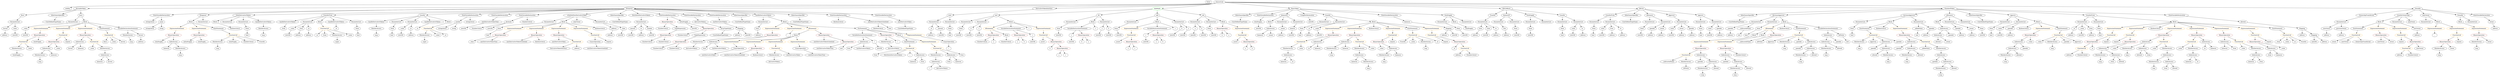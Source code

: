 strict digraph {
	graph [bb="0,0,22911,828"];
	node [label="\N"];
	Enter	[height=0.5,
		pos="10976,810",
		width=0.83628];
	Identifier__subtractedValue	[color=black,
		height=0.5,
		label=_subtractedValue,
		pos="15863,378",
		width=2.0976];
	ParameterList_Unnamed_22	[color=black,
		height=0.5,
		label=ParameterList,
		pos="12048,594",
		width=1.7095];
	Parameter_None_8	[color=black,
		height=0.5,
		label=None,
		pos="11865,522",
		width=0.85014];
	ParameterList_Unnamed_22 -> Parameter_None_8	[pos="e,11889,533.43 12009,579.42 11981,568.99 11940,554.04 11905,540 11903,539.29 11901,538.55 11899,537.8"];
	ElementaryTypeName_bool_2	[color=black,
		height=0.5,
		label=bool,
		pos="14513,450",
		width=0.76697];
	ExpressionStatement_Unnamed_26	[color=orange,
		height=0.5,
		label=ExpressionStatement,
		pos="1562.6,522",
		width=2.458];
	BinaryOperation_Unnamed_36	[color=brown,
		height=0.5,
		label=BinaryOperation,
		pos="1516.6,450",
		width=1.9867];
	ExpressionStatement_Unnamed_26 -> BinaryOperation_Unnamed_36	[pos="e,1527.8,468.1 1551.2,503.7 1546,495.81 1539.8,486.3 1534,477.55"];
	EmitStatement_Unnamed_8	[color=black,
		height=0.5,
		label=EmitStatement,
		pos="8222.6,378",
		width=1.7788];
	FunctionCall_Unnamed_33	[color=orange,
		height=0.5,
		label=FunctionCall,
		pos="8209.6,306",
		width=1.6125];
	EmitStatement_Unnamed_8 -> FunctionCall_Unnamed_33	[pos="e,8212.8,324.1 8219.4,359.7 8218,352.32 8216.4,343.52 8214.8,335.25"];
	ExpressionStatement_Unnamed_33	[color=orange,
		height=0.5,
		label=ExpressionStatement,
		pos="6959.6,522",
		width=2.458];
	BinaryOperation_Unnamed_41	[color=brown,
		height=0.5,
		label=BinaryOperation,
		pos="6959.6,450",
		width=1.9867];
	ExpressionStatement_Unnamed_33 -> BinaryOperation_Unnamed_41	[pos="e,6959.6,468.1 6959.6,503.7 6959.6,496.41 6959.6,487.73 6959.6,479.54"];
	IndexAccess_Unnamed_18	[color=black,
		height=0.5,
		label=IndexAccess,
		pos="19842,234",
		width=1.6402];
	MemberAccess_Unnamed_17	[color=black,
		height=0.5,
		label=MemberAccess,
		pos="19758,162",
		width=1.9174];
	IndexAccess_Unnamed_18 -> MemberAccess_Unnamed_17	[pos="e,19778,179.63 19822,216.76 19811,207.88 19798,196.71 19786,186.85"];
	IndexAccess_Unnamed_19	[color=black,
		height=0.5,
		label=IndexAccess,
		pos="19904,162",
		width=1.6402];
	IndexAccess_Unnamed_18 -> IndexAccess_Unnamed_19	[pos="e,19889,179.47 19856,216.41 19864,207.95 19873,197.49 19881,188.08"];
	IndexAccess_Unnamed_10	[color=black,
		height=0.5,
		label=IndexAccess,
		pos="19228,306",
		width=1.6402];
	MemberAccess_Unnamed_12	[color=black,
		height=0.5,
		label=MemberAccess,
		pos="19202,234",
		width=1.9174];
	IndexAccess_Unnamed_10 -> MemberAccess_Unnamed_12	[pos="e,19208,252.1 19221,287.7 19218,280.15 19215,271.12 19212,262.68"];
	IndexAccess_Unnamed_11	[color=black,
		height=0.5,
		label=IndexAccess,
		pos="19348,234",
		width=1.6402];
	IndexAccess_Unnamed_10 -> IndexAccess_Unnamed_11	[pos="e,19321,250.49 19254,289.46 19271,279.68 19293,266.91 19311,256.2"];
	Identifier_msg_21	[color=black,
		height=0.5,
		label=msg,
		pos="16394,162",
		width=0.75];
	BooleanLiteral_Unnamed_8	[color=black,
		height=0.5,
		label=BooleanLiteral,
		pos="2074.6,522",
		width=1.7788];
	ElementaryTypeName_address_2	[color=black,
		height=0.5,
		label=address,
		pos="21370,450",
		width=1.0996];
	Identifier_totalSupply__4	[color=black,
		height=0.5,
		label=totalSupply_,
		pos="1381.6,378",
		width=1.6125];
	BinaryOperation_Unnamed_36 -> Identifier_totalSupply__4	[pos="e,1410.4,393.94 1486.3,433.29 1466.9,423.22 1441.5,410.05 1420.6,399.21"];
	IndexAccess_Unnamed_38	[color=black,
		height=0.5,
		label=IndexAccess,
		pos="1516.6,378",
		width=1.6402];
	BinaryOperation_Unnamed_36 -> IndexAccess_Unnamed_38	[pos="e,1516.6,396.1 1516.6,431.7 1516.6,424.41 1516.6,415.73 1516.6,407.54"];
	ExpressionStatement_Unnamed_5	[color=orange,
		height=0.5,
		label=ExpressionStatement,
		pos="22336,522",
		width=2.458];
	Identifier__	[color=black,
		height=0.5,
		label=_,
		pos="22336,450",
		width=0.75];
	ExpressionStatement_Unnamed_5 -> Identifier__	[pos="e,22336,468.1 22336,503.7 22336,496.41 22336,487.73 22336,479.54"];
	FunctionCall_Unnamed_5	[color=orange,
		height=0.5,
		label=FunctionCall,
		pos="22090,306",
		width=1.6125];
	ElementaryTypeName_address_4	[color=black,
		height=0.5,
		label=address,
		pos="22029,234",
		width=1.0996];
	FunctionCall_Unnamed_5 -> ElementaryTypeName_address_4	[pos="e,22043,250.99 22075,288.41 22068,279.74 22058,268.97 22050,259.38"];
	NumberLiteral_Unnamed_2	[color=black,
		height=0.5,
		label=NumberLiteral,
		pos="22150,234",
		width=1.765];
	FunctionCall_Unnamed_5 -> NumberLiteral_Unnamed_2	[pos="e,22135,251.96 22104,288.41 22111,280.08 22120,269.8 22128,260.49"];
	MemberAccess_Unnamed_11	[color=black,
		height=0.5,
		label=MemberAccess,
		pos="154.59,306",
		width=1.9174];
	Identifier_totalSupply__2	[color=black,
		height=0.5,
		label=totalSupply_,
		pos="154.59,234",
		width=1.6125];
	MemberAccess_Unnamed_11 -> Identifier_totalSupply__2	[pos="e,154.59,252.1 154.59,287.7 154.59,280.41 154.59,271.73 154.59,263.54"];
	BinaryOperation_Unnamed_29	[color=brown,
		height=0.5,
		label=BinaryOperation,
		pos="15692,306",
		width=1.9867];
	IndexAccess_Unnamed_32	[color=black,
		height=0.5,
		label=IndexAccess,
		pos="15692,234",
		width=1.6402];
	BinaryOperation_Unnamed_29 -> IndexAccess_Unnamed_32	[pos="e,15692,252.1 15692,287.7 15692,280.41 15692,271.73 15692,263.54"];
	NumberLiteral_Unnamed_5	[color=black,
		height=0.5,
		label=NumberLiteral,
		pos="15833,234",
		width=1.765];
	BinaryOperation_Unnamed_29 -> NumberLiteral_Unnamed_5	[pos="e,15802,250.01 15723,289.46 15743,279.31 15770,265.95 15792,255.01"];
	ExpressionStatement_Unnamed_11	[color=orange,
		height=0.5,
		label=ExpressionStatement,
		pos="12162,522",
		width=2.458];
	BinaryOperation_Unnamed_16	[color=brown,
		height=0.5,
		label=BinaryOperation,
		pos="12162,450",
		width=1.9867];
	ExpressionStatement_Unnamed_11 -> BinaryOperation_Unnamed_16	[pos="e,12162,468.1 12162,503.7 12162,496.41 12162,487.73 12162,479.54"];
	Identifier_allowed_4	[color=black,
		height=0.5,
		label=allowed,
		pos="17707,378",
		width=1.0858];
	IndexAccess_Unnamed_6	[color=black,
		height=0.5,
		label=IndexAccess,
		pos="406.59,306",
		width=1.6402];
	MemberAccess_Unnamed_8	[color=black,
		height=0.5,
		label=MemberAccess,
		pos="353.59,234",
		width=1.9174];
	IndexAccess_Unnamed_6 -> MemberAccess_Unnamed_8	[pos="e,366.3,251.79 393.76,288.05 387.57,279.89 380.02,269.91 373.14,260.82"];
	Identifier_balances_6	[color=black,
		height=0.5,
		label=balances,
		pos="483.59,234",
		width=1.1828];
	IndexAccess_Unnamed_6 -> Identifier_balances_6	[pos="e,466.26,250.75 424.83,288.41 434.73,279.41 447.12,268.15 457.97,258.29"];
	NumberLiteral_Unnamed	[color=black,
		height=0.5,
		label=NumberLiteral,
		pos="8863.6,378",
		width=1.765];
	ElementaryTypeName_address_6	[color=black,
		height=0.5,
		label=address,
		pos="14420,450",
		width=1.0996];
	UnaryOperation_Unnamed_2	[color=black,
		height=0.5,
		label=UnaryOperation,
		pos="8570.6,378",
		width=1.9452];
	Identifier_i_1	[color=black,
		height=0.5,
		label=i,
		pos="8570.6,306",
		width=0.75];
	UnaryOperation_Unnamed_2 -> Identifier_i_1	[pos="e,8570.6,324.1 8570.6,359.7 8570.6,352.41 8570.6,343.73 8570.6,335.54"];
	Identifier__from_6	[color=black,
		height=0.5,
		label=_from,
		pos="20888,378",
		width=0.93331];
	BinaryOperation_Unnamed_30	[color=brown,
		height=0.5,
		label=BinaryOperation,
		pos="15457,306",
		width=1.9867];
	FunctionCall_Unnamed_28	[color=orange,
		height=0.5,
		label=FunctionCall,
		pos="15316,234",
		width=1.6125];
	BinaryOperation_Unnamed_30 -> FunctionCall_Unnamed_28	[pos="e,15345,249.77 15425,289.46 15405,279.24 15378,265.77 15355,254.78"];
	IndexAccess_Unnamed_34	[color=black,
		height=0.5,
		label=IndexAccess,
		pos="15457,234",
		width=1.6402];
	BinaryOperation_Unnamed_30 -> IndexAccess_Unnamed_34	[pos="e,15457,252.1 15457,287.7 15457,280.41 15457,271.73 15457,263.54"];
	FunctionCall_Unnamed_17	[color=orange,
		height=0.5,
		label=FunctionCall,
		pos="19326,450",
		width=1.6125];
	BinaryOperation_Unnamed_20	[color=brown,
		height=0.5,
		label=BinaryOperation,
		pos="19124,378",
		width=1.9867];
	FunctionCall_Unnamed_17 -> BinaryOperation_Unnamed_20	[pos="e,19164,393.14 19288,436 19256,424.96 19210,409.02 19175,396.8"];
	Identifier_require_5	[color=black,
		height=0.5,
		label=require,
		pos="19250,378",
		width=1.0026];
	FunctionCall_Unnamed_17 -> Identifier_require_5	[pos="e,19266,394.27 19308,432.41 19298,423.29 19285,411.83 19274,401.87"];
	MemberAccess_Unnamed_33	[color=black,
		height=0.5,
		label=MemberAccess,
		pos="6979.6,234",
		width=1.9174];
	Identifier_derivativeTokens	[color=black,
		height=0.5,
		label=derivativeTokens,
		pos="6979.6,162",
		width=2.056];
	MemberAccess_Unnamed_33 -> Identifier_derivativeTokens	[pos="e,6979.6,180.1 6979.6,215.7 6979.6,208.41 6979.6,199.73 6979.6,191.54"];
	PragmaDirective_solidity	[color=black,
		height=0.5,
		label=solidity,
		pos="579.59,738",
		width=1.0442];
	UserDefinedTypeName_Unnamed_6	[color=black,
		height=0.5,
		label=UserDefinedTypeName,
		pos="5579.6,594",
		width=2.7214];
	ParameterList_Unnamed_13	[color=black,
		height=0.5,
		label=ParameterList,
		pos="13955,594",
		width=1.7095];
	Parameter_None_4	[color=black,
		height=0.5,
		label=None,
		pos="13955,522",
		width=0.85014];
	ParameterList_Unnamed_13 -> Parameter_None_4	[pos="e,13955,540.1 13955,575.7 13955,568.41 13955,559.73 13955,551.54"];
	MemberAccess_Unnamed_34	[color=black,
		height=0.5,
		label=MemberAccess,
		pos="7999.6,378",
		width=1.9174];
	Identifier_derivativeTokens_1	[color=black,
		height=0.5,
		label=derivativeTokens,
		pos="8058.6,306",
		width=2.056];
	MemberAccess_Unnamed_34 -> Identifier_derivativeTokens_1	[pos="e,8044.4,323.79 8013.9,360.05 8020.8,351.8 8029.3,341.7 8037.1,332.54"];
	Block_Unnamed_18	[color=black,
		height=0.5,
		label=Block,
		pos="15991,450",
		width=0.90558];
	ExpressionStatement_Unnamed_24	[color=orange,
		height=0.5,
		label=ExpressionStatement,
		pos="15480,378",
		width=2.458];
	Block_Unnamed_18 -> ExpressionStatement_Unnamed_24	[pos="e,15545,390.38 15966,437.54 15961,435.39 15955,433.39 15950,432 15791,392.27 15746,417.19 15584,396 15575,394.84 15566,393.51 15556,\
392.12"];
	IndexAccess_Unnamed_31	[color=black,
		height=0.5,
		label=IndexAccess,
		pos="16630,378",
		width=1.6402];
	MemberAccess_Unnamed_25	[color=black,
		height=0.5,
		label=MemberAccess,
		pos="16635,306",
		width=1.9174];
	IndexAccess_Unnamed_31 -> MemberAccess_Unnamed_25	[pos="e,16633,324.1 16631,359.7 16631,352.41 16632,343.73 16633,335.54"];
	Identifier_allowed_8	[color=black,
		height=0.5,
		label=allowed,
		pos="16761,306",
		width=1.0858];
	IndexAccess_Unnamed_31 -> Identifier_allowed_8	[pos="e,16736,320.27 16658,361.81 16678,351.17 16705,336.88 16726,325.56"];
	BinaryOperation_Unnamed_10	[color=brown,
		height=0.5,
		label=BinaryOperation,
		pos="22434,378",
		width=1.9867];
	MemberAccess_Unnamed_1	[color=black,
		height=0.5,
		label=MemberAccess,
		pos="22362,306",
		width=1.9174];
	BinaryOperation_Unnamed_10 -> MemberAccess_Unnamed_1	[pos="e,22379,323.79 22416,360.05 22407,351.54 22397,341.07 22387,331.68"];
	Identifier_owner_1	[color=black,
		height=0.5,
		label=owner,
		pos="22483,306",
		width=0.93331];
	BinaryOperation_Unnamed_10 -> Identifier_owner_1	[pos="e,22471,323.31 22445,360.05 22451,351.85 22458,341.83 22465,332.71"];
	Parameter__value_3	[color=black,
		height=0.5,
		label=_value,
		pos="18290,522",
		width=0.96103];
	ElementaryTypeName_uint256_33	[color=black,
		height=0.5,
		label=uint256,
		pos="18290,450",
		width=1.0442];
	Parameter__value_3 -> ElementaryTypeName_uint256_33	[pos="e,18290,468.1 18290,503.7 18290,496.41 18290,487.73 18290,479.54"];
	ElementaryTypeName_address_30	[color=black,
		height=0.5,
		label=address,
		pos="17590,450",
		width=1.0996];
	VariableDeclaration_amount	[color=black,
		height=0.5,
		label=amount,
		pos="5682.6,522",
		width=1.0581];
	ElementaryTypeName_uint256_41	[color=black,
		height=0.5,
		label=uint256,
		pos="5670.6,450",
		width=1.0442];
	VariableDeclaration_amount -> ElementaryTypeName_uint256_41	[pos="e,5673.5,468.1 5679.6,503.7 5678.4,496.32 5676.8,487.52 5675.4,479.25"];
	Identifier_Burn	[color=black,
		height=0.5,
		label=Burn,
		pos="918.59,378",
		width=0.7947];
	FunctionCall_Unnamed_7	[color=orange,
		height=0.5,
		label=FunctionCall,
		pos="13049,450",
		width=1.6125];
	Identifier_require_2	[color=black,
		height=0.5,
		label=require,
		pos="13197,378",
		width=1.0026];
	FunctionCall_Unnamed_7 -> Identifier_require_2	[pos="e,13171,391.09 13080,434.33 13103,423.1 13136,407.61 13161,395.87"];
	BinaryOperation_Unnamed_13	[color=brown,
		height=0.5,
		label=BinaryOperation,
		pos="13323,378",
		width=1.9867];
	FunctionCall_Unnamed_7 -> BinaryOperation_Unnamed_13	[pos="e,13274,391.43 13092,437.83 13138,426.04 13212,407.36 13263,394.23"];
	ParameterList_Unnamed_20	[color=black,
		height=0.5,
		label=ParameterList,
		pos="13167,594",
		width=1.7095];
	Parameter_None_7	[color=black,
		height=0.5,
		label=None,
		pos="13283,522",
		width=0.85014];
	ParameterList_Unnamed_20 -> Parameter_None_7	[pos="e,13262,535.62 13193,577.29 13210,566.68 13233,552.63 13252,541.48"];
	Identifier_msg_5	[color=black,
		height=0.5,
		label=msg,
		pos="13002,306",
		width=0.75];
	ElementaryTypeName_address_31	[color=black,
		height=0.5,
		label=address,
		pos="15755,450",
		width=1.0996];
	VariableDeclarationStatement_Unnamed_5	[color=black,
		height=0.5,
		label=VariableDeclarationStatement,
		pos="7781.6,450",
		width=3.3174];
	IndexAccess_Unnamed_39	[color=black,
		height=0.5,
		label=IndexAccess,
		pos="7781.6,378",
		width=1.6402];
	VariableDeclarationStatement_Unnamed_5 -> IndexAccess_Unnamed_39	[pos="e,7781.6,396.1 7781.6,431.7 7781.6,424.41 7781.6,415.73 7781.6,407.54"];
	VariableDeclaration_i	[color=black,
		height=0.5,
		label=i,
		pos="7885.6,378",
		width=0.75];
	VariableDeclarationStatement_Unnamed_5 -> VariableDeclaration_i	[pos="e,7867.2,391.4 7806.8,432.05 7822.2,421.67 7842,408.36 7857.9,397.67"];
	Identifier_msg_8	[color=black,
		height=0.5,
		label=msg,
		pos="19202,162",
		width=0.75];
	MemberAccess_Unnamed_12 -> Identifier_msg_8	[pos="e,19202,180.1 19202,215.7 19202,208.41 19202,199.73 19202,191.54"];
	ModifierInvocation_handleDerivativeTokens_1	[color=black,
		height=0.5,
		label=handleDerivativeTokens,
		pos="2552.6,594",
		width=2.763];
	Identifier__from_8	[color=black,
		height=0.5,
		label=_from,
		pos="2480.6,522",
		width=0.93331];
	ModifierInvocation_handleDerivativeTokens_1 -> Identifier__from_8	[pos="e,2496.4,538.36 2535.2,576.05 2525.9,567.08 2514.4,555.92 2504.4,546.15"];
	ParameterList_Unnamed_4	[color=black,
		height=0.5,
		label=ParameterList,
		pos="10869,594",
		width=1.7095];
	Parameter_a_2	[color=black,
		height=0.5,
		label=a,
		pos="10862,522",
		width=0.75];
	ParameterList_Unnamed_4 -> Parameter_a_2	[pos="e,10863,540.1 10867,575.7 10866,568.41 10865,559.73 10864,551.54"];
	Parameter_b_2	[color=black,
		height=0.5,
		label=b,
		pos="10934,522",
		width=0.75];
	ParameterList_Unnamed_4 -> Parameter_b_2	[pos="e,10920,537.57 10884,576.41 10892,567.28 10903,555.81 10912,545.85"];
	stringLiteral_Unnamed_2	[color=black,
		height=0.5,
		label=stringLiteral,
		pos="3967.6,522",
		width=1.5016];
	Mapping_Unnamed_3	[color=black,
		height=0.5,
		label=Mapping,
		pos="6676.6,522",
		width=1.2105];
	ElementaryTypeName_address_33	[color=black,
		height=0.5,
		label=address,
		pos="6640.6,450",
		width=1.0996];
	Mapping_Unnamed_3 -> ElementaryTypeName_address_33	[pos="e,6649.2,467.79 6667.9,504.05 6663.8,496.23 6659,486.75 6654.5,477.98"];
	ElementaryTypeName_uint256_39	[color=black,
		height=0.5,
		label=uint256,
		pos="6735.6,450",
		width=1.0442];
	Mapping_Unnamed_3 -> ElementaryTypeName_uint256_39	[pos="e,6722,467.15 6690.3,504.76 6697.5,496.19 6706.5,485.49 6714.6,475.9"];
	Parameter__value_4	[color=black,
		height=0.5,
		label=_value,
		pos="2566.6,522",
		width=0.96103];
	ElementaryTypeName_uint256_44	[color=black,
		height=0.5,
		label=uint256,
		pos="2537.6,450",
		width=1.0442];
	Parameter__value_4 -> ElementaryTypeName_uint256_44	[pos="e,2544.5,467.79 2559.6,504.05 2556.4,496.32 2552.5,486.96 2548.9,478.27"];
	BinaryOperation_Unnamed_6	[color=brown,
		height=0.5,
		label=BinaryOperation,
		pos="11130,522",
		width=1.9867];
	Identifier_b_4	[color=black,
		height=0.5,
		label=b,
		pos="11130,450",
		width=0.75];
	BinaryOperation_Unnamed_6 -> Identifier_b_4	[pos="e,11130,468.1 11130,503.7 11130,496.41 11130,487.73 11130,479.54"];
	Identifier_a_5	[color=black,
		height=0.5,
		label=a,
		pos="11202,450",
		width=0.75];
	BinaryOperation_Unnamed_6 -> Identifier_a_5	[pos="e,11187,465.42 11147,504.05 11157,494.82 11168,483.29 11179,473.33"];
	ParameterList_Unnamed_37	[color=black,
		height=0.5,
		label=ParameterList,
		pos="18251,594",
		width=1.7095];
	Parameter_None_13	[color=black,
		height=0.5,
		label=None,
		pos="18207,522",
		width=0.85014];
	ParameterList_Unnamed_37 -> Parameter_None_13	[pos="e,18217,539.31 18240,576.05 18235,567.94 18229,558.04 18223,549.01"];
	NumberLiteral_Unnamed_12	[color=black,
		height=0.5,
		label=NumberLiteral,
		pos="5831.6,378",
		width=1.765];
	Block_Unnamed_10	[color=black,
		height=0.5,
		label=Block,
		pos="11561,594",
		width=0.90558];
	IndexAccess_Unnamed_5	[color=black,
		height=0.5,
		label=IndexAccess,
		pos="11567,522",
		width=1.6402];
	Block_Unnamed_10 -> IndexAccess_Unnamed_5	[pos="e,11565,540.1 11562,575.7 11563,568.41 11563,559.73 11564,551.54"];
	ElementaryTypeName_uint256_4	[color=black,
		height=0.5,
		label=uint256,
		pos="9949.6,450",
		width=1.0442];
	Identifier_balances_14	[color=black,
		height=0.5,
		label=balances,
		pos="1451.6,306",
		width=1.1828];
	Identifier_Transfer	[color=black,
		height=0.5,
		label=Transfer,
		pos="12785,378",
		width=1.1689];
	StateVariableDeclaration_Unnamed_4	[color=black,
		height=0.5,
		label=StateVariableDeclaration,
		pos="1424.6,666",
		width=2.8184];
	stringLiteral_Unnamed_1	[color=black,
		height=0.5,
		label=stringLiteral,
		pos="1322.6,594",
		width=1.5016];
	StateVariableDeclaration_Unnamed_4 -> stringLiteral_Unnamed_1	[pos="e,1345.3,610.59 1399.9,648.05 1386.3,638.69 1369.2,626.96 1354.5,616.91"];
	VariableDeclaration_name	[color=black,
		height=0.5,
		label=name,
		pos="1424.6,594",
		width=0.83628];
	StateVariableDeclaration_Unnamed_4 -> VariableDeclaration_name	[pos="e,1424.6,612.1 1424.6,647.7 1424.6,640.41 1424.6,631.73 1424.6,623.54"];
	MemberAccess_Unnamed_32	[color=black,
		height=0.5,
		label=MemberAccess,
		pos="1926.6,378",
		width=1.9174];
	Identifier_msg_23	[color=black,
		height=0.5,
		label=msg,
		pos="1926.6,306",
		width=0.75];
	MemberAccess_Unnamed_32 -> Identifier_msg_23	[pos="e,1926.6,324.1 1926.6,359.7 1926.6,352.41 1926.6,343.73 1926.6,335.54"];
	ParameterList_Unnamed_21	[color=black,
		height=0.5,
		label=ParameterList,
		pos="12189,594",
		width=1.7095];
	Parameter__to	[color=black,
		height=0.5,
		label=_to,
		pos="11941,522",
		width=0.75];
	ParameterList_Unnamed_21 -> Parameter__to	[pos="e,11962,533.77 12142,581.72 12083,567.01 11984,542.82 11977,540 11975,539.45 11973,538.85 11972,538.22"];
	Parameter__value	[color=black,
		height=0.5,
		label=_value,
		pos="12021,522",
		width=0.96103];
	ParameterList_Unnamed_21 -> Parameter__value	[pos="e,12047,533.99 12154,578.67 12126,566.93 12086,550.35 12057,538.35"];
	Identifier__value	[color=black,
		height=0.5,
		label=_value,
		pos="12593,306",
		width=0.96103];
	Identifier__spender_8	[color=black,
		height=0.5,
		label=_spender,
		pos="15692,162",
		width=1.2521];
	IndexAccess_Unnamed_32 -> Identifier__spender_8	[pos="e,15692,180.1 15692,215.7 15692,208.41 15692,199.73 15692,191.54"];
	IndexAccess_Unnamed_33	[color=black,
		height=0.5,
		label=IndexAccess,
		pos="15814,162",
		width=1.6402];
	IndexAccess_Unnamed_32 -> IndexAccess_Unnamed_33	[pos="e,15787,178.33 15718,217.64 15736,207.75 15758,194.76 15777,183.93"];
	ContractDefinition_BurnableToken	[color=black,
		height=0.5,
		label=BurnableToken,
		pos="702.59,738",
		width=1.8759];
	EventDefinition_Burn	[color=black,
		height=0.5,
		label=Burn,
		pos="260.59,666",
		width=0.7947];
	ContractDefinition_BurnableToken -> EventDefinition_Burn	[pos="e,288.72,670.33 653.23,725.39 644.38,723.47 635.23,721.59 626.59,720 508.34,698.25 367.26,679.96 300.01,671.71"];
	InheritanceSpecifier_Unnamed_1	[color=black,
		height=0.5,
		label=InheritanceSpecifier,
		pos="492.59,666",
		width=2.3333];
	ContractDefinition_BurnableToken -> InheritanceSpecifier_Unnamed_1	[pos="e,536.73,681.72 661.6,723.34 629.04,712.48 583.2,697.2 547.47,685.29"];
	FunctionDefinition_burn	[color=black,
		height=0.5,
		label=burn,
		pos="702.59,666",
		width=0.76697];
	ContractDefinition_BurnableToken -> FunctionDefinition_burn	[pos="e,702.59,684.1 702.59,719.7 702.59,712.41 702.59,703.73 702.59,695.54"];
	UserDefinedTypeName_Unnamed_2	[color=black,
		height=0.5,
		label=UserDefinedTypeName,
		pos="14838,594",
		width=2.7214];
	Identifier_Approval_2	[color=black,
		height=0.5,
		label=Approval,
		pos="16107,378",
		width=1.266];
	FunctionDefinition_Mongoose	[color=black,
		height=0.5,
		label=Mongoose,
		pos="1791.6,666",
		width=1.4046];
	Block_Unnamed_19	[color=black,
		height=0.5,
		label=Block,
		pos="1679.6,594",
		width=0.90558];
	FunctionDefinition_Mongoose -> Block_Unnamed_19	[pos="e,1700.5,608.04 1767.3,649.81 1750.5,639.34 1728.1,625.35 1710.2,614.12"];
	ParameterList_Unnamed_46	[color=black,
		height=0.5,
		label=ParameterList,
		pos="1791.6,594",
		width=1.7095];
	FunctionDefinition_Mongoose -> ParameterList_Unnamed_46	[pos="e,1791.6,612.1 1791.6,647.7 1791.6,640.41 1791.6,631.73 1791.6,623.54"];
	Identifier_msg_11	[color=black,
		height=0.5,
		label=msg,
		pos="18303,162",
		width=0.75];
	FunctionDefinition_claimDerivativeTokens	[color=black,
		height=0.5,
		label=claimDerivativeTokens,
		pos="2156.6,666",
		width=2.6382];
	Block_Unnamed_23	[color=black,
		height=0.5,
		label=Block,
		pos="1903.6,594",
		width=0.90558];
	FunctionDefinition_claimDerivativeTokens -> Block_Unnamed_23	[pos="e,1928.5,606.03 2094.7,652.07 2052,642.54 1994.3,628.42 1944.6,612 1942.8,611.4 1940.9,610.76 1939.1,610.09"];
	ParameterList_Unnamed_49	[color=black,
		height=0.5,
		label=ParameterList,
		pos="2015.6,594",
		width=1.7095];
	FunctionDefinition_claimDerivativeTokens -> ParameterList_Unnamed_49	[pos="e,2045.7,609.95 2123.9,648.76 2103.6,638.7 2077.4,625.69 2055.9,615"];
	ParameterList_Unnamed_50	[color=black,
		height=0.5,
		label=ParameterList,
		pos="2156.6,594",
		width=1.7095];
	FunctionDefinition_claimDerivativeTokens -> ParameterList_Unnamed_50	[pos="e,2156.6,612.1 2156.6,647.7 2156.6,640.41 2156.6,631.73 2156.6,623.54"];
	ModifierInvocation_handleDerivativeTokens	[color=black,
		height=0.5,
		label=handleDerivativeTokens,
		pos="2335.6,594",
		width=2.763];
	FunctionDefinition_claimDerivativeTokens -> ModifierInvocation_handleDerivativeTokens	[pos="e,2294.9,610.9 2196.8,649.29 2222.6,639.18 2256.4,625.96 2284.2,615.09"];
	MemberAccess_Unnamed_22	[color=black,
		height=0.5,
		label=MemberAccess,
		pos="17738,90",
		width=1.9174];
	Identifier_msg_14	[color=black,
		height=0.5,
		label=msg,
		pos="17738,18",
		width=0.75];
	MemberAccess_Unnamed_22 -> Identifier_msg_14	[pos="e,17738,36.104 17738,71.697 17738,64.407 17738,55.726 17738,47.536"];
	ParameterList_Unnamed_5	[color=black,
		height=0.5,
		label=ParameterList,
		pos="11010,594",
		width=1.7095];
	Parameter_None_2	[color=black,
		height=0.5,
		label=None,
		pos="11010,522",
		width=0.85014];
	ParameterList_Unnamed_5 -> Parameter_None_2	[pos="e,11010,540.1 11010,575.7 11010,568.41 11010,559.73 11010,551.54"];
	Identifier_from_2	[color=black,
		height=0.5,
		label=from,
		pos="8585.6,162",
		width=0.7947];
	Identifier_a	[color=black,
		height=0.5,
		label=a,
		pos="8972.6,378",
		width=0.75];
	IndexAccess_Unnamed_12	[color=black,
		height=0.5,
		label=IndexAccess,
		pos="20391,378",
		width=1.6402];
	Identifier_balances_10	[color=black,
		height=0.5,
		label=balances,
		pos="20391,306",
		width=1.1828];
	IndexAccess_Unnamed_12 -> Identifier_balances_10	[pos="e,20391,324.1 20391,359.7 20391,352.41 20391,343.73 20391,335.54"];
	Identifier__from_2	[color=black,
		height=0.5,
		label=_from,
		pos="20485,306",
		width=0.93331];
	IndexAccess_Unnamed_12 -> Identifier__from_2	[pos="e,20466,321.16 20412,361.12 20425,351.26 20442,338.47 20457,327.81"];
	Identifier_msg_17	[color=black,
		height=0.5,
		label=msg,
		pos="16635,234",
		width=0.75];
	Identifier_a_4	[color=black,
		height=0.5,
		label=a,
		pos="11333,306",
		width=0.75];
	FunctionCall_Unnamed_18	[color=orange,
		height=0.5,
		label=FunctionCall,
		pos="19021,306",
		width=1.6125];
	BinaryOperation_Unnamed_20 -> FunctionCall_Unnamed_18	[pos="e,19044,322.83 19099,360.59 19086,351.24 19068,339.4 19053,329.23"];
	Identifier__to_4	[color=black,
		height=0.5,
		label=_to,
		pos="19124,306",
		width=0.75];
	BinaryOperation_Unnamed_20 -> Identifier__to_4	[pos="e,19124,324.1 19124,359.7 19124,352.41 19124,343.73 19124,335.54"];
	Parameter__owner	[color=black,
		height=0.5,
		label=_owner,
		pos="11683,522",
		width=1.0719];
	ElementaryTypeName_address_12	[color=black,
		height=0.5,
		label=address,
		pos="11677,450",
		width=1.0996];
	Parameter__owner -> ElementaryTypeName_address_12	[pos="e,11678,468.1 11681,503.7 11680,496.41 11680,487.73 11679,479.54"];
	ExpressionStatement_Unnamed_23	[color=orange,
		height=0.5,
		label=ExpressionStatement,
		pos="15681,378",
		width=2.458];
	ExpressionStatement_Unnamed_23 -> BinaryOperation_Unnamed_29	[pos="e,15689,324.1 15683,359.7 15684,352.32 15686,343.52 15687,335.25"];
	FunctionCall_Unnamed_6	[color=orange,
		height=0.5,
		label=FunctionCall,
		pos="21639,450",
		width=1.6125];
	Identifier_owner_2	[color=black,
		height=0.5,
		label=owner,
		pos="21425,378",
		width=0.93331];
	FunctionCall_Unnamed_6 -> Identifier_owner_2	[pos="e,21450,389.78 21597,437.14 21562,427 21510,411.6 21467,396 21465,395.32 21463,394.6 21461,393.86"];
	Identifier_newOwner_1	[color=black,
		height=0.5,
		label=newOwner,
		pos="21527,378",
		width=1.4046];
	FunctionCall_Unnamed_6 -> Identifier_newOwner_1	[pos="e,21551,394.25 21614,433.46 21598,423.7 21578,410.97 21561,400.28"];
	Identifier_OwnershipTransferred	[color=black,
		height=0.5,
		label=OwnershipTransferred,
		pos="21690,378",
		width=2.6243];
	FunctionCall_Unnamed_6 -> Identifier_OwnershipTransferred	[pos="e,21677,396.28 21651,432.05 21657,424.09 21664,414.41 21670,405.51"];
	ExpressionStatement_Unnamed_10	[color=orange,
		height=0.5,
		label=ExpressionStatement,
		pos="12357,522",
		width=2.458];
	BinaryOperation_Unnamed_15	[color=brown,
		height=0.5,
		label=BinaryOperation,
		pos="12357,450",
		width=1.9867];
	ExpressionStatement_Unnamed_10 -> BinaryOperation_Unnamed_15	[pos="e,12357,468.1 12357,503.7 12357,496.41 12357,487.73 12357,479.54"];
	VariableDeclaration_symbol	[color=black,
		height=0.5,
		label=symbol,
		pos="4089.6,594",
		width=1.0581];
	VariableDeclaration_symbol -> stringLiteral_Unnamed_2	[pos="e,3994,538.16 4066.1,579.5 4048.4,569.38 4023.9,555.32 4003.8,543.77"];
	ElementaryTypeName_string_1	[color=black,
		height=0.5,
		label=string,
		pos="4070.6,522",
		width=0.864];
	VariableDeclaration_symbol -> ElementaryTypeName_string_1	[pos="e,4075.2,540.1 4084.9,575.7 4082.9,568.24 4080.4,559.32 4078.2,550.97"];
	ModifierInvocation_handleDerivativeTokens_3	[color=black,
		height=0.5,
		label=handleDerivativeTokens,
		pos="3351.6,594",
		width=2.763];
	MemberAccess_Unnamed_40	[color=black,
		height=0.5,
		label=MemberAccess,
		pos="3351.6,522",
		width=1.9174];
	ModifierInvocation_handleDerivativeTokens_3 -> MemberAccess_Unnamed_40	[pos="e,3351.6,540.1 3351.6,575.7 3351.6,568.41 3351.6,559.73 3351.6,551.54"];
	MemberAccess_Unnamed_36	[color=black,
		height=0.5,
		label=MemberAccess,
		pos="6288.6,378",
		width=1.9174];
	Identifier_derivativeTokens_3	[color=black,
		height=0.5,
		label=derivativeTokens,
		pos="6225.6,306",
		width=2.056];
	MemberAccess_Unnamed_36 -> Identifier_derivativeTokens_3	[pos="e,6240.7,323.79 6273.3,360.05 6265.8,351.71 6256.6,341.49 6248.3,332.25"];
	ElementaryTypeName_uint256_5	[color=black,
		height=0.5,
		label=uint256,
		pos="10043,450",
		width=1.0442];
	Identifier_assert	[color=black,
		height=0.5,
		label=assert,
		pos="9435.6,378",
		width=0.89172];
	Parameter_value_2	[color=black,
		height=0.5,
		label=value,
		pos="15563,522",
		width=0.82242];
	ElementaryTypeName_uint256_29	[color=black,
		height=0.5,
		label=uint256,
		pos="15563,450",
		width=1.0442];
	Parameter_value_2 -> ElementaryTypeName_uint256_29	[pos="e,15563,468.1 15563,503.7 15563,496.41 15563,487.73 15563,479.54"];
	Parameter__spender	[color=black,
		height=0.5,
		label=_spender,
		pos="18388,522",
		width=1.2521];
	ElementaryTypeName_address_27	[color=black,
		height=0.5,
		label=address,
		pos="18388,450",
		width=1.0996];
	Parameter__spender -> ElementaryTypeName_address_27	[pos="e,18388,468.1 18388,503.7 18388,496.41 18388,487.73 18388,479.54"];
	InheritanceSpecifier_Unnamed_3	[color=black,
		height=0.5,
		label=InheritanceSpecifier,
		pos="15899,666",
		width=2.3333];
	UserDefinedTypeName_Unnamed_3	[color=black,
		height=0.5,
		label=UserDefinedTypeName,
		pos="15791,594",
		width=2.7214];
	InheritanceSpecifier_Unnamed_3 -> UserDefinedTypeName_Unnamed_3	[pos="e,15816,611.71 15873,648.41 15859,639.24 15841,627.7 15826,617.71"];
	Identifier_assert_2	[color=black,
		height=0.5,
		label=assert,
		pos="10146,378",
		width=0.89172];
	Identifier_require_1	[color=black,
		height=0.5,
		label=require,
		pos="22043,378",
		width=1.0026];
	ParameterList_Unnamed_25	[color=black,
		height=0.5,
		label=ParameterList,
		pos="134.59,594",
		width=1.7095];
	EventDefinition_Burn -> ParameterList_Unnamed_25	[pos="e,162.38,610.44 239.5,653.28 221.23,643.14 194.37,628.21 172.4,616"];
	FunctionCall_Unnamed_31	[color=orange,
		height=0.5,
		label=FunctionCall,
		pos="6990.6,306",
		width=1.6125];
	FunctionCall_Unnamed_31 -> MemberAccess_Unnamed_33	[pos="e,6982.3,252.1 6987.9,287.7 6986.7,280.32 6985.3,271.52 6984,263.25"];
	Identifier_nextDerivativeToken	[color=black,
		height=0.5,
		label=nextDerivativeToken,
		pos="7153.6,234",
		width=2.4164];
	FunctionCall_Unnamed_31 -> Identifier_nextDerivativeToken	[pos="e,7117,250.73 7023.6,290.83 7047.5,280.57 7080.1,266.55 7106.7,255.13"];
	MemberAccess_Unnamed_29	[color=black,
		height=0.5,
		label=MemberAccess,
		pos="16240,378",
		width=1.9174];
	Identifier_msg_20	[color=black,
		height=0.5,
		label=msg,
		pos="16240,306",
		width=0.75];
	MemberAccess_Unnamed_29 -> Identifier_msg_20	[pos="e,16240,324.1 16240,359.7 16240,352.41 16240,343.73 16240,335.54"];
	Identifier_a_6	[color=black,
		height=0.5,
		label=a,
		pos="10519,378",
		width=0.75];
	MemberAccess_Unnamed_23	[color=black,
		height=0.5,
		label=MemberAccess,
		pos="16956,378",
		width=1.9174];
	Identifier_msg_15	[color=black,
		height=0.5,
		label=msg,
		pos="16956,306",
		width=0.75];
	MemberAccess_Unnamed_23 -> Identifier_msg_15	[pos="e,16956,324.1 16956,359.7 16956,352.41 16956,343.73 16956,335.54"];
	VariableDeclaration_nextDerivativeToken	[color=black,
		height=0.5,
		label=nextDerivativeToken,
		pos="8167.6,594",
		width=2.4164];
	UserDefinedTypeName_Unnamed_9	[color=black,
		height=0.5,
		label=UserDefinedTypeName,
		pos="8178.6,522",
		width=2.7214];
	VariableDeclaration_nextDerivativeToken -> UserDefinedTypeName_Unnamed_9	[pos="e,8175.9,540.1 8170.3,575.7 8171.5,568.32 8172.8,559.52 8174.1,551.25"];
	ParameterList_Unnamed_34	[color=black,
		height=0.5,
		label=ParameterList,
		pos="19053,594",
		width=1.7095];
	Parameter__to_1	[color=black,
		height=0.5,
		label=_to,
		pos="18966,522",
		width=0.75];
	ParameterList_Unnamed_34 -> Parameter__to_1	[pos="e,18982,536.56 19032,576.76 19020,566.85 19004,554.09 18991,543.49"];
	Parameter__value_2	[color=black,
		height=0.5,
		label=_value,
		pos="19046,522",
		width=0.96103];
	ParameterList_Unnamed_34 -> Parameter__value_2	[pos="e,19047,540.1 19051,575.7 19050,568.41 19049,559.73 19048,551.54"];
	Parameter__from	[color=black,
		height=0.5,
		label=_from,
		pos="19132,522",
		width=0.93331];
	ParameterList_Unnamed_34 -> Parameter__from	[pos="e,19115,538.04 19071,576.41 19082,567.22 19095,555.67 19106,545.66"];
	Identifier__to_5	[color=black,
		height=0.5,
		label=_to,
		pos="20200,306",
		width=0.75];
	Block_Unnamed_7	[color=black,
		height=0.5,
		label=Block,
		pos="21838,594",
		width=0.90558];
	EmitStatement_Unnamed	[color=black,
		height=0.5,
		label=EmitStatement,
		pos="21656,522",
		width=1.7788];
	Block_Unnamed_7 -> EmitStatement_Unnamed	[pos="e,21692,537.13 21812,582.97 21783,572.08 21737,554.45 21703,541.11"];
	ExpressionStatement_Unnamed_7	[color=orange,
		height=0.5,
		label=ExpressionStatement,
		pos="21827,522",
		width=2.458];
	Block_Unnamed_7 -> ExpressionStatement_Unnamed_7	[pos="e,21829,540.1 21835,575.7 21834,568.32 21832,559.52 21831,551.25"];
	ExpressionStatement_Unnamed_6	[color=orange,
		height=0.5,
		label=ExpressionStatement,
		pos="22022,522",
		width=2.458];
	Block_Unnamed_7 -> ExpressionStatement_Unnamed_6	[pos="e,21981,538.43 21864,582.97 21892,572.42 21936,555.55 21971,542.38"];
	Identifier_msg_4	[color=black,
		height=0.5,
		label=msg,
		pos="12449,90",
		width=0.75];
	ParameterList_Unnamed_41	[color=black,
		height=0.5,
		label=ParameterList,
		pos="17007,594",
		width=1.7095];
	Parameter_None_15	[color=black,
		height=0.5,
		label=None,
		pos="16934,522",
		width=0.85014];
	ParameterList_Unnamed_41 -> Parameter_None_15	[pos="e,16949,537.57 16989,576.41 16980,567.1 16967,555.35 16957,545.24"];
	BinaryOperation_Unnamed_35	[color=brown,
		height=0.5,
		label=BinaryOperation,
		pos="1757.6,450",
		width=1.9867];
	Identifier_initialSupply	[color=black,
		height=0.5,
		label=initialSupply,
		pos="1649.6,378",
		width=1.5571];
	BinaryOperation_Unnamed_35 -> Identifier_initialSupply	[pos="e,1673.8,394.67 1732.5,432.76 1717.9,423.27 1699.2,411.15 1683.3,400.82"];
	Identifier_totalSupply__3	[color=black,
		height=0.5,
		label=totalSupply_,
		pos="1781.6,378",
		width=1.6125];
	BinaryOperation_Unnamed_35 -> Identifier_totalSupply__3	[pos="e,1775.7,396.1 1763.5,431.7 1766.1,424.24 1769.1,415.32 1772,406.97"];
	Identifier_balances_8	[color=black,
		height=0.5,
		label=balances,
		pos="882.59,162",
		width=1.1828];
	FunctionDefinition_transferFrom	[color=black,
		height=0.5,
		label=transferFrom,
		pos="14660,666",
		width=1.6402];
	ParameterList_Unnamed_30	[color=black,
		height=0.5,
		label=ParameterList,
		pos="14519,594",
		width=1.7095];
	FunctionDefinition_transferFrom -> ParameterList_Unnamed_30	[pos="e,14549,610.07 14630,650.15 14609,639.97 14582,626.33 14559,615.16"];
	ParameterList_Unnamed_29	[color=black,
		height=0.5,
		label=ParameterList,
		pos="14660,594",
		width=1.7095];
	FunctionDefinition_transferFrom -> ParameterList_Unnamed_29	[pos="e,14660,612.1 14660,647.7 14660,640.41 14660,631.73 14660,623.54"];
	BinaryOperation_Unnamed_18	[color=brown,
		height=0.5,
		label=BinaryOperation,
		pos="758.59,450",
		width=1.9867];
	IndexAccess_Unnamed_7	[color=black,
		height=0.5,
		label=IndexAccess,
		pos="678.59,378",
		width=1.6402];
	BinaryOperation_Unnamed_18 -> IndexAccess_Unnamed_7	[pos="e,697.41,395.47 739.63,432.41 729.57,423.61 717.02,412.63 705.92,402.92"];
	FunctionCall_Unnamed_14	[color=orange,
		height=0.5,
		label=FunctionCall,
		pos="813.59,378",
		width=1.6125];
	BinaryOperation_Unnamed_18 -> FunctionCall_Unnamed_14	[pos="e,800.4,395.79 771.9,432.05 778.32,423.89 786.16,413.91 793.3,404.82"];
	ElementaryTypeName_address_26	[color=black,
		height=0.5,
		label=address,
		pos="18910,234",
		width=1.0996];
	ElementaryTypeName_bool_13	[color=black,
		height=0.5,
		label=bool,
		pos="3486.6,450",
		width=0.76697];
	Block_Unnamed_17	[color=black,
		height=0.5,
		label=Block,
		pos="16074,450",
		width=0.90558];
	Block_Unnamed_17 -> ExpressionStatement_Unnamed_23	[pos="e,15745,390.64 16049,437.72 16044,435.56 16038,433.5 16033,432 15922,401.84 15891,413.88 15778,396 15771,394.91 15764,393.74 15756,\
392.54"];
	Identifier_balances_4	[color=black,
		height=0.5,
		label=balances,
		pos="11660,162",
		width=1.1828];
	VariableDeclaration_lastDerivativeTokens	[color=black,
		height=0.5,
		label=lastDerivativeTokens,
		pos="6467.6,594",
		width=2.4442];
	VariableDeclaration_lastDerivativeTokens -> Mapping_Unnamed_3	[pos="e,6643.4,534.12 6512.2,578.07 6547.8,566.13 6597.5,549.5 6632.9,537.64"];
	FunctionDefinition_transferFrom_2	[color=black,
		height=0.5,
		label=transferFrom,
		pos="2918.6,666",
		width=1.6402];
	FunctionDefinition_transferFrom_2 -> ModifierInvocation_handleDerivativeTokens_1	[pos="e,2619.3,607.75 2869.6,655.63 2808.3,643.9 2702.5,623.67 2630.1,609.83"];
	ParameterList_Unnamed_53	[color=black,
		height=0.5,
		label=ParameterList,
		pos="2731.6,594",
		width=1.7095];
	FunctionDefinition_transferFrom_2 -> ParameterList_Unnamed_53	[pos="e,2768.5,608.81 2882.5,651.5 2853.1,640.47 2811.2,624.79 2779,612.75"];
	Block_Unnamed_25	[color=black,
		height=0.5,
		label=Block,
		pos="2843.6,594",
		width=0.90558];
	FunctionDefinition_transferFrom_2 -> Block_Unnamed_25	[pos="e,2859.7,610.04 2900.8,648.41 2891,639.22 2878.6,627.67 2867.9,617.66"];
	ModifierInvocation_handleDerivativeTokens_2	[color=black,
		height=0.5,
		label=handleDerivativeTokens,
		pos="2993.6,594",
		width=2.763];
	FunctionDefinition_transferFrom_2 -> ModifierInvocation_handleDerivativeTokens_2	[pos="e,2975.4,611.96 2936.4,648.41 2945.6,639.82 2957,629.16 2967.2,619.63"];
	ParameterList_Unnamed_54	[color=black,
		height=0.5,
		label=ParameterList,
		pos="3172.6,594",
		width=1.7095];
	FunctionDefinition_transferFrom_2 -> ParameterList_Unnamed_54	[pos="e,3128.8,607.08 2961.4,653.2 3004.5,641.34 3071,622.99 3117.9,610.07"];
	BinaryOperation_Unnamed_14	[color=brown,
		height=0.5,
		label=BinaryOperation,
		pos="12563,378",
		width=1.9867];
	BinaryOperation_Unnamed_14 -> Identifier__value	[pos="e,12585,323.62 12570,359.7 12573,351.95 12577,342.64 12581,334.02"];
	IndexAccess_Unnamed	[color=black,
		height=0.5,
		label=IndexAccess,
		pos="12705,306",
		width=1.6402];
	BinaryOperation_Unnamed_14 -> IndexAccess_Unnamed	[pos="e,12675,321.77 12594,361.46 12615,351.24 12642,337.77 12664,326.78"];
	FunctionCall_Unnamed_11	[color=orange,
		height=0.5,
		label=FunctionCall,
		pos="11826,378",
		width=1.6125];
	MemberAccess_Unnamed_6	[color=black,
		height=0.5,
		label=MemberAccess,
		pos="11704,306",
		width=1.9174];
	FunctionCall_Unnamed_11 -> MemberAccess_Unnamed_6	[pos="e,11731,322.81 11799,361.64 11782,351.93 11760,339.23 11741,328.52"];
	Identifier__value_2	[color=black,
		height=0.5,
		label=_value,
		pos="11826,306",
		width=0.96103];
	FunctionCall_Unnamed_11 -> Identifier__value_2	[pos="e,11826,324.1 11826,359.7 11826,352.41 11826,343.73 11826,335.54"];
	Parameter__address	[color=black,
		height=0.5,
		label=_address,
		pos="5501.6,522",
		width=1.2382];
	ElementaryTypeName_address_36	[color=black,
		height=0.5,
		label=address,
		pos="5482.6,450",
		width=1.0996];
	Parameter__address -> ElementaryTypeName_address_36	[pos="e,5487.2,468.1 5496.9,503.7 5494.9,496.24 5492.4,487.32 5490.2,478.97"];
	ElementaryTypeName_uint256_21	[color=black,
		height=0.5,
		label=uint256,
		pos="11452,522",
		width=1.0442];
	UserDefinedTypeName_Unnamed_7	[color=black,
		height=0.5,
		label=UserDefinedTypeName,
		pos="7110.6,594",
		width=2.7214];
	NumberLiteral_Unnamed_4	[color=black,
		height=0.5,
		label=NumberLiteral,
		pos="19031,234",
		width=1.765];
	BinaryOperation_Unnamed_19	[color=brown,
		height=0.5,
		label=BinaryOperation,
		pos="354.59,450",
		width=1.9867];
	FunctionCall_Unnamed_15	[color=orange,
		height=0.5,
		label=FunctionCall,
		pos="157.59,378",
		width=1.6125];
	BinaryOperation_Unnamed_19 -> FunctionCall_Unnamed_15	[pos="e,194.73,392.2 314.72,434.83 283.07,423.59 238.72,407.83 205.2,395.92"];
	Identifier_totalSupply__1	[color=black,
		height=0.5,
		label=totalSupply_,
		pos="291.59,378",
		width=1.6125];
	BinaryOperation_Unnamed_19 -> Identifier_totalSupply__1	[pos="e,306.7,395.79 339.34,432.05 331.83,423.71 322.63,413.49 314.31,404.25"];
	ElementaryTypeName_uint256_43	[color=black,
		height=0.5,
		label=uint256,
		pos="5577.6,450",
		width=1.0442];
	Identifier__to_11	[color=black,
		height=0.5,
		label=_to,
		pos="3734.6,522",
		width=0.75];
	ElementaryTypeName_uint256_28	[color=black,
		height=0.5,
		label=uint256,
		pos="14596,450",
		width=1.0442];
	Parameter__to_2	[color=black,
		height=0.5,
		label=_to,
		pos="8397.6,522",
		width=0.75];
	ElementaryTypeName_address_32	[color=black,
		height=0.5,
		label=address,
		pos="8397.6,450",
		width=1.0996];
	Parameter__to_2 -> ElementaryTypeName_address_32	[pos="e,8397.6,468.1 8397.6,503.7 8397.6,496.41 8397.6,487.73 8397.6,479.54"];
	FunctionCall_Unnamed_18 -> ElementaryTypeName_address_26	[pos="e,18932,249.23 18996,289.29 18980,279.25 18959,266.13 18942,255.3"];
	FunctionCall_Unnamed_18 -> NumberLiteral_Unnamed_4	[pos="e,19028,252.1 19023,287.7 19024,280.32 19025,271.52 19027,263.25"];
	MemberAccess_Unnamed_9	[color=black,
		height=0.5,
		label=MemberAccess,
		pos="1130.6,450",
		width=1.9174];
	Identifier_msg_7	[color=black,
		height=0.5,
		label=msg,
		pos="1166.6,378",
		width=0.75];
	MemberAccess_Unnamed_9 -> Identifier_msg_7	[pos="e,1158.3,395.14 1139.5,431.7 1143.6,423.75 1148.5,414.16 1153,405.34"];
	ParameterList_Unnamed_11	[color=black,
		height=0.5,
		label=ParameterList,
		pos="21990,594",
		width=1.7095];
	Parameter_newOwner	[color=black,
		height=0.5,
		label=newOwner,
		pos="22179,522",
		width=1.4046];
	ParameterList_Unnamed_11 -> Parameter_newOwner	[pos="e,22144,535.69 22026,579.34 22057,567.97 22101,551.75 22134,539.63"];
	ParameterList_Unnamed_7	[color=black,
		height=0.5,
		label=ParameterList,
		pos="10244,594",
		width=1.7095];
	Parameter_None_3	[color=black,
		height=0.5,
		label=None,
		pos="10119,522",
		width=0.85014];
	ParameterList_Unnamed_7 -> Parameter_None_3	[pos="e,10140,535.02 10216,577.46 10196,566.56 10170,551.95 10150,540.61"];
	VariableDeclaration_totalSupply_	[color=black,
		height=0.5,
		label=totalSupply_,
		pos="11452,594",
		width=1.6125];
	VariableDeclaration_totalSupply_ -> ElementaryTypeName_uint256_21	[pos="e,11452,540.1 11452,575.7 11452,568.41 11452,559.73 11452,551.54"];
	ElementaryTypeName_address_25	[color=black,
		height=0.5,
		label=address,
		pos="18947,450",
		width=1.0996];
	Parameter__to_1 -> ElementaryTypeName_address_25	[pos="e,18951,468.28 18961,504.05 18959,496.6 18957,487.64 18954,479.22"];
	ExpressionStatement_Unnamed_37	[color=orange,
		height=0.5,
		label=ExpressionStatement,
		pos="4618.6,522",
		width=2.458];
	BinaryOperation_Unnamed_43	[color=brown,
		height=0.5,
		label=BinaryOperation,
		pos="4491.6,450",
		width=1.9867];
	ExpressionStatement_Unnamed_37 -> BinaryOperation_Unnamed_43	[pos="e,4520.3,466.83 4588.8,504.59 4571.4,494.97 4549.1,482.72 4530.3,472.36"];
	Identifier__value_3	[color=black,
		height=0.5,
		label=_value,
		pos="12880,378",
		width=0.96103];
	ParameterList_Unnamed_26	[color=black,
		height=0.5,
		label=ParameterList,
		pos="646.59,594",
		width=1.7095];
	Parameter__value_1	[color=black,
		height=0.5,
		label=_value,
		pos="227.59,522",
		width=0.96103];
	ParameterList_Unnamed_26 -> Parameter__value_1	[pos="e,253.3,534.17 601.68,581.41 593.06,579.42 584.07,577.51 575.59,576 441.64,552.12 403.64,572.77 271.59,540 269.13,539.39 266.63,\
538.68 264.13,537.9"];
	ElementaryTypeName_uint256_12	[color=black,
		height=0.5,
		label=uint256,
		pos="10675,450",
		width=1.0442];
	BinaryOperation_Unnamed_33	[color=brown,
		height=0.5,
		label=BinaryOperation,
		pos="5993.6,594",
		width=1.9867];
	NumberLiteral_Unnamed_11	[color=black,
		height=0.5,
		label=NumberLiteral,
		pos="5969.6,522",
		width=1.765];
	BinaryOperation_Unnamed_33 -> NumberLiteral_Unnamed_11	[pos="e,5975.5,540.1 5987.7,575.7 5985.1,568.24 5982,559.32 5979.2,550.97"];
	TupleExpression_Unnamed_1	[color=black,
		height=0.5,
		label=TupleExpression,
		pos="6124.6,522",
		width=2.0422];
	BinaryOperation_Unnamed_33 -> TupleExpression_Unnamed_1	[pos="e,6094.8,538.9 6023,577.29 6041.2,567.54 6064.9,554.89 6084.8,544.25"];
	Identifier_from_5	[color=black,
		height=0.5,
		label=from,
		pos="6346.6,306",
		width=0.7947];
	ParameterList_Unnamed_44	[color=black,
		height=0.5,
		label=ParameterList,
		pos="8436.6,594",
		width=1.7095];
	ParameterList_Unnamed_44 -> Parameter__to_2	[pos="e,8406.7,539.31 8427.1,576.05 8422.7,568.03 8417.2,558.26 8412.2,549.3"];
	Parameter__amount	[color=black,
		height=0.5,
		label=_amount,
		pos="8485.6,522",
		width=1.1967];
	ParameterList_Unnamed_44 -> Parameter__amount	[pos="e,8473.8,539.79 8448.4,576.05 8454.1,567.97 8461,558.12 8467.3,549.11"];
	UnaryOperation_Unnamed_1	[color=black,
		height=0.5,
		label=UnaryOperation,
		pos="6657.6,306",
		width=1.9452];
	Identifier_nextDerivativeToken_1	[color=black,
		height=0.5,
		label=nextDerivativeToken,
		pos="6389.6,234",
		width=2.4164];
	UnaryOperation_Unnamed_1 -> Identifier_nextDerivativeToken_1	[pos="e,6442.1,248.72 6609.7,292.49 6566,281.07 6501,264.11 6453,251.57"];
	ElementaryTypeName_uint256_22	[color=black,
		height=0.5,
		label=uint256,
		pos="13353,450",
		width=1.0442];
	ElementaryTypeName_uint256_26	[color=black,
		height=0.5,
		label=uint256,
		pos="227.59,450",
		width=1.0442];
	Parameter__value_1 -> ElementaryTypeName_uint256_26	[pos="e,227.59,468.1 227.59,503.7 227.59,496.41 227.59,487.73 227.59,479.54"];
	EmitStatement_Unnamed -> FunctionCall_Unnamed_6	[pos="e,21643,468.1 21651,503.7 21650,496.32 21647,487.52 21645,479.25"];
	ParameterList_Unnamed_3	[color=black,
		height=0.5,
		label=ParameterList,
		pos="9656.6,594",
		width=1.7095];
	Parameter_None_1	[color=black,
		height=0.5,
		label=None,
		pos="9566.6,522",
		width=0.85014];
	ParameterList_Unnamed_3 -> Parameter_None_1	[pos="e,9584.6,537.02 9635.7,576.76 9623.1,566.99 9607,554.43 9593.5,543.91"];
	ElementaryTypeName_uint256_11	[color=black,
		height=0.5,
		label=uint256,
		pos="10768,450",
		width=1.0442];
	ElementaryTypeName_uint256_34	[color=black,
		height=0.5,
		label=uint256,
		pos="18124,450",
		width=1.0442];
	ElementaryTypeName_address_21	[color=black,
		height=0.5,
		label=address,
		pos="15395,450",
		width=1.0996];
	MemberAccess_Unnamed_18	[color=black,
		height=0.5,
		label=MemberAccess,
		pos="18303,234",
		width=1.9174];
	MemberAccess_Unnamed_18 -> Identifier_msg_11	[pos="e,18303,180.1 18303,215.7 18303,208.41 18303,199.73 18303,191.54"];
	Identifier_Approval_1	[color=black,
		height=0.5,
		label=Approval,
		pos="17089,378",
		width=1.266];
	BinaryOperation_Unnamed_21	[color=brown,
		height=0.5,
		label=BinaryOperation,
		pos="20674,378",
		width=1.9867];
	IndexAccess_Unnamed_9	[color=black,
		height=0.5,
		label=IndexAccess,
		pos="20839,306",
		width=1.6402];
	BinaryOperation_Unnamed_21 -> IndexAccess_Unnamed_9	[pos="e,20805,321.16 20709,361.98 20734,351.31 20768,336.9 20795,325.52"];
	Identifier__value_8	[color=black,
		height=0.5,
		label=_value,
		pos="20951,306",
		width=0.96103];
	BinaryOperation_Unnamed_21 -> Identifier__value_8	[pos="e,20924,317.88 20727,365.74 20785,353.41 20874,334.06 20907,324 20909,323.31 20911,322.56 20913,321.77"];
	IndexAccess_Unnamed_22	[color=black,
		height=0.5,
		label=IndexAccess,
		pos="17775,522",
		width=1.6402];
	IndexAccess_Unnamed_23	[color=black,
		height=0.5,
		label=IndexAccess,
		pos="17707,450",
		width=1.6402];
	IndexAccess_Unnamed_22 -> IndexAccess_Unnamed_23	[pos="e,17723,467.47 17758,504.41 17750,495.78 17740,485.06 17730,475.5"];
	Identifier__spender_2	[color=black,
		height=0.5,
		label=_spender,
		pos="17829,450",
		width=1.2521];
	IndexAccess_Unnamed_22 -> Identifier__spender_2	[pos="e,17816,467.31 17788,504.05 17794,495.68 17802,485.4 17809,476.13"];
	IndexAccess_Unnamed_4	[color=black,
		height=0.5,
		label=IndexAccess,
		pos="11704,234",
		width=1.6402];
	IndexAccess_Unnamed_4 -> Identifier_balances_4	[pos="e,11670,179.79 11693,216.05 11688,208.06 11682,198.33 11676,189.4"];
	Identifier__to_2	[color=black,
		height=0.5,
		label=_to,
		pos="11748,162",
		width=0.75];
	IndexAccess_Unnamed_4 -> Identifier__to_2	[pos="e,11738,178.83 11714,216.05 11719,207.73 11726,197.54 11732,188.32"];
	Identifier_require_3	[color=black,
		height=0.5,
		label=require,
		pos="12689,378",
		width=1.0026];
	ParameterList_Unnamed_14	[color=black,
		height=0.5,
		label=ParameterList,
		pos="13673,594",
		width=1.7095];
	Parameter_who	[color=black,
		height=0.5,
		label=who,
		pos="13731,522",
		width=0.75];
	ParameterList_Unnamed_14 -> Parameter_who	[pos="e,13718,538.36 13687,576.05 13694,567.35 13703,556.59 13711,547.03"];
	ParameterList_Unnamed_53 -> Parameter__value_4	[pos="e,2592.7,534.1 2697.8,578.67 2670.2,566.96 2631.3,550.45 2603,538.46"];
	Parameter__from_1	[color=black,
		height=0.5,
		label=_from,
		pos="2652.6,522",
		width=0.93331];
	ParameterList_Unnamed_53 -> Parameter__from_1	[pos="e,2669.6,538.04 2712.9,576.41 2702.5,567.22 2689.5,555.67 2678.2,545.66"];
	Parameter__to_3	[color=black,
		height=0.5,
		label=_to,
		pos="2731.6,522",
		width=0.75];
	ParameterList_Unnamed_53 -> Parameter__to_3	[pos="e,2731.6,540.1 2731.6,575.7 2731.6,568.41 2731.6,559.73 2731.6,551.54"];
	Identifier_totalSupply_	[color=black,
		height=0.5,
		label=totalSupply_,
		pos="13390,522",
		width=1.6125];
	Parameter__spender_1	[color=black,
		height=0.5,
		label=_spender,
		pos="17902,522",
		width=1.2521];
	ElementaryTypeName_address_29	[color=black,
		height=0.5,
		label=address,
		pos="17932,450",
		width=1.0996];
	Parameter__spender_1 -> ElementaryTypeName_address_29	[pos="e,17924,467.79 17909,504.05 17912,496.32 17916,486.96 17920,478.27"];
	Block_Unnamed_9	[color=black,
		height=0.5,
		label=Block,
		pos="12528,594",
		width=0.90558];
	Block_Unnamed_9 -> ExpressionStatement_Unnamed_11	[pos="e,12224,535.01 12497,587.15 12440,576.23 12316,552.46 12235,537.12"];
	Block_Unnamed_9 -> ExpressionStatement_Unnamed_10	[pos="e,12395,538.62 12502,582.52 12476,572.07 12437,555.76 12405,542.85"];
	BooleanLiteral_Unnamed	[color=black,
		height=0.5,
		label=BooleanLiteral,
		pos="12528,522",
		width=1.7788];
	Block_Unnamed_9 -> BooleanLiteral_Unnamed	[pos="e,12528,540.1 12528,575.7 12528,568.41 12528,559.73 12528,551.54"];
	ExpressionStatement_Unnamed_9	[color=orange,
		height=0.5,
		label=ExpressionStatement,
		pos="12699,522",
		width=2.458];
	Block_Unnamed_9 -> ExpressionStatement_Unnamed_9	[pos="e,12660,538.62 12553,582.52 12579,572.07 12619,555.76 12650,542.85"];
	EmitStatement_Unnamed_1	[color=black,
		height=0.5,
		label=EmitStatement,
		pos="12870,522",
		width=1.7788];
	Block_Unnamed_9 -> EmitStatement_Unnamed_1	[pos="e,12821,534.28 12558,587.26 12608,577.85 12710,558.34 12796,540 12800,538.96 12805,537.87 12810,536.75"];
	ExpressionStatement_Unnamed_8	[color=orange,
		height=0.5,
		label=ExpressionStatement,
		pos="13041,522",
		width=2.458];
	Block_Unnamed_9 -> ExpressionStatement_Unnamed_8	[pos="e,12976,534.66 12559,589.43 12629,581.5 12800,561.46 12943,540 12950,538.92 12957,537.75 12965,536.53"];
	FunctionCall_Unnamed_9	[color=orange,
		height=0.5,
		label=FunctionCall,
		pos="12689,450",
		width=1.6125];
	FunctionCall_Unnamed_9 -> BinaryOperation_Unnamed_14	[pos="e,12591,394.89 12661,433.81 12644,424.06 12621,411.26 12601,400.48"];
	FunctionCall_Unnamed_9 -> Identifier_require_3	[pos="e,12689,396.1 12689,431.7 12689,424.41 12689,415.73 12689,407.54"];
	VariableDeclarationStatement_Unnamed_1	[color=black,
		height=0.5,
		label=VariableDeclarationStatement,
		pos="9734.6,522",
		width=3.3174];
	VariableDeclaration_c_1	[color=black,
		height=0.5,
		label=c,
		pos="9694.6,450",
		width=0.75];
	VariableDeclarationStatement_Unnamed_1 -> VariableDeclaration_c_1	[pos="e,9703.8,467.14 9724.7,503.7 9720.1,495.67 9714.6,485.95 9709.5,477.05"];
	BinaryOperation_Unnamed_4	[color=brown,
		height=0.5,
		label=BinaryOperation,
		pos="9811.6,450",
		width=1.9867];
	VariableDeclarationStatement_Unnamed_1 -> BinaryOperation_Unnamed_4	[pos="e,9793.1,467.79 9753.2,504.05 9762.7,495.46 9774.3,484.86 9784.7,475.4"];
	ElementaryTypeName_uint256_10	[color=black,
		height=0.5,
		label=uint256,
		pos="11047,450",
		width=1.0442];
	Parameter_None_2 -> ElementaryTypeName_uint256_10	[pos="e,11038,467.96 11018,504.41 11023,496.51 11028,486.85 11032,477.94"];
	BinaryOperation_Unnamed_23	[color=brown,
		height=0.5,
		label=BinaryOperation,
		pos="20391,450",
		width=1.9867];
	BinaryOperation_Unnamed_23 -> IndexAccess_Unnamed_12	[pos="e,20391,396.1 20391,431.7 20391,424.41 20391,415.73 20391,407.54"];
	FunctionCall_Unnamed_21	[color=orange,
		height=0.5,
		label=FunctionCall,
		pos="20526,378",
		width=1.6125];
	BinaryOperation_Unnamed_23 -> FunctionCall_Unnamed_21	[pos="e,20497,393.94 20421,433.29 20440,423.22 20466,410.05 20487,399.21"];
	stringLiteral_Unnamed	[color=black,
		height=0.5,
		label=stringLiteral,
		pos="1321.6,522",
		width=1.5016];
	Identifier__value_10	[color=black,
		height=0.5,
		label=_value,
		pos="20571,306",
		width=0.96103];
	ElementaryTypeName_address_16	[color=black,
		height=0.5,
		label=address,
		pos="15011,450",
		width=1.0996];
	EventDefinition_OwnershipTransferred	[color=black,
		height=0.5,
		label=OwnershipTransferred,
		pos="21667,666",
		width=2.6243];
	ParameterList_Unnamed_8	[color=black,
		height=0.5,
		label=ParameterList,
		pos="21506,594",
		width=1.7095];
	EventDefinition_OwnershipTransferred -> ParameterList_Unnamed_8	[pos="e,21539,609.51 21630,649.12 21606,638.7 21575,625.04 21549,614.04"];
	ExpressionStatement_Unnamed_9 -> FunctionCall_Unnamed_9	[pos="e,12691,468.1 12696,503.7 12695,496.32 12694,487.52 12693,479.25"];
	ParameterList_Unnamed_52	[color=black,
		height=0.5,
		label=ParameterList,
		pos="4959.6,594",
		width=1.7095];
	Parameter_None_19	[color=black,
		height=0.5,
		label=None,
		pos="4481.6,522",
		width=0.85014];
	ParameterList_Unnamed_52 -> Parameter_None_19	[pos="e,4504.9,534.26 4908,583.71 4892.2,581.02 4874.7,578.22 4858.6,576 4709.4,555.49 4667.4,577.87 4521.6,540 4519.6,539.48 4517.6,538.88 \
4515.5,538.22"];
	Parameter_b	[color=black,
		height=0.5,
		label=b,
		pos="8763.6,522",
		width=0.75];
	ElementaryTypeName_uint256_1	[color=black,
		height=0.5,
		label=uint256,
		pos="8751.6,450",
		width=1.0442];
	Parameter_b -> ElementaryTypeName_uint256_1	[pos="e,8754.5,468.1 8760.6,503.7 8759.4,496.32 8757.8,487.52 8756.4,479.25"];
	InheritanceSpecifier_Unnamed	[color=black,
		height=0.5,
		label=InheritanceSpecifier,
		pos="11284,666",
		width=2.3333];
	UserDefinedTypeName_Unnamed	[color=black,
		height=0.5,
		label=UserDefinedTypeName,
		pos="11278,594",
		width=2.7214];
	InheritanceSpecifier_Unnamed -> UserDefinedTypeName_Unnamed	[pos="e,11279,612.1 11282,647.7 11281,640.41 11281,631.73 11280,623.54"];
	Identifier__spender_9	[color=black,
		height=0.5,
		label=_spender,
		pos="15448,162",
		width=1.2521];
	Parameter_None_18	[color=black,
		height=0.5,
		label=None,
		pos="2187.6,522",
		width=0.85014];
	ElementaryTypeName_bool_10	[color=black,
		height=0.5,
		label=bool,
		pos="2187.6,450",
		width=0.76697];
	Parameter_None_18 -> ElementaryTypeName_bool_10	[pos="e,2187.6,468.1 2187.6,503.7 2187.6,496.41 2187.6,487.73 2187.6,479.54"];
	ElementaryTypeName_uint256_32	[color=black,
		height=0.5,
		label=uint256,
		pos="19042,450",
		width=1.0442];
	Parameter__value_2 -> ElementaryTypeName_uint256_32	[pos="e,19043,468.1 19045,503.7 19044,496.41 19044,487.73 19043,479.54"];
	VariableDeclaration_burner_1	[color=black,
		height=0.5,
		label=burner,
		pos="1252.6,450",
		width=0.96103];
	ElementaryTypeName_address_14	[color=black,
		height=0.5,
		label=address,
		pos="1252.6,378",
		width=1.0996];
	VariableDeclaration_burner_1 -> ElementaryTypeName_address_14	[pos="e,1252.6,396.1 1252.6,431.7 1252.6,424.41 1252.6,415.73 1252.6,407.54"];
	Identifier_from_3	[color=black,
		height=0.5,
		label=from,
		pos="7895.6,234",
		width=0.7947];
	BinaryOperation_Unnamed	[color=brown,
		height=0.5,
		label=BinaryOperation,
		pos="8971.6,450",
		width=1.9867];
	BinaryOperation_Unnamed -> NumberLiteral_Unnamed	[pos="e,8888.1,394.91 8946.5,432.76 8932,423.33 8913.5,411.32 8897.6,401.04"];
	BinaryOperation_Unnamed -> Identifier_a	[pos="e,8972.3,396.1 8971.8,431.7 8971.9,424.41 8972.1,415.73 8972.2,407.54"];
	Identifier_require	[color=black,
		height=0.5,
		label=require,
		pos="22560,378",
		width=1.0026];
	IndexAccess_Unnamed_3	[color=black,
		height=0.5,
		label=IndexAccess,
		pos="11994,378",
		width=1.6402];
	Identifier__to_1	[color=black,
		height=0.5,
		label=_to,
		pos="11906,306",
		width=0.75];
	IndexAccess_Unnamed_3 -> Identifier__to_1	[pos="e,11922,320.33 11973,360.76 11961,350.79 11944,337.93 11931,327.28"];
	Identifier_balances_3	[color=black,
		height=0.5,
		label=balances,
		pos="11994,306",
		width=1.1828];
	IndexAccess_Unnamed_3 -> Identifier_balances_3	[pos="e,11994,324.1 11994,359.7 11994,352.41 11994,343.73 11994,335.54"];
	Identifier__value_7	[color=black,
		height=0.5,
		label=_value,
		pos="999.59,378",
		width=0.96103];
	MemberAccess_Unnamed_25 -> Identifier_msg_17	[pos="e,16635,252.1 16635,287.7 16635,280.41 16635,271.73 16635,263.54"];
	FunctionCall_Unnamed_12	[color=orange,
		height=0.5,
		label=FunctionCall,
		pos="12880,450",
		width=1.6125];
	EmitStatement_Unnamed_1 -> FunctionCall_Unnamed_12	[pos="e,12877,468.1 12872,503.7 12873,496.32 12874,487.52 12876,479.25"];
	MemberAccess_Unnamed_26	[color=black,
		height=0.5,
		label=MemberAccess,
		pos="15785,90",
		width=1.9174];
	Identifier_msg_18	[color=black,
		height=0.5,
		label=msg,
		pos="15785,18",
		width=0.75];
	MemberAccess_Unnamed_26 -> Identifier_msg_18	[pos="e,15785,36.104 15785,71.697 15785,64.407 15785,55.726 15785,47.536"];
	VariableDeclaration_newOwner	[color=black,
		height=0.5,
		label=newOwner,
		pos="21370,522",
		width=1.4046];
	VariableDeclaration_newOwner -> ElementaryTypeName_address_2	[pos="e,21370,468.1 21370,503.7 21370,496.41 21370,487.73 21370,479.54"];
	ElementaryTypeName_uint256_2	[color=black,
		height=0.5,
		label=uint256,
		pos="8658.6,450",
		width=1.0442];
	ContractDefinition_Mongoose	[color=black,
		height=0.5,
		label=Mongoose,
		pos="5658.6,738",
		width=1.4046];
	ContractDefinition_Mongoose -> StateVariableDeclaration_Unnamed_4	[pos="e,1518.3,673.21 5607.6,737.12 5269.9,737.72 3319.3,738.65 1731.6,684 1664.3,681.68 1588.8,677.52 1529.5,673.9"];
	ContractDefinition_Mongoose -> FunctionDefinition_Mongoose	[pos="e,1840.6,670.93 5607.7,737.22 5286.3,738.38 3504,741.9 2052.6,684 1983.7,681.25 1904.7,675.78 1851.8,671.79"];
	ContractDefinition_Mongoose -> FunctionDefinition_claimDerivativeTokens	[pos="e,2250.3,669.46 5607.8,736.15 5330,731.47 3965.7,708.18 2850.6,684 2641.7,679.47 2397.4,673.28 2261.5,669.75"];
	ContractDefinition_Mongoose -> FunctionDefinition_transferFrom_2	[pos="e,2977.3,668.5 5608.1,735.71 5273.6,727.16 3378.5,678.75 2988.7,668.79"];
	FunctionDefinition_transfer_2	[color=black,
		height=0.5,
		label=transfer,
		pos="3760.6,666",
		width=1.0719];
	ContractDefinition_Mongoose -> FunctionDefinition_transfer_2	[pos="e,3799.1,669.21 5608.1,735.62 5412.7,730.22 4687,709.52 4089.6,684 3990.6,679.77 3874.9,673.48 3810.5,669.86"];
	StateVariableDeclaration_Unnamed_5	[color=black,
		height=0.5,
		label=StateVariableDeclaration,
		pos="4199.6,666",
		width=2.8184];
	ContractDefinition_Mongoose -> StateVariableDeclaration_Unnamed_5	[pos="e,4276.1,678.17 5607.8,736.62 5431,734.96 4826.6,726.32 4329.6,684 4315.9,682.83 4301.4,681.27 4287.3,679.57"];
	StateVariableDeclaration_Unnamed_10	[color=black,
		height=0.5,
		label=StateVariableDeclaration,
		pos="4439.6,666",
		width=2.8184];
	ContractDefinition_Mongoose -> StateVariableDeclaration_Unnamed_10	[pos="e,4531.5,674 5608.4,734.62 5463.7,727.67 5032.9,706.5 4675.6,684 4632.1,681.26 4584.2,677.88 4542.9,674.85"];
	StateVariableDeclaration_Unnamed_6	[color=black,
		height=0.5,
		label=StateVariableDeclaration,
		pos="4785.6,666",
		width=2.8184];
	ContractDefinition_Mongoose -> StateVariableDeclaration_Unnamed_6	[pos="e,4876.5,674.29 5609.5,733.06 5471.1,721.97 5076.1,690.3 4887.8,675.2"];
	FunctionDefinition_scheduleNewDerivativeToken	[color=black,
		height=0.5,
		label=scheduleNewDerivativeToken,
		pos="5208.6,666",
		width=3.359];
	ContractDefinition_Mongoose -> FunctionDefinition_scheduleNewDerivativeToken	[pos="e,5289.9,679.66 5613,729.9 5540.2,718.58 5396.3,696.2 5301.3,681.42"];
	InheritanceSpecifier_Unnamed_6	[color=black,
		height=0.5,
		label=InheritanceSpecifier,
		pos="5552.6,666",
		width=2.3333];
	ContractDefinition_Mongoose -> InheritanceSpecifier_Unnamed_6	[pos="e,5577.6,683.55 5635.3,721.64 5621.2,712.31 5602.9,700.22 5587.1,689.79"];
	EventDefinition_DistributeDerivativeTokens	[color=black,
		height=0.5,
		label=DistributeDerivativeTokens,
		pos="5765.6,666",
		width=3.0956];
	ContractDefinition_Mongoose -> EventDefinition_DistributeDerivativeTokens	[pos="e,5739.9,683.8 5682.1,721.64 5696.2,712.37 5714.5,700.39 5730.4,690.01"];
	StateVariableDeclaration_Unnamed_7	[color=black,
		height=0.5,
		label=StateVariableDeclaration,
		pos="5996.6,666",
		width=2.8184];
	ContractDefinition_Mongoose -> StateVariableDeclaration_Unnamed_7	[pos="e,5932.2,680.34 5701.4,728.13 5756.6,716.7 5853.5,696.63 5921.2,682.62"];
	StateVariableDeclaration_Unnamed_8	[color=black,
		height=0.5,
		label=StateVariableDeclaration,
		pos="6220.6,666",
		width=2.8184];
	ContractDefinition_Mongoose -> StateVariableDeclaration_Unnamed_8	[pos="e,6145.8,678.48 5706.4,731.83 5788.4,722.84 5961,703.46 6106.6,684 6115.7,682.78 6125.2,681.45 6134.7,680.09"];
	StateVariableDeclaration_Unnamed_12	[color=black,
		height=0.5,
		label=StateVariableDeclaration,
		pos="6442.6,666",
		width=2.8184];
	ContractDefinition_Mongoose -> StateVariableDeclaration_Unnamed_12	[pos="e,6369.5,678.87 5708.4,734.3 5820.1,727.98 6098.6,710.71 6330.6,684 6339.5,682.97 6348.9,681.76 6358.2,680.47"];
	InheritanceSpecifier_Unnamed_5	[color=black,
		height=0.5,
		label=InheritanceSpecifier,
		pos="6647.6,666",
		width=2.3333];
	ContractDefinition_Mongoose -> InheritanceSpecifier_Unnamed_5	[pos="e,6587.2,678.91 5709.2,736.09 5845.7,733.17 6233,721.94 6552.6,684 6560.2,683.09 6568.2,681.97 6576.1,680.73"];
	ModifierDefinition_handleDerivativeTokens	[color=black,
		height=0.5,
		label=handleDerivativeTokens,
		pos="6849.6,666",
		width=2.763];
	ContractDefinition_Mongoose -> ModifierDefinition_handleDerivativeTokens	[pos="e,6779.1,679.11 5709.4,736.42 5864.5,734.23 6344.9,724.44 6740.6,684 6749.5,683.09 6758.7,681.95 6767.9,680.7"];
	InheritanceSpecifier_Unnamed_7	[color=black,
		height=0.5,
		label=InheritanceSpecifier,
		pos="7080.6,666",
		width=2.3333];
	ContractDefinition_Mongoose -> InheritanceSpecifier_Unnamed_7	[pos="e,7014.3,677.35 5709.5,736.69 5883.8,735.25 6473.1,727.26 6957.6,684 6972.3,682.69 6988,680.86 7003,678.88"];
	StateVariableDeclaration_Unnamed_9	[color=black,
		height=0.5,
		label=StateVariableDeclaration,
		pos="7529.6,666",
		width=2.8184];
	ContractDefinition_Mongoose -> StateVariableDeclaration_Unnamed_9	[pos="e,7433.3,671.93 5708.9,735.47 5900,729.62 6598.4,707.79 7173.6,684 7257.1,680.55 7351.5,676.01 7422.2,672.49"];
	StateVariableDeclaration_Unnamed_11	[color=black,
		height=0.5,
		label=StateVariableDeclaration,
		pos="8052.6,666",
		width=2.8184];
	ContractDefinition_Mongoose -> StateVariableDeclaration_Unnamed_11	[pos="e,7955.4,671.4 5709.1,735.92 5934.5,731.02 6871.1,710.1 7639.6,684 7743,680.49 7860.8,675.54 7944.1,671.89"];
	IndexAccess_Unnamed_13	[color=black,
		height=0.5,
		label=IndexAccess,
		pos="20693,234",
		width=1.6402];
	Identifier_balances_11	[color=black,
		height=0.5,
		label=balances,
		pos="20646,162",
		width=1.1828];
	IndexAccess_Unnamed_13 -> Identifier_balances_11	[pos="e,20657,179.79 20681,216.05 20676,207.97 20669,198.12 20663,189.11"];
	Identifier__from_3	[color=black,
		height=0.5,
		label=_from,
		pos="20740,162",
		width=0.93331];
	IndexAccess_Unnamed_13 -> Identifier__from_3	[pos="e,20729,179.31 20704,216.05 20709,207.85 20716,197.83 20722,188.71"];
	ElementaryTypeName_address_9	[color=black,
		height=0.5,
		label=address,
		pos="13165,450",
		width=1.0996];
	ParameterList_Unnamed_23	[color=black,
		height=0.5,
		label=ParameterList,
		pos="11673,594",
		width=1.7095];
	ParameterList_Unnamed_23 -> Parameter__owner	[pos="e,11680,540.1 11675,575.7 11676,568.32 11677,559.52 11679,551.25"];
	Identifier__time	[color=black,
		height=0.5,
		label=_time,
		pos="4229.6,378",
		width=0.864];
	BinaryOperation_Unnamed_43 -> Identifier__time	[pos="e,4253.5,389.91 4438.9,437.49 4383.6,425.23 4300.6,406.21 4269.6,396 4267.8,395.4 4265.9,394.75 4264,394.07"];
	Identifier_nextDerivativeTokenTime_2	[color=black,
		height=0.5,
		label=nextDerivativeTokenTime,
		pos="4384.6,378",
		width=2.9432];
	BinaryOperation_Unnamed_43 -> Identifier_nextDerivativeTokenTime_2	[pos="e,4410.4,395.88 4466.8,432.76 4452.8,423.6 4435,412 4419.6,401.92"];
	FunctionDefinition_transfer_2 -> ModifierInvocation_handleDerivativeTokens_3	[pos="e,3422.2,607.08 3724.6,658.85 3659.9,647.76 3522,624.17 3433.3,608.98"];
	ParameterList_Unnamed_56	[color=black,
		height=0.5,
		label=ParameterList,
		pos="3530.6,594",
		width=1.7095];
	FunctionDefinition_transfer_2 -> ParameterList_Unnamed_56	[pos="e,3572.2,607.67 3729.1,655.41 3691.5,643.96 3628,624.64 3582.9,610.93"];
	ParameterList_Unnamed_55	[color=black,
		height=0.5,
		label=ParameterList,
		pos="3671.6,594",
		width=1.7095];
	FunctionDefinition_transfer_2 -> ParameterList_Unnamed_55	[pos="e,3692.3,611.29 3741.7,650.15 3729.9,640.89 3714.5,628.78 3701.2,618.26"];
	ModifierInvocation_handleDerivativeTokens_4	[color=black,
		height=0.5,
		label=handleDerivativeTokens,
		pos="3850.6,594",
		width=2.763];
	FunctionDefinition_transfer_2 -> ModifierInvocation_handleDerivativeTokens_4	[pos="e,3828.7,612.04 3779.7,650.15 3791.3,641.09 3806.5,629.29 3819.8,618.93"];
	Block_Unnamed_26	[color=black,
		height=0.5,
		label=Block,
		pos="4000.6,594",
		width=0.90558];
	FunctionDefinition_transfer_2 -> Block_Unnamed_26	[pos="e,3975.5,605.76 3794.6,657.25 3834.3,647.87 3901.9,630.98 3958.6,612 3960.7,611.31 3962.8,610.56 3964.9,609.79"];
	EventDefinition_Transfer	[color=black,
		height=0.5,
		label=Transfer,
		pos="13548,666",
		width=1.1689];
	ParameterList_Unnamed_18	[color=black,
		height=0.5,
		label=ParameterList,
		pos="13532,594",
		width=1.7095];
	EventDefinition_Transfer -> ParameterList_Unnamed_18	[pos="e,13535,612.1 13544,647.7 13542,640.32 13540,631.52 13538,623.25"];
	VariableDeclaration_burner	[color=black,
		height=0.5,
		label=burner,
		pos="46.587,522",
		width=0.96103];
	ElementaryTypeName_address_13	[color=black,
		height=0.5,
		label=address,
		pos="39.587,450",
		width=1.0996];
	VariableDeclaration_burner -> ElementaryTypeName_address_13	[pos="e,41.297,468.1 44.857,503.7 44.128,496.41 43.26,487.73 42.441,479.54"];
	ElementaryTypeName_bool_12	[color=black,
		height=0.5,
		label=bool,
		pos="3216.6,450",
		width=0.76697];
	FunctionDefinition_decreaseApproval	[color=black,
		height=0.5,
		label=decreaseApproval,
		pos="16199,666",
		width=2.1669];
	ParameterList_Unnamed_42	[color=black,
		height=0.5,
		label=ParameterList,
		pos="15969,594",
		width=1.7095];
	FunctionDefinition_decreaseApproval -> ParameterList_Unnamed_42	[pos="e,16010,607.59 16153,651.09 16115,639.5 16061,622.99 16021,610.88"];
	ParameterList_Unnamed_43	[color=black,
		height=0.5,
		label=ParameterList,
		pos="16132,594",
		width=1.7095];
	FunctionDefinition_decreaseApproval -> ParameterList_Unnamed_43	[pos="e,16148,611.79 16182,648.05 16174,639.63 16164,629.28 16155,619.97"];
	Block_Unnamed_16	[color=black,
		height=0.5,
		label=Block,
		pos="16255,594",
		width=0.90558];
	FunctionDefinition_decreaseApproval -> Block_Unnamed_16	[pos="e,16242,610.83 16212,648.05 16219,639.56 16227,629.11 16235,619.73"];
	Parameter_None_9	[color=black,
		height=0.5,
		label=None,
		pos="14921,522",
		width=0.85014];
	ElementaryTypeName_uint256_27	[color=black,
		height=0.5,
		label=uint256,
		pos="14916,450",
		width=1.0442];
	Parameter_None_9 -> ElementaryTypeName_uint256_27	[pos="e,14917,468.1 14919,503.7 14919,496.41 14918,487.73 14918,479.54"];
	MemberAccess_Unnamed_20	[color=black,
		height=0.5,
		label=MemberAccess,
		pos="17434,234",
		width=1.9174];
	Identifier_msg_13	[color=black,
		height=0.5,
		label=msg,
		pos="17434,162",
		width=0.75];
	MemberAccess_Unnamed_20 -> Identifier_msg_13	[pos="e,17434,180.1 17434,215.7 17434,208.41 17434,199.73 17434,191.54"];
	MemberAccess_Unnamed_35	[color=black,
		height=0.5,
		label=MemberAccess,
		pos="8459.6,234",
		width=1.9174];
	IndexAccess_Unnamed_40	[color=black,
		height=0.5,
		label=IndexAccess,
		pos="8459.6,162",
		width=1.6402];
	MemberAccess_Unnamed_35 -> IndexAccess_Unnamed_40	[pos="e,8459.6,180.1 8459.6,215.7 8459.6,208.41 8459.6,199.73 8459.6,191.54"];
	Identifier___1	[color=black,
		height=0.5,
		label=_,
		pos="7097.6,450",
		width=0.75];
	BinaryOperation_Unnamed_39	[color=brown,
		height=0.5,
		label=BinaryOperation,
		pos="6817.6,306",
		width=1.9867];
	Identifier_nextDerivativeTokenScheduled_1	[color=black,
		height=0.5,
		label=nextDerivativeTokenScheduled,
		pos="6620.6,234",
		width=3.4976];
	BinaryOperation_Unnamed_39 -> Identifier_nextDerivativeTokenScheduled_1	[pos="e,6666.3,251.23 6777.7,290.83 6748.7,280.53 6709.1,266.45 6676.9,255"];
	BooleanLiteral_Unnamed_7	[color=black,
		height=0.5,
		label=BooleanLiteral,
		pos="6828.6,234",
		width=1.7788];
	BinaryOperation_Unnamed_39 -> BooleanLiteral_Unnamed_7	[pos="e,6825.9,252.1 6820.3,287.7 6821.5,280.32 6822.8,271.52 6824.1,263.25"];
	ParameterList_Unnamed_48	[color=black,
		height=0.5,
		label=ParameterList,
		pos="6849.6,594",
		width=1.7095];
	Parameter_from_1	[color=black,
		height=0.5,
		label=from,
		pos="6824.6,522",
		width=0.7947];
	ParameterList_Unnamed_48 -> Parameter_from_1	[pos="e,6830.5,539.62 6843.4,575.7 6840.7,568.04 6837.4,558.85 6834.3,550.3"];
	MemberAccess_Unnamed_2	[color=black,
		height=0.5,
		label=MemberAccess,
		pos="12640,234",
		width=1.9174];
	Identifier_msg_2	[color=black,
		height=0.5,
		label=msg,
		pos="12640,162",
		width=0.75];
	MemberAccess_Unnamed_2 -> Identifier_msg_2	[pos="e,12640,180.1 12640,215.7 12640,208.41 12640,199.73 12640,191.54"];
	Block_Unnamed_24	[color=black,
		height=0.5,
		label=Block,
		pos="5090.6,594",
		width=0.90558];
	Block_Unnamed_24 -> ExpressionStatement_Unnamed_37	[pos="e,4683.1,534.73 5062.7,584.09 5052.7,581.15 5041.2,578.1 5030.6,576 4892.8,548.76 4855.6,560.01 4716.6,540 4709.4,538.96 4701.9,\
537.81 4694.4,536.6"];
	ExpressionStatement_Unnamed_36	[color=orange,
		height=0.5,
		label=ExpressionStatement,
		pos="4813.6,522",
		width=2.458];
	Block_Unnamed_24 -> ExpressionStatement_Unnamed_36	[pos="e,4869.9,536.16 5062.3,584.74 5052.3,581.89 5041,578.73 5030.6,576 4980.7,562.84 4924,549.04 4881.1,538.82"];
	ExpressionStatement_Unnamed_38	[color=orange,
		height=0.5,
		label=ExpressionStatement,
		pos="5008.6,522",
		width=2.458];
	Block_Unnamed_24 -> ExpressionStatement_Unnamed_38	[pos="e,5028.4,539.95 5073.6,578.5 5063,569.47 5049.2,557.64 5037,547.23"];
	ExpressionStatement_Unnamed_35	[color=orange,
		height=0.5,
		label=ExpressionStatement,
		pos="5203.6,522",
		width=2.458];
	Block_Unnamed_24 -> ExpressionStatement_Unnamed_35	[pos="e,5176.8,539.57 5111.8,579.83 5127.4,570.21 5148.8,556.92 5167.1,545.61"];
	BooleanLiteral_Unnamed_10	[color=black,
		height=0.5,
		label=BooleanLiteral,
		pos="5374.6,522",
		width=1.7788];
	Block_Unnamed_24 -> BooleanLiteral_Unnamed_10	[pos="e,5326.2,534.13 5118.6,584.27 5127.8,581.51 5138.1,578.52 5147.6,576 5163.7,571.72 5253.3,550.94 5315,536.71"];
	ElementaryTypeName_uint256_6	[color=black,
		height=0.5,
		label=uint256,
		pos="9566.6,450",
		width=1.0442];
	Parameter_None_1 -> ElementaryTypeName_uint256_6	[pos="e,9566.6,468.1 9566.6,503.7 9566.6,496.41 9566.6,487.73 9566.6,479.54"];
	ElementaryTypeName_uint256_31	[color=black,
		height=0.5,
		label=uint256,
		pos="21239,378",
		width=1.0442];
	ElementaryTypeName_bool_11	[color=black,
		height=0.5,
		label=bool,
		pos="4374.6,450",
		width=0.76697];
	Parameter_None_19 -> ElementaryTypeName_bool_11	[pos="e,4393.6,463.46 4461.7,508 4445.2,497.21 4421.5,481.72 4403,469.62"];
	VariableDeclaration_initialSupply	[color=black,
		height=0.5,
		label=initialSupply,
		pos="6139.6,594",
		width=1.5571];
	ElementaryTypeName_uint256_37	[color=black,
		height=0.5,
		label=uint256,
		pos="6253.6,522",
		width=1.0442];
	VariableDeclaration_initialSupply -> ElementaryTypeName_uint256_37	[pos="e,6231.1,536.83 6164.9,577.46 6181.5,567.25 6203.4,553.79 6221.3,542.81"];
	BinaryOperation_Unnamed_31	[color=brown,
		height=0.5,
		label=BinaryOperation,
		pos="6380.6,522",
		width=1.9867];
	VariableDeclaration_initialSupply -> BinaryOperation_Unnamed_31	[pos="e,6334.9,536.28 6180.2,581.2 6219.6,569.75 6279.9,552.25 6324,539.43"];
	ExpressionStatement_Unnamed_30	[color=orange,
		height=0.5,
		label=ExpressionStatement,
		pos="6600.6,378",
		width=2.458];
	ExpressionStatement_Unnamed_30 -> UnaryOperation_Unnamed_1	[pos="e,6643.9,323.79 6614.4,360.05 6621.1,351.8 6629.3,341.7 6636.8,332.54"];
	IndexAccess_Unnamed_20	[color=black,
		height=0.5,
		label=IndexAccess,
		pos="18427,378",
		width=1.6402];
	IndexAccess_Unnamed_21	[color=black,
		height=0.5,
		label=IndexAccess,
		pos="18366,306",
		width=1.6402];
	IndexAccess_Unnamed_20 -> IndexAccess_Unnamed_21	[pos="e,18380,323.47 18412,360.41 18405,351.95 18396,341.49 18387,332.08"];
	Identifier__spender	[color=black,
		height=0.5,
		label=_spender,
		pos="18488,306",
		width=1.2521];
	IndexAccess_Unnamed_20 -> Identifier__spender	[pos="e,18473,323.47 18441,360.41 18448,351.95 18458,341.49 18466,332.08"];
	NumberLiteral_Unnamed_1	[color=black,
		height=0.5,
		label=NumberLiteral,
		pos="9082.6,378",
		width=1.765];
	ElementaryTypeName_uint256_15	[color=black,
		height=0.5,
		label=uint256,
		pos="13955,450",
		width=1.0442];
	Parameter_None_4 -> ElementaryTypeName_uint256_15	[pos="e,13955,468.1 13955,503.7 13955,496.41 13955,487.73 13955,479.54"];
	IfStatement_Unnamed_1	[color=orange,
		height=0.5,
		label=IfStatement,
		pos="16120,522",
		width=1.4739];
	IfStatement_Unnamed_1 -> Block_Unnamed_18	[pos="e,16013,463.26 16092,506.15 16072,495.19 16044,480.21 16023,468.64"];
	IfStatement_Unnamed_1 -> Block_Unnamed_17	[pos="e,16084,467.31 16108,504.05 16103,495.85 16096,485.83 16090,476.71"];
	BinaryOperation_Unnamed_28	[color=brown,
		height=0.5,
		label=BinaryOperation,
		pos="16196,450",
		width=1.9867];
	IfStatement_Unnamed_1 -> BinaryOperation_Unnamed_28	[pos="e,16177,467.88 16137,504.76 16147,496.12 16158,485.3 16169,475.65"];
	Identifier_msg_3	[color=black,
		height=0.5,
		label=msg,
		pos="12124,234",
		width=0.75];
	Identifier__value_15	[color=black,
		height=0.5,
		label=_value,
		pos="18626,378",
		width=0.96103];
	ElementaryTypeName_bool	[color=black,
		height=0.5,
		label=bool,
		pos="14237,450",
		width=0.76697];
	NumberLiteral_Unnamed_8	[color=black,
		height=0.5,
		label=NumberLiteral,
		pos="6140.6,450",
		width=1.765];
	Identifier__value_6	[color=black,
		height=0.5,
		label=_value,
		pos="276.59,306",
		width=0.96103];
	VariableDeclaration_owner	[color=black,
		height=0.5,
		label=owner,
		pos="22843,594",
		width=0.93331];
	ElementaryTypeName_address	[color=black,
		height=0.5,
		label=address,
		pos="22872,522",
		width=1.0996];
	VariableDeclaration_owner -> ElementaryTypeName_address	[pos="e,22865,539.79 22850,576.05 22853,568.32 22857,558.96 22860,550.27"];
	Identifier__spender_4	[color=black,
		height=0.5,
		label=_spender,
		pos="17679,162",
		width=1.2521];
	FunctionDefinition_transferOwnership	[color=black,
		height=0.5,
		label=transferOwnership,
		pos="22047,666",
		width=2.1947];
	FunctionDefinition_transferOwnership -> Block_Unnamed_7	[pos="e,21865,604.14 22003,650.5 21966,637.87 21911,619.74 21875,607.68"];
	FunctionDefinition_transferOwnership -> ParameterList_Unnamed_11	[pos="e,22003,611.79 22033,648.05 22026,639.8 22018,629.7 22010,620.54"];
	ModifierInvocation_onlyOwner	[color=black,
		height=0.5,
		label=onlyOwner,
		pos="22121,594",
		width=1.4323];
	FunctionDefinition_transferOwnership -> ModifierInvocation_onlyOwner	[pos="e,22103,611.31 22065,648.05 22074,639.33 22085,628.54 22095,618.98"];
	Identifier__to	[color=black,
		height=0.5,
		label=_to,
		pos="13272,306",
		width=0.75];
	ParameterList_Unnamed_1	[color=black,
		height=0.5,
		label=ParameterList,
		pos="8718.6,594",
		width=1.7095];
	Parameter_None	[color=black,
		height=0.5,
		label=None,
		pos="8668.6,522",
		width=0.85014];
	ParameterList_Unnamed_1 -> Parameter_None	[pos="e,8679.9,538.83 8706.5,576.05 8700.5,567.65 8693.1,557.32 8686.5,548.02"];
	ExpressionStatement_Unnamed_1	[color=orange,
		height=0.5,
		label=ExpressionStatement,
		pos="11308,522",
		width=2.458];
	FunctionCall_Unnamed_1	[color=orange,
		height=0.5,
		label=FunctionCall,
		pos="11308,450",
		width=1.6125];
	ExpressionStatement_Unnamed_1 -> FunctionCall_Unnamed_1	[pos="e,11308,468.1 11308,503.7 11308,496.41 11308,487.73 11308,479.54"];
	ExpressionStatement_Unnamed_25	[color=orange,
		height=0.5,
		label=ExpressionStatement,
		pos="1757.6,522",
		width=2.458];
	ExpressionStatement_Unnamed_25 -> BinaryOperation_Unnamed_35	[pos="e,1757.6,468.1 1757.6,503.7 1757.6,496.41 1757.6,487.73 1757.6,479.54"];
	FunctionDefinition_increaseApproval	[color=black,
		height=0.5,
		label=increaseApproval,
		pos="17445,666",
		width=2.0976];
	FunctionDefinition_increaseApproval -> ParameterList_Unnamed_41	[pos="e,17060,603.48 17383,655.19 17301,642.01 17155,618.68 17071,605.26"];
	Block_Unnamed_15	[color=black,
		height=0.5,
		label=Block,
		pos="17277,594",
		width=0.90558];
	FunctionDefinition_increaseApproval -> Block_Unnamed_15	[pos="e,17302,605.61 17408,649.81 17380,638.03 17341,621.77 17313,610.03"];
	ParameterList_Unnamed_40	[color=black,
		height=0.5,
		label=ParameterList,
		pos="17530,594",
		width=1.7095];
	FunctionDefinition_increaseApproval -> ParameterList_Unnamed_40	[pos="e,17510,611.47 17465,648.41 17476,639.52 17489,628.41 17501,618.63"];
	FunctionCall_Unnamed	[color=orange,
		height=0.5,
		label=FunctionCall,
		pos="9435.6,450",
		width=1.6125];
	FunctionCall_Unnamed -> Identifier_assert	[pos="e,9435.6,396.1 9435.6,431.7 9435.6,424.41 9435.6,415.73 9435.6,407.54"];
	BinaryOperation_Unnamed_2	[color=brown,
		height=0.5,
		label=BinaryOperation,
		pos="9557.6,378",
		width=1.9867];
	FunctionCall_Unnamed -> BinaryOperation_Unnamed_2	[pos="e,9530,394.81 9462.4,433.64 9479.3,423.93 9501.4,411.23 9520.1,400.52"];
	Identifier__to_9	[color=black,
		height=0.5,
		label=_to,
		pos="2995.6,522",
		width=0.75];
	Identifier_allowed_7	[color=black,
		height=0.5,
		label=allowed,
		pos="17108,234",
		width=1.0858];
	Parameter_None_16	[color=black,
		height=0.5,
		label=None,
		pos="16018,522",
		width=0.85014];
	ElementaryTypeName_bool_7	[color=black,
		height=0.5,
		label=bool,
		pos="15913,450",
		width=0.76697];
	Parameter_None_16 -> ElementaryTypeName_bool_7	[pos="e,15932,463.64 15998,507.83 15982,497.14 15959,481.92 15941,469.92"];
	Identifier_nextDerivativeTokenTime_1	[color=black,
		height=0.5,
		label=nextDerivativeTokenTime,
		pos="7364.6,234",
		width=2.9432];
	Identifier_msg_22	[color=black,
		height=0.5,
		label=msg,
		pos="1581.6,234",
		width=0.75];
	Parameter_a_1	[color=black,
		height=0.5,
		label=a,
		pos="9970.6,522",
		width=0.75];
	Parameter_a_1 -> ElementaryTypeName_uint256_4	[pos="e,9954.8,468.28 9965.5,504.05 9963.3,496.6 9960.6,487.64 9958.1,479.22"];
	FunctionCall_Unnamed_3	[color=orange,
		height=0.5,
		label=FunctionCall,
		pos="22531,450",
		width=1.6125];
	FunctionCall_Unnamed_3 -> BinaryOperation_Unnamed_10	[pos="e,22456,395.31 22509,433.12 22496,423.85 22479,412.01 22465,401.76"];
	FunctionCall_Unnamed_3 -> Identifier_require	[pos="e,22553,396.1 22538,431.7 22541,424.15 22545,415.12 22548,406.68"];
	EmitStatement_Unnamed_5	[color=black,
		height=0.5,
		label=EmitStatement,
		pos="17047,522",
		width=1.7788];
	FunctionCall_Unnamed_27	[color=orange,
		height=0.5,
		label=FunctionCall,
		pos="17089,450",
		width=1.6125];
	EmitStatement_Unnamed_5 -> FunctionCall_Unnamed_27	[pos="e,17079,467.79 17057,504.05 17062,496.06 17067,486.33 17073,477.4"];
	UserDefinedTypeName_Unnamed_8	[color=black,
		height=0.5,
		label=UserDefinedTypeName,
		pos="6484.6,450",
		width=2.7214];
	BinaryOperation_Unnamed_25	[color=brown,
		height=0.5,
		label=BinaryOperation,
		pos="19796,450",
		width=1.9867];
	IndexAccess_Unnamed_16	[color=black,
		height=0.5,
		label=IndexAccess,
		pos="19615,378",
		width=1.6402];
	BinaryOperation_Unnamed_25 -> IndexAccess_Unnamed_16	[pos="e,19650,392.7 19758,434.33 19729,423.4 19691,408.43 19661,396.82"];
	FunctionCall_Unnamed_23	[color=orange,
		height=0.5,
		label=FunctionCall,
		pos="19796,378",
		width=1.6125];
	BinaryOperation_Unnamed_25 -> FunctionCall_Unnamed_23	[pos="e,19796,396.1 19796,431.7 19796,424.41 19796,415.73 19796,407.54"];
	FunctionCall_Unnamed_36	[color=orange,
		height=0.5,
		label=FunctionCall,
		pos="2892.6,522",
		width=1.6125];
	Block_Unnamed_25 -> FunctionCall_Unnamed_36	[pos="e,2880.9,539.63 2855,576.76 2860.7,568.49 2867.9,558.23 2874.5,548.9"];
	Parameter_a	[color=black,
		height=0.5,
		label=a,
		pos="8844.6,522",
		width=0.75];
	ElementaryTypeName_uint256	[color=black,
		height=0.5,
		label=uint256,
		pos="8844.6,450",
		width=1.0442];
	Parameter_a -> ElementaryTypeName_uint256	[pos="e,8844.6,468.1 8844.6,503.7 8844.6,496.41 8844.6,487.73 8844.6,479.54"];
	BinaryOperation_Unnamed_12	[color=brown,
		height=0.5,
		label=BinaryOperation,
		pos="21853,450",
		width=1.9867];
	Identifier_newOwner_2	[color=black,
		height=0.5,
		label=newOwner,
		pos="21853,378",
		width=1.4046];
	BinaryOperation_Unnamed_12 -> Identifier_newOwner_2	[pos="e,21853,396.1 21853,431.7 21853,424.41 21853,415.73 21853,407.54"];
	Identifier_owner_3	[color=black,
		height=0.5,
		label=owner,
		pos="21955,378",
		width=0.93331];
	BinaryOperation_Unnamed_12 -> Identifier_owner_3	[pos="e,21935,392.72 21877,432.59 21891,422.55 21910,409.63 21925,399"];
	Parameter__addedValue	[color=black,
		height=0.5,
		label=_addedValue,
		pos="17530,522",
		width=1.6541];
	ElementaryTypeName_uint	[color=black,
		height=0.5,
		label=uint,
		pos="17505,450",
		width=0.75];
	Parameter__addedValue -> ElementaryTypeName_uint	[pos="e,17511,467.62 17523,503.7 17521,496.04 17517,486.85 17514,478.3"];
	ExpressionStatement_Unnamed_14	[color=orange,
		height=0.5,
		label=ExpressionStatement,
		pos="368.59,522",
		width=2.458];
	ExpressionStatement_Unnamed_14 -> BinaryOperation_Unnamed_19	[pos="e,358.01,468.1 365.13,503.7 363.65,496.32 361.89,487.52 360.24,479.25"];
	IndexAccess_Unnamed_26	[color=black,
		height=0.5,
		label=IndexAccess,
		pos="17740,234",
		width=1.6402];
	IndexAccess_Unnamed_26 -> Identifier__spender_4	[pos="e,17693,179.47 17725,216.41 17718,207.95 17709,197.49 17700,188.08"];
	IndexAccess_Unnamed_27	[color=black,
		height=0.5,
		label=IndexAccess,
		pos="17801,162",
		width=1.6402];
	IndexAccess_Unnamed_26 -> IndexAccess_Unnamed_27	[pos="e,17786,179.47 17754,216.41 17761,207.95 17771,197.49 17779,188.08"];
	FunctionDefinition_mul	[color=black,
		height=0.5,
		label=mul,
		pos="8995.6,666",
		width=0.75];
	FunctionDefinition_mul -> ParameterList_Unnamed_1	[pos="e,8764,606.49 8970.5,658.66 8926.7,647.58 8835,624.42 8775.2,609.3"];
	ParameterList_Unnamed	[color=black,
		height=0.5,
		label=ParameterList,
		pos="8859.6,594",
		width=1.7095];
	FunctionDefinition_mul -> ParameterList_Unnamed	[pos="e,8889.1,610.21 8974.6,654.22 8954.6,643.91 8923.9,628.12 8899.3,615.44"];
	Block_Unnamed	[color=black,
		height=0.5,
		label=Block,
		pos="9132.6,594",
		width=0.90558];
	FunctionDefinition_mul -> Block_Unnamed	[pos="e,9109.4,606.85 9016.7,654.22 9038.7,642.96 9073.6,625.14 9099.3,611.99"];
	Identifier_msg_10	[color=black,
		height=0.5,
		label=msg,
		pos="19758,90",
		width=0.75];
	MemberAccess_Unnamed_17 -> Identifier_msg_10	[pos="e,19758,108.1 19758,143.7 19758,136.41 19758,127.73 19758,119.54"];
	ElementaryTypeName_bool_5	[color=black,
		height=0.5,
		label=bool,
		pos="18207,450",
		width=0.76697];
	FunctionDefinition_div	[color=black,
		height=0.5,
		label=div,
		pos="9917.6,666",
		width=0.75];
	FunctionDefinition_div -> ParameterList_Unnamed_3	[pos="e,9700.7,606.83 9893,658.41 9851.8,647.34 9767.5,624.74 9711.5,609.73"];
	Block_Unnamed_2	[color=black,
		height=0.5,
		label=Block,
		pos="9861.6,594",
		width=0.90558];
	FunctionDefinition_div -> Block_Unnamed_2	[pos="e,9874.1,610.64 9905.4,649.81 9898.3,640.94 9889.2,629.55 9881.1,619.45"];
	ParameterList_Unnamed_2	[color=black,
		height=0.5,
		label=ParameterList,
		pos="9973.6,594",
		width=1.7095];
	FunctionDefinition_div -> ParameterList_Unnamed_2	[pos="e,9960.3,611.63 9929.7,649.81 9936.6,641.28 9945.3,630.4 9953.1,620.6"];
	ExpressionStatement_Unnamed_2	[color=orange,
		height=0.5,
		label=ExpressionStatement,
		pos="10256,522",
		width=2.458];
	FunctionCall_Unnamed_2	[color=orange,
		height=0.5,
		label=FunctionCall,
		pos="10256,450",
		width=1.6125];
	ExpressionStatement_Unnamed_2 -> FunctionCall_Unnamed_2	[pos="e,10256,468.1 10256,503.7 10256,496.41 10256,487.73 10256,479.54"];
	ElementaryTypeName_bool_6	[color=black,
		height=0.5,
		label=bool,
		pos="16934,450",
		width=0.76697];
	Parameter_None_15 -> ElementaryTypeName_bool_6	[pos="e,16934,468.1 16934,503.7 16934,496.41 16934,487.73 16934,479.54"];
	ContractDefinition_DerivativeTokenInterface	[color=black,
		height=0.5,
		label=DerivativeTokenInterface,
		pos="9445.6,738",
		width=2.8877];
	FunctionDefinition_mint	[color=black,
		height=0.5,
		label=mint,
		pos="8577.6,666",
		width=0.75];
	ContractDefinition_DerivativeTokenInterface -> FunctionDefinition_mint	[pos="e,8604.3,669.16 9353.1,729.54 9164.8,714.36 8743.9,680.41 8615.5,670.06"];
	ExpressionStatement_Unnamed_15	[color=orange,
		height=0.5,
		label=ExpressionStatement,
		pos="19351,522",
		width=2.458];
	ExpressionStatement_Unnamed_15 -> FunctionCall_Unnamed_17	[pos="e,19332,468.1 19344,503.7 19342,496.15 19338,487.12 19335,478.68"];
	Identifier_newOwner	[color=black,
		height=0.5,
		label=newOwner,
		pos="22217,306",
		width=1.4046];
	Identifier_b_2	[color=black,
		height=0.5,
		label=b,
		pos="9794.6,378",
		width=0.75];
	Block_Unnamed_20	[color=black,
		height=0.5,
		label=Block,
		pos="6961.6,594",
		width=0.90558];
	Block_Unnamed_20 -> ExpressionStatement_Unnamed_33	[pos="e,6960.1,540.1 6961.1,575.7 6960.9,568.41 6960.6,559.73 6960.4,551.54"];
	ExpressionStatement_Unnamed_34	[color=orange,
		height=0.5,
		label=ExpressionStatement,
		pos="7154.6,522",
		width=2.458];
	Block_Unnamed_20 -> ExpressionStatement_Unnamed_34	[pos="e,7110.1,537.99 6987.3,582.38 6992.6,580.22 6998.3,578 7003.6,576 7035.2,564.08 7070.8,551.53 7099.5,541.65"];
	IfStatement_Unnamed_2	[color=orange,
		height=0.5,
		label=IfStatement,
		pos="7314.6,522",
		width=1.4739];
	Block_Unnamed_20 -> IfStatement_Unnamed_2	[pos="e,7275.1,534.43 6986.1,581.92 6991.8,579.7 6997.8,577.56 7003.6,576 7111.1,546.9 7142.5,562.55 7251.6,540 7255.7,539.16 7259.8,538.21 \
7264,537.2"];
	ForStatement_Unnamed	[color=black,
		height=0.5,
		label=ForStatement,
		pos="7781.6,522",
		width=1.6818];
	Block_Unnamed_20 -> ForStatement_Unnamed	[pos="e,7722.3,525.96 6986,581.59 6991.7,579.38 6997.8,577.34 7003.6,576 7071.4,560.39 7532.2,535.66 7710.9,526.54"];
	ElementaryTypeName_address_23	[color=black,
		height=0.5,
		label=address,
		pos="21334,378",
		width=1.0996];
	Parameter_spender_1	[color=black,
		height=0.5,
		label=spender,
		pos="15652,522",
		width=1.1135];
	ElementaryTypeName_address_19	[color=black,
		height=0.5,
		label=address,
		pos="15658,450",
		width=1.0996];
	Parameter_spender_1 -> ElementaryTypeName_address_19	[pos="e,15656,468.1 15653,503.7 15654,496.41 15654,487.73 15655,479.54"];
	InheritanceSpecifier_Unnamed_2	[color=black,
		height=0.5,
		label=InheritanceSpecifier,
		pos="14852,666",
		width=2.3333];
	InheritanceSpecifier_Unnamed_2 -> UserDefinedTypeName_Unnamed_2	[pos="e,14841,612.1 14848,647.7 14847,640.32 14845,631.52 14843,623.25"];
	ElementaryTypeName_address_10	[color=black,
		height=0.5,
		label=address,
		pos="11940,450",
		width=1.0996];
	Identifier_burner	[color=black,
		height=0.5,
		label=burner,
		pos="614.59,306",
		width=0.96103];
	FunctionCall_Unnamed_29	[color=orange,
		height=0.5,
		label=FunctionCall,
		pos="16372,450",
		width=1.6125];
	FunctionCall_Unnamed_29 -> Identifier_Approval_2	[pos="e,16141,390.07 16326,438.31 16284,428.06 16218,411.84 16162,396 16159,395.14 16155,394.23 16152,393.3"];
	FunctionCall_Unnamed_29 -> MemberAccess_Unnamed_29	[pos="e,16269,394.72 16343,433.98 16325,424.09 16300,410.98 16279,400.05"];
	Identifier__spender_10	[color=black,
		height=0.5,
		label=_spender,
		pos="16372,378",
		width=1.2521];
	FunctionCall_Unnamed_29 -> Identifier__spender_10	[pos="e,16372,396.1 16372,431.7 16372,424.41 16372,415.73 16372,407.54"];
	IndexAccess_Unnamed_36	[color=black,
		height=0.5,
		label=IndexAccess,
		pos="16494,378",
		width=1.6402];
	FunctionCall_Unnamed_29 -> IndexAccess_Unnamed_36	[pos="e,16467,394.33 16398,433.64 16416,423.75 16438,410.76 16457,399.93"];
	BinaryOperation_Unnamed_42	[color=brown,
		height=0.5,
		label=BinaryOperation,
		pos="4813.6,450",
		width=1.9867];
	ExpressionStatement_Unnamed_36 -> BinaryOperation_Unnamed_42	[pos="e,4813.6,468.1 4813.6,503.7 4813.6,496.41 4813.6,487.73 4813.6,479.54"];
	Identifier__to_8	[color=black,
		height=0.5,
		label=_to,
		pos="2814.6,450",
		width=0.75];
	MemberAccess_Unnamed_3	[color=black,
		height=0.5,
		label=MemberAccess,
		pos="12124,306",
		width=1.9174];
	MemberAccess_Unnamed_3 -> Identifier_msg_3	[pos="e,12124,252.1 12124,287.7 12124,280.41 12124,271.73 12124,263.54"];
	Identifier_msg_1	[color=black,
		height=0.5,
		label=msg,
		pos="22362,234",
		width=0.75];
	Identifier__spender_11	[color=black,
		height=0.5,
		label=_spender,
		pos="16367,306",
		width=1.2521];
	Identifier_balances_13	[color=black,
		height=0.5,
		label=balances,
		pos="20055,162",
		width=1.1828];
	ElementaryTypeName_uint_2	[color=black,
		height=0.5,
		label=uint,
		pos="16842,378",
		width=0.75];
	IndexAccess_Unnamed_30	[color=black,
		height=0.5,
		label=IndexAccess,
		pos="16653,450",
		width=1.6402];
	IndexAccess_Unnamed_30 -> IndexAccess_Unnamed_31	[pos="e,16635,396.1 16647,431.7 16644,424.24 16642,415.32 16639,406.97"];
	Identifier__spender_7	[color=black,
		height=0.5,
		label=_spender,
		pos="16752,378",
		width=1.2521];
	IndexAccess_Unnamed_30 -> Identifier__spender_7	[pos="e,16730,394.1 16675,433.12 16689,423.52 16706,411.16 16721,400.67"];
	Parameter_None_5	[color=black,
		height=0.5,
		label=None,
		pos="13826,522",
		width=0.85014];
	ElementaryTypeName_uint256_16	[color=black,
		height=0.5,
		label=uint256,
		pos="13838,450",
		width=1.0442];
	Parameter_None_5 -> ElementaryTypeName_uint256_16	[pos="e,13835,468.1 13829,503.7 13830,496.32 13831,487.52 13833,479.25"];
	Identifier__from	[color=black,
		height=0.5,
		label=_from,
		pos="20821,234",
		width=0.93331];
	MemberAccess_Unnamed_19	[color=black,
		height=0.5,
		label=MemberAccess,
		pos="18748,378",
		width=1.9174];
	Identifier_msg_12	[color=black,
		height=0.5,
		label=msg,
		pos="18748,306",
		width=0.75];
	MemberAccess_Unnamed_19 -> Identifier_msg_12	[pos="e,18748,324.1 18748,359.7 18748,352.41 18748,343.73 18748,335.54"];
	VariableDeclaration_name -> stringLiteral_Unnamed	[pos="e,1344.5,538.55 1405.2,579.83 1390.8,570.03 1370.8,556.43 1353.9,544.99"];
	ElementaryTypeName_string	[color=black,
		height=0.5,
		label=string,
		pos="1424.6,522",
		width=0.864];
	VariableDeclaration_name -> ElementaryTypeName_string	[pos="e,1424.6,540.1 1424.6,575.7 1424.6,568.41 1424.6,559.73 1424.6,551.54"];
	Parameter_b_1	[color=black,
		height=0.5,
		label=b,
		pos="10043,522",
		width=0.75];
	Parameter_b_1 -> ElementaryTypeName_uint256_5	[pos="e,10043,468.1 10043,503.7 10043,496.41 10043,487.73 10043,479.54"];
	Identifier__spender_6	[color=black,
		height=0.5,
		label=_spender,
		pos="17090,306",
		width=1.2521];
	IndexAccess_Unnamed_9 -> Identifier__from	[pos="e,20825,252.1 20834,287.7 20832,280.32 20830,271.52 20828,263.25"];
	Identifier_balances_9	[color=black,
		height=0.5,
		label=balances,
		pos="20915,234",
		width=1.1828];
	IndexAccess_Unnamed_9 -> Identifier_balances_9	[pos="e,20897,250.75 20857,288.41 20866,279.41 20879,268.15 20889,258.29"];
	Identifier_a_2	[color=black,
		height=0.5,
		label=a,
		pos="9579.6,234",
		width=0.75];
	FunctionDefinition_allowance_1	[color=black,
		height=0.5,
		label=allowance,
		pos="17754,666",
		width=1.3076];
	Block_Unnamed_14	[color=black,
		height=0.5,
		label=Block,
		pos="17642,594",
		width=0.90558];
	FunctionDefinition_allowance_1 -> Block_Unnamed_14	[pos="e,17663,608.17 17730,650.15 17713,639.66 17690,625.49 17672,614.14"];
	ParameterList_Unnamed_38	[color=black,
		height=0.5,
		label=ParameterList,
		pos="17754,594",
		width=1.7095];
	FunctionDefinition_allowance_1 -> ParameterList_Unnamed_38	[pos="e,17754,612.1 17754,647.7 17754,640.41 17754,631.73 17754,623.54"];
	ParameterList_Unnamed_39	[color=black,
		height=0.5,
		label=ParameterList,
		pos="17895,594",
		width=1.7095];
	FunctionDefinition_allowance_1 -> ParameterList_Unnamed_39	[pos="e,17864,610.01 17781,651.17 17802,640.87 17831,626.66 17854,615.11"];
	VariableDeclaration_allowed	[color=black,
		height=0.5,
		label=allowed,
		pos="20667,594",
		width=1.0858];
	Mapping_Unnamed_1	[color=black,
		height=0.5,
		label=Mapping,
		pos="21119,522",
		width=1.2105];
	VariableDeclaration_allowed -> Mapping_Unnamed_1	[pos="e,21078,529.27 20703,587.33 20783,574.92 20974,545.33 21067,531.02"];
	ModifierDefinition_onlyOwner	[color=black,
		height=0.5,
		label=onlyOwner,
		pos="22252,666",
		width=1.4323];
	ParameterList_Unnamed_10	[color=black,
		height=0.5,
		label=ParameterList,
		pos="22252,594",
		width=1.7095];
	ModifierDefinition_onlyOwner -> ParameterList_Unnamed_10	[pos="e,22252,612.1 22252,647.7 22252,640.41 22252,631.73 22252,623.54"];
	Block_Unnamed_6	[color=black,
		height=0.5,
		label=Block,
		pos="22364,594",
		width=0.90558];
	ModifierDefinition_onlyOwner -> Block_Unnamed_6	[pos="e,22343,608.04 22276,649.81 22293,639.34 22315,625.35 22333,614.12"];
	Identifier_allowed_1	[color=black,
		height=0.5,
		label=allowed,
		pos="19577,234",
		width=1.0858];
	ElementaryTypeName_address_15	[color=black,
		height=0.5,
		label=address,
		pos="15108,450",
		width=1.0996];
	Identifier_msg_9	[color=black,
		height=0.5,
		label=msg,
		pos="19462,234",
		width=0.75];
	IndexAccess_Unnamed_24	[color=black,
		height=0.5,
		label=IndexAccess,
		pos="17456,378",
		width=1.6402];
	Identifier__spender_3	[color=black,
		height=0.5,
		label=_spender,
		pos="17334,306",
		width=1.2521];
	IndexAccess_Unnamed_24 -> Identifier__spender_3	[pos="e,17359,321.37 17429,361.64 17411,351.47 17388,338.04 17369,327.03"];
	IndexAccess_Unnamed_25	[color=black,
		height=0.5,
		label=IndexAccess,
		pos="17456,306",
		width=1.6402];
	IndexAccess_Unnamed_24 -> IndexAccess_Unnamed_25	[pos="e,17456,324.1 17456,359.7 17456,352.41 17456,343.73 17456,335.54"];
	MemberAccess_Unnamed_39	[color=black,
		height=0.5,
		label=MemberAccess,
		pos="3791.6,450",
		width=1.9174];
	Identifier_super_1	[color=black,
		height=0.5,
		label=super,
		pos="3791.6,378",
		width=0.864];
	MemberAccess_Unnamed_39 -> Identifier_super_1	[pos="e,3791.6,396.1 3791.6,431.7 3791.6,424.41 3791.6,415.73 3791.6,407.54"];
	ElementaryTypeName_bool_8	[color=black,
		height=0.5,
		label=bool,
		pos="8575.6,450",
		width=0.76697];
	FunctionDefinition_balanceOf	[color=black,
		height=0.5,
		label=balanceOf,
		pos="13743,666",
		width=1.3491];
	FunctionDefinition_balanceOf -> ParameterList_Unnamed_14	[pos="e,13689,611.63 13726,648.76 13718,640.14 13707,629.36 13697,619.73"];
	ParameterList_Unnamed_15	[color=black,
		height=0.5,
		label=ParameterList,
		pos="13814,594",
		width=1.7095];
	FunctionDefinition_balanceOf -> ParameterList_Unnamed_15	[pos="e,13797,611.63 13759,648.76 13768,640.06 13779,629.15 13789,619.43"];
	ElementaryTypeName_uint256_45	[color=black,
		height=0.5,
		label=uint256,
		pos="3569.6,450",
		width=1.0442];
	BinaryOperation_Unnamed_44	[color=brown,
		height=0.5,
		label=BinaryOperation,
		pos="5011.6,450",
		width=1.9867];
	ExpressionStatement_Unnamed_38 -> BinaryOperation_Unnamed_44	[pos="e,5010.9,468.1 5009.3,503.7 5009.6,496.41 5010,487.73 5010.4,479.54"];
	ElementaryTypeName_uint256_8	[color=black,
		height=0.5,
		label=uint256,
		pos="10861,450",
		width=1.0442];
	Parameter_a_2 -> ElementaryTypeName_uint256_8	[pos="e,10861,468.1 10861,503.7 10861,496.41 10861,487.73 10861,479.54"];
	BinaryOperation_Unnamed_24	[color=brown,
		height=0.5,
		label=BinaryOperation,
		pos="20083,450",
		width=1.9867];
	FunctionCall_Unnamed_22	[color=orange,
		height=0.5,
		label=FunctionCall,
		pos="20071,378",
		width=1.6125];
	BinaryOperation_Unnamed_24 -> FunctionCall_Unnamed_22	[pos="e,20074,396.1 20080,431.7 20078,424.32 20077,415.52 20075,407.25"];
	IndexAccess_Unnamed_14	[color=black,
		height=0.5,
		label=IndexAccess,
		pos="20206,378",
		width=1.6402];
	BinaryOperation_Unnamed_24 -> IndexAccess_Unnamed_14	[pos="e,20179,394.34 20110,433.12 20128,423.31 20150,410.63 20169,400"];
	ExpressionStatement_Unnamed_28	[color=orange,
		height=0.5,
		label=ExpressionStatement,
		pos="6795.6,378",
		width=2.458];
	ExpressionStatement_Unnamed_28 -> BinaryOperation_Unnamed_39	[pos="e,6812.2,324.1 6801,359.7 6803.4,352.24 6806.2,343.32 6808.8,334.97"];
	IndexAccess_Unnamed_1	[color=black,
		height=0.5,
		label=IndexAccess,
		pos="12251,378",
		width=1.6402];
	IndexAccess_Unnamed_1 -> MemberAccess_Unnamed_3	[pos="e,12152,322.64 12223,361.81 12205,351.95 12182,338.96 12162,328.1"];
	Identifier_balances_1	[color=black,
		height=0.5,
		label=balances,
		pos="12254,306",
		width=1.1828];
	IndexAccess_Unnamed_1 -> Identifier_balances_1	[pos="e,12253,324.1 12251,359.7 12252,352.41 12252,343.73 12252,335.54"];
	VariableDeclaration_from	[color=black,
		height=0.5,
		label=from,
		pos="13495,522",
		width=0.7947];
	ElementaryTypeName_address_7	[color=black,
		height=0.5,
		label=address,
		pos="13456,450",
		width=1.0996];
	VariableDeclaration_from -> ElementaryTypeName_address_7	[pos="e,13465,467.63 13486,504.76 13481,496.67 13475,486.66 13470,477.49"];
	ParameterList_Unnamed_17	[color=black,
		height=0.5,
		label=ParameterList,
		pos="14237,594",
		width=1.7095];
	Parameter_None_6	[color=black,
		height=0.5,
		label=None,
		pos="14237,522",
		width=0.85014];
	ParameterList_Unnamed_17 -> Parameter_None_6	[pos="e,14237,540.1 14237,575.7 14237,568.41 14237,559.73 14237,551.54"];
	MemberAccess_Unnamed_4	[color=black,
		height=0.5,
		label=MemberAccess,
		pos="12384,306",
		width=1.9174];
	IndexAccess_Unnamed_2	[color=black,
		height=0.5,
		label=IndexAccess,
		pos="12384,234",
		width=1.6402];
	MemberAccess_Unnamed_4 -> IndexAccess_Unnamed_2	[pos="e,12384,252.1 12384,287.7 12384,280.41 12384,271.73 12384,263.54"];
	ElementaryTypeName_uint256_7	[color=black,
		height=0.5,
		label=uint256,
		pos="9694.6,378",
		width=1.0442];
	VariableDeclaration_c_1 -> ElementaryTypeName_uint256_7	[pos="e,9694.6,396.1 9694.6,431.7 9694.6,424.41 9694.6,415.73 9694.6,407.54"];
	ExpressionStatement_Unnamed_24 -> BinaryOperation_Unnamed_30	[pos="e,15462,324.1 15474,359.7 15471,352.24 15469,343.32 15466,334.97"];
	Block_Unnamed_14 -> IndexAccess_Unnamed_22	[pos="e,17746,537.97 17665,580.81 17684,570.48 17713,555.46 17736,543.32"];
	BinaryOperation_Unnamed_40	[color=brown,
		height=0.5,
		label=BinaryOperation,
		pos="7990.6,450",
		width=1.9867];
	BinaryOperation_Unnamed_40 -> MemberAccess_Unnamed_34	[pos="e,7997.4,396.1 7992.8,431.7 7993.8,424.32 7994.9,415.52 7996,407.25"];
	Identifier_i	[color=black,
		height=0.5,
		label=i,
		pos="8113.6,378",
		width=0.75];
	BinaryOperation_Unnamed_40 -> Identifier_i	[pos="e,8093.5,390.46 8018.5,433.12 8037.9,422.06 8063.8,407.32 8083.7,396.02"];
	Identifier__value_11	[color=black,
		height=0.5,
		label=_value,
		pos="19964,306",
		width=0.96103];
	FunctionCall_Unnamed_22 -> Identifier__value_11	[pos="e,19985,320.76 20047,361.29 20031,351.11 20011,337.77 19994,326.86"];
	MemberAccess_Unnamed_14	[color=black,
		height=0.5,
		label=MemberAccess,
		pos="20086,306",
		width=1.9174];
	FunctionCall_Unnamed_22 -> MemberAccess_Unnamed_14	[pos="e,20082,324.1 20074,359.7 20076,352.32 20078,343.52 20080,335.25"];
	IndexAccess_Unnamed_14 -> Identifier__to_5	[pos="e,20201,324.1 20204,359.7 20203,352.41 20203,343.73 20202,335.54"];
	Identifier_balances_12	[color=black,
		height=0.5,
		label=balances,
		pos="20288,306",
		width=1.1828];
	IndexAccess_Unnamed_14 -> Identifier_balances_12	[pos="e,20269,322.67 20225,360.76 20235,351.62 20249,340.06 20261,330"];
	StateVariableDeclaration_Unnamed_5 -> VariableDeclaration_symbol	[pos="e,4111.6,609.04 4173.2,648.23 4157.5,638.23 4137.4,625.46 4120.9,614.93"];
	stringLiteral_Unnamed_3	[color=black,
		height=0.5,
		label=stringLiteral,
		pos="4199.6,594",
		width=1.5016];
	StateVariableDeclaration_Unnamed_5 -> stringLiteral_Unnamed_3	[pos="e,4199.6,612.1 4199.6,647.7 4199.6,640.41 4199.6,631.73 4199.6,623.54"];
	Block_Unnamed_22	[color=black,
		height=0.5,
		label=Block,
		pos="8112.6,450",
		width=0.90558];
	Block_Unnamed_22 -> EmitStatement_Unnamed_8	[pos="e,8197.8,394.8 8133.3,435.83 8148.7,426.01 8170.2,412.36 8188.2,400.91"];
	ExpressionStatement_Unnamed_32	[color=orange,
		height=0.5,
		label=ExpressionStatement,
		pos="8393.6,378",
		width=2.458];
	Block_Unnamed_22 -> ExpressionStatement_Unnamed_32	[pos="e,8328.2,390.46 8137.7,438.06 8143.2,435.88 8149,433.73 8154.6,432 8208,415.38 8269.7,401.84 8317.1,392.6"];
	Block_Unnamed_2 -> VariableDeclarationStatement_Unnamed_1	[pos="e,9764.9,539.7 9839.2,580.65 9821.4,570.86 9796.2,556.95 9774.9,545.24"];
	Identifier_c_2	[color=black,
		height=0.5,
		label=c,
		pos="9898.6,522",
		width=0.75];
	Block_Unnamed_2 -> Identifier_c_2	[pos="e,9889.9,539.47 9870.4,576.41 9874.6,568.39 9879.8,558.57 9884.6,549.54"];
	VariableDeclarationStatement_Unnamed_2	[color=black,
		height=0.5,
		label=VariableDeclarationStatement,
		pos="10482,522",
		width=3.3174];
	VariableDeclaration_c_2	[color=black,
		height=0.5,
		label=c,
		pos="10419,450",
		width=0.75];
	VariableDeclarationStatement_Unnamed_2 -> VariableDeclaration_c_2	[pos="e,10432,465.74 10466,503.7 10458,494.77 10448,483.76 10439,474.11"];
	BinaryOperation_Unnamed_7	[color=brown,
		height=0.5,
		label=BinaryOperation,
		pos="10536,450",
		width=1.9867];
	VariableDeclarationStatement_Unnamed_2 -> BinaryOperation_Unnamed_7	[pos="e,10522,468.1 10495,503.7 10501,495.64 10509,485.89 10516,476.98"];
	Identifier_assert_1	[color=black,
		height=0.5,
		label=assert,
		pos="11247,378",
		width=0.89172];
	Identifier_totalSupply__5	[color=black,
		height=0.5,
		label=totalSupply_,
		pos="2071.6,378",
		width=1.6125];
	ContractDefinition_SafeMath	[color=green,
		height=0.5,
		label=SafeMath,
		pos="10482,738",
		width=1.2798];
	ContractDefinition_SafeMath -> FunctionDefinition_mul	[pos="e,9022.9,668.29 10436,734.85 10213,724.34 9240.9,678.56 9034.3,668.82"];
	ContractDefinition_SafeMath -> FunctionDefinition_div	[pos="e,9944.2,670.3 10438,731.62 10331,718.35 10056,684.2 9955.3,671.69"];
	FunctionDefinition_add	[color=black,
		height=0.5,
		label=add,
		pos="10482,666",
		width=0.75];
	ContractDefinition_SafeMath -> FunctionDefinition_add	[pos="e,10482,684.1 10482,719.7 10482,712.41 10482,703.73 10482,695.54"];
	FunctionDefinition_sub	[color=black,
		height=0.5,
		label=sub,
		pos="10939,666",
		width=0.75];
	ContractDefinition_SafeMath -> FunctionDefinition_sub	[pos="e,10912,671.04 10524,730.54 10612,716.98 10816,685.72 10901,672.78"];
	Identifier_msg_6	[color=black,
		height=0.5,
		label=msg,
		pos="353.59,162",
		width=0.75];
	MemberAccess_Unnamed_8 -> Identifier_msg_6	[pos="e,353.59,180.1 353.59,215.7 353.59,208.41 353.59,199.73 353.59,191.54"];
	Identifier__from_7	[color=black,
		height=0.5,
		label=_from,
		pos="2893.6,450",
		width=0.93331];
	FunctionDefinition_add -> ParameterList_Unnamed_7	[pos="e,10286,607.47 10457,657.77 10419,646.73 10347,625.4 10297,610.69"];
	Block_Unnamed_4	[color=black,
		height=0.5,
		label=Block,
		pos="10482,594",
		width=0.90558];
	FunctionDefinition_add -> Block_Unnamed_4	[pos="e,10482,612.1 10482,647.7 10482,640.41 10482,631.73 10482,623.54"];
	ParameterList_Unnamed_6	[color=black,
		height=0.5,
		label=ParameterList,
		pos="10718,594",
		width=1.7095];
	FunctionDefinition_add -> ParameterList_Unnamed_6	[pos="e,10676,607.47 10506,657.77 10543,646.73 10615,625.4 10665,610.69"];
	NumberLiteral_Unnamed_6	[color=black,
		height=0.5,
		label=NumberLiteral,
		pos="4276.6,522",
		width=1.765];
	BinaryOperation_Unnamed_17	[color=brown,
		height=0.5,
		label=BinaryOperation,
		pos="439.59,378",
		width=1.9867];
	BinaryOperation_Unnamed_17 -> IndexAccess_Unnamed_6	[pos="e,414.65,324.1 431.43,359.7 427.83,352.07 423.52,342.92 419.5,334.4"];
	Identifier__value_4	[color=black,
		height=0.5,
		label=_value,
		pos="518.59,306",
		width=0.96103];
	BinaryOperation_Unnamed_17 -> Identifier__value_4	[pos="e,501.62,322.04 458.31,360.41 468.68,351.22 481.72,339.67 493.01,329.66"];
	ExpressionStatement_Unnamed_17	[color=orange,
		height=0.5,
		label=ExpressionStatement,
		pos="19546,522",
		width=2.458];
	FunctionCall_Unnamed_20	[color=orange,
		height=0.5,
		label=FunctionCall,
		pos="19466,450",
		width=1.6125];
	ExpressionStatement_Unnamed_17 -> FunctionCall_Unnamed_20	[pos="e,19484,467.31 19526,504.05 19516,495.24 19504,484.33 19493,474.69"];
	Identifier_oldValue	[color=black,
		height=0.5,
		label=oldValue,
		pos="16000,378",
		width=1.2105];
	FunctionCall_Unnamed_12 -> Identifier_Transfer	[pos="e,12805,394.1 12858,433.12 12845,423.52 12828,411.16 12814,400.67"];
	FunctionCall_Unnamed_12 -> Identifier__value_3	[pos="e,12880,396.1 12880,431.7 12880,424.41 12880,415.73 12880,407.54"];
	MemberAccess_Unnamed_7	[color=black,
		height=0.5,
		label=MemberAccess,
		pos="13002,378",
		width=1.9174];
	FunctionCall_Unnamed_12 -> MemberAccess_Unnamed_7	[pos="e,12974,394.81 12906,433.64 12923,423.93 12945,411.23 12964,400.52"];
	Identifier__to_3	[color=black,
		height=0.5,
		label=_to,
		pos="13116,378",
		width=0.75];
	FunctionCall_Unnamed_12 -> Identifier__to_3	[pos="e,13095,389.72 12926,439.14 12967,429.9 13028,414.73 13080,396 13081,395.44 13083,394.83 13084,394.2"];
	Parameter__spender_3	[color=black,
		height=0.5,
		label=_spender,
		pos="15755,522",
		width=1.2521];
	Parameter__spender_3 -> ElementaryTypeName_address_31	[pos="e,15755,468.1 15755,503.7 15755,496.41 15755,487.73 15755,479.54"];
	Identifier_nextDerivativeToken_2	[color=black,
		height=0.5,
		label=nextDerivativeToken,
		pos="5011.6,378",
		width=2.4164];
	UnaryOperation_Unnamed_3	[color=black,
		height=0.5,
		label=UnaryOperation,
		pos="5341.6,378",
		width=1.9452];
	Identifier_nextDerivativeTokenScheduled_2	[color=black,
		height=0.5,
		label=nextDerivativeTokenScheduled,
		pos="5362.6,306",
		width=3.4976];
	UnaryOperation_Unnamed_3 -> Identifier_nextDerivativeTokenScheduled_2	[pos="e,5357.5,324.1 5346.8,359.7 5349,352.24 5351.7,343.32 5354.2,334.97"];
	Block_Unnamed_23 -> BooleanLiteral_Unnamed_8	[pos="e,2039.3,537.34 1929.2,582.37 1934.3,580.25 1939.6,578.05 1944.6,576 1972.5,564.54 2003.8,551.78 2028.7,541.65"];
	ParameterList_Unnamed_25 -> VariableDeclaration_burner	[pos="e,65.088,537.72 114.18,576.76 102.25,567.27 87.031,555.17 74.059,544.85"];
	VariableDeclaration_value_1	[color=black,
		height=0.5,
		label=value,
		pos="134.59,522",
		width=0.82242];
	ParameterList_Unnamed_25 -> VariableDeclaration_value_1	[pos="e,134.59,540.1 134.59,575.7 134.59,568.41 134.59,559.73 134.59,551.54"];
	NumberLiteral_Unnamed_13	[color=black,
		height=0.5,
		label=NumberLiteral,
		pos="5976.6,378",
		width=1.765];
	VariableDeclaration_value	[color=black,
		height=0.5,
		label=value,
		pos="13571,522",
		width=0.82242];
	ElementaryTypeName_uint256_18	[color=black,
		height=0.5,
		label=uint256,
		pos="13551,450",
		width=1.0442];
	VariableDeclaration_value -> ElementaryTypeName_uint256_18	[pos="e,13556,468.28 13566,504.05 13564,496.6 13561,487.64 13559,479.22"];
	MemberAccess_Unnamed_6 -> IndexAccess_Unnamed_4	[pos="e,11704,252.1 11704,287.7 11704,280.41 11704,271.73 11704,263.54"];
	FunctionCall_Unnamed_4	[color=orange,
		height=0.5,
		label=FunctionCall,
		pos="22043,450",
		width=1.6125];
	FunctionCall_Unnamed_4 -> Identifier_require_1	[pos="e,22043,396.1 22043,431.7 22043,424.41 22043,415.73 22043,407.54"];
	BinaryOperation_Unnamed_11	[color=brown,
		height=0.5,
		label=BinaryOperation,
		pos="22169,378",
		width=1.9867];
	FunctionCall_Unnamed_4 -> BinaryOperation_Unnamed_11	[pos="e,22140,394.89 22070,433.81 22087,424.06 22111,411.26 22130,400.48"];
	Identifier__spender_1	[color=black,
		height=0.5,
		label=_spender,
		pos="18880,378",
		width=1.2521];
	VariableDeclaration_nextDerivativeTokenTime	[color=black,
		height=0.5,
		label=nextDerivativeTokenTime,
		pos="4377.6,594",
		width=2.9432];
	StateVariableDeclaration_Unnamed_10 -> VariableDeclaration_nextDerivativeTokenTime	[pos="e,4392.9,612.28 4424.6,648.05 4417.3,639.84 4408.4,629.79 4400.3,620.66"];
	MemberAccess_Unnamed_38	[color=black,
		height=0.5,
		label=MemberAccess,
		pos="3014.6,450",
		width=1.9174];
	Identifier_super	[color=black,
		height=0.5,
		label=super,
		pos="3014.6,378",
		width=0.864];
	MemberAccess_Unnamed_38 -> Identifier_super	[pos="e,3014.6,396.1 3014.6,431.7 3014.6,424.41 3014.6,415.73 3014.6,407.54"];
	InheritanceSpecifier_Unnamed_4	[color=black,
		height=0.5,
		label=InheritanceSpecifier,
		pos="17988,666",
		width=2.3333];
	UserDefinedTypeName_Unnamed_4	[color=black,
		height=0.5,
		label=UserDefinedTypeName,
		pos="18073,594",
		width=2.7214];
	InheritanceSpecifier_Unnamed_4 -> UserDefinedTypeName_Unnamed_4	[pos="e,18052,611.96 18008,648.41 18018,639.65 18032,628.73 18043,619.06"];
	ElementaryTypeName_bool_1	[color=black,
		height=0.5,
		label=bool,
		pos="11855,450",
		width=0.76697];
	Parameter_spender	[color=black,
		height=0.5,
		label=spender,
		pos="15024,522",
		width=1.1135];
	Parameter_spender -> ElementaryTypeName_address_16	[pos="e,15014,468.1 15020,503.7 15019,496.32 15017,487.52 15016,479.25"];
	Identifier_DistributeDerivativeTokens	[color=black,
		height=0.5,
		label=DistributeDerivativeTokens,
		pos="8053.6,234",
		width=3.0956];
	ElementaryTypeName_address_3	[color=black,
		height=0.5,
		label=address,
		pos="22179,450",
		width=1.0996];
	Parameter_None_10	[color=black,
		height=0.5,
		label=None,
		pos="14515,522",
		width=0.85014];
	Parameter_None_10 -> ElementaryTypeName_bool_2	[pos="e,14513,468.1 14514,503.7 14514,496.41 14514,487.73 14513,479.54"];
	MemberAccess_Unnamed_27	[color=black,
		height=0.5,
		label=MemberAccess,
		pos="15504,90",
		width=1.9174];
	Identifier_msg_19	[color=black,
		height=0.5,
		label=msg,
		pos="15504,18",
		width=0.75];
	MemberAccess_Unnamed_27 -> Identifier_msg_19	[pos="e,15504,36.104 15504,71.697 15504,64.407 15504,55.726 15504,47.536"];
	MemberAccess_Unnamed_7 -> Identifier_msg_5	[pos="e,13002,324.1 13002,359.7 13002,352.41 13002,343.73 13002,335.54"];
	Identifier_DerivativeTokenInterface	[color=black,
		height=0.5,
		label=DerivativeTokenInterface,
		pos="5007.6,306",
		width=2.8877];
	Identifier_b_3	[color=black,
		height=0.5,
		label=b,
		pos="11405,306",
		width=0.75];
	BinaryOperation_Unnamed_41 -> MemberAccess_Unnamed_36	[pos="e,6337.9,390.88 6908.6,437.05 6899,435.12 6889,433.32 6879.6,432 6653.3,400.17 6592.8,428.42 6366.6,396 6360.9,395.19 6355,394.19 \
6349.1,393.09"];
	IndexAccess_Unnamed_43	[color=black,
		height=0.5,
		label=IndexAccess,
		pos="6434.6,378",
		width=1.6402];
	BinaryOperation_Unnamed_41 -> IndexAccess_Unnamed_43	[pos="e,6477.8,390.68 6908.1,437.16 6898.7,435.24 6888.8,433.42 6879.6,432 6713.7,406.51 6669.1,424.15 6503.6,396 6498.7,395.17 6493.7,\
394.19 6488.7,393.13"];
	FunctionCall_Unnamed_15 -> MemberAccess_Unnamed_11	[pos="e,155.32,324.1 156.85,359.7 156.53,352.41 156.16,343.73 155.81,335.54"];
	FunctionCall_Unnamed_15 -> Identifier__value_6	[pos="e,254.14,320.21 183.7,361.64 201.56,351.13 225.36,337.13 244.4,325.94"];
	NumberLiteral_Unnamed_10	[color=black,
		height=0.5,
		label=NumberLiteral,
		pos="5924.6,306",
		width=1.765];
	Parameter_balance	[color=black,
		height=0.5,
		label=balance,
		pos="11778,522",
		width=1.0719];
	ElementaryTypeName_uint256_24	[color=black,
		height=0.5,
		label=uint256,
		pos="11772,450",
		width=1.0442];
	Parameter_balance -> ElementaryTypeName_uint256_24	[pos="e,11773,468.1 11776,503.7 11775,496.41 11775,487.73 11774,479.54"];
	ModifierInvocation_handleDerivativeTokens_2 -> Identifier__to_9	[pos="e,2995.1,540.1 2994.1,575.7 2994.3,568.41 2994.5,559.73 2994.8,551.54"];
	MemberAccess_Unnamed_15	[color=black,
		height=0.5,
		label=MemberAccess,
		pos="19462,306",
		width=1.9174];
	IndexAccess_Unnamed_16 -> MemberAccess_Unnamed_15	[pos="e,19495,322.21 19583,362.5 19560,352.19 19530,338.23 19505,326.89"];
	IndexAccess_Unnamed_17	[color=black,
		height=0.5,
		label=IndexAccess,
		pos="19608,306",
		width=1.6402];
	IndexAccess_Unnamed_16 -> IndexAccess_Unnamed_17	[pos="e,19609,324.1 19613,359.7 19612,352.41 19611,343.73 19610,335.54"];
	Identifier_require_6	[color=black,
		height=0.5,
		label=require,
		pos="20800,378",
		width=1.0026];
	BooleanLiteral_Unnamed_1	[color=black,
		height=0.5,
		label=BooleanLiteral,
		pos="19717,522",
		width=1.7788];
	ExpressionStatement_Unnamed_34 -> Identifier___1	[pos="e,7110.1,466.36 7140.8,504.05 7133.7,495.35 7124.9,484.59 7117.2,475.03"];
	IndexAccess_Unnamed_28	[color=black,
		height=0.5,
		label=IndexAccess,
		pos="17212,378",
		width=1.6402];
	IndexAccess_Unnamed_28 -> Identifier__spender_6	[pos="e,17115,321.37 17185,361.64 17167,351.47 17144,338.04 17125,327.03"];
	IndexAccess_Unnamed_29	[color=black,
		height=0.5,
		label=IndexAccess,
		pos="17212,306",
		width=1.6402];
	IndexAccess_Unnamed_28 -> IndexAccess_Unnamed_29	[pos="e,17212,324.1 17212,359.7 17212,352.41 17212,343.73 17212,335.54"];
	Block_Unnamed_8	[color=black,
		height=0.5,
		label=Block,
		pos="13279,594",
		width=0.90558];
	Block_Unnamed_8 -> Identifier_totalSupply_	[pos="e,13365,538.55 13299,579.83 13315,569.94 13337,556.18 13355,544.67"];
	IndexAccess_Unnamed_25 -> MemberAccess_Unnamed_20	[pos="e,17439,252.1 17450,287.7 17448,280.24 17445,271.32 17442,262.97"];
	Identifier_allowed_5	[color=black,
		height=0.5,
		label=allowed,
		pos="17560,234",
		width=1.0858];
	IndexAccess_Unnamed_25 -> Identifier_allowed_5	[pos="e,17538,249.39 17479,289.12 17494,279.23 17513,266.4 17529,255.72"];
	ElementaryTypeName_address_34	[color=black,
		height=0.5,
		label=address,
		pos="5765.6,450",
		width=1.0996];
	VariableDeclaration_balances	[color=black,
		height=0.5,
		label=balances,
		pos="12845,594",
		width=1.1828];
	Mapping_Unnamed	[color=black,
		height=0.5,
		label=Mapping,
		pos="13191,522",
		width=1.2105];
	VariableDeclaration_balances -> Mapping_Unnamed	[pos="e,13158,534.29 12885,587.45 12942,579.21 13048,562.29 13138,540 13141,539.26 13144,538.44 13147,537.57"];
	ElementaryTypeName_address_5	[color=black,
		height=0.5,
		label=address,
		pos="13743,450",
		width=1.0996];
	Parameter_who -> ElementaryTypeName_address_5	[pos="e,13740,468.1 13734,503.7 13735,496.32 13736,487.52 13738,479.25"];
	ParameterList_Unnamed_32	[color=black,
		height=0.5,
		label=ParameterList,
		pos="15460,594",
		width=1.7095];
	Parameter_None_11	[color=black,
		height=0.5,
		label=None,
		pos="15480,522",
		width=0.85014];
	ParameterList_Unnamed_32 -> Parameter_None_11	[pos="e,15475,540.1 15465,575.7 15467,568.24 15469,559.32 15472,550.97"];
	IndexAccess_Unnamed_37	[color=black,
		height=0.5,
		label=IndexAccess,
		pos="16489,306",
		width=1.6402];
	MemberAccess_Unnamed_30	[color=black,
		height=0.5,
		label=MemberAccess,
		pos="16394,234",
		width=1.9174];
	IndexAccess_Unnamed_37 -> MemberAccess_Unnamed_30	[pos="e,16416,251.31 16467,289.12 16455,279.94 16439,268.23 16425,258.06"];
	Identifier_allowed_11	[color=black,
		height=0.5,
		label=allowed,
		pos="16520,234",
		width=1.0858];
	IndexAccess_Unnamed_37 -> Identifier_allowed_11	[pos="e,16512,252.1 16496,287.7 16500,280.07 16504,270.92 16507,262.4"];
	ModifierInvocation_onlyOwner_1	[color=black,
		height=0.5,
		label=onlyOwner,
		pos="5208.6,594",
		width=1.4323];
	Parameter_value_1	[color=black,
		height=0.5,
		label=value,
		pos="14601,522",
		width=0.82242];
	Parameter_value_1 -> ElementaryTypeName_uint256_28	[pos="e,14597,468.1 14599,503.7 14599,496.41 14598,487.73 14598,479.54"];
	Identifier_require_4	[color=black,
		height=0.5,
		label=require,
		pos="565.59,378",
		width=1.0026];
	Identifier__value_9	[color=black,
		height=0.5,
		label=_value,
		pos="19340,306",
		width=0.96103];
	FunctionDefinition_totalSupply	[color=black,
		height=0.5,
		label=totalSupply,
		pos="13955,666",
		width=1.4739];
	FunctionDefinition_totalSupply -> ParameterList_Unnamed_13	[pos="e,13955,612.1 13955,647.7 13955,640.41 13955,631.73 13955,623.54"];
	ParameterList_Unnamed_12	[color=black,
		height=0.5,
		label=ParameterList,
		pos="14096,594",
		width=1.7095];
	FunctionDefinition_totalSupply -> ParameterList_Unnamed_12	[pos="e,14065,609.97 13984,650.5 14005,640.22 14033,626.3 14055,614.97"];
	ParameterList_Unnamed_38 -> Parameter__spender_1	[pos="e,17873,536.4 17785,578.15 17808,567.39 17839,552.76 17863,541.27"];
	Parameter__owner_1	[color=black,
		height=0.5,
		label=_owner,
		pos="18012,522",
		width=1.0719];
	ParameterList_Unnamed_38 -> Parameter__owner_1	[pos="e,17980,532.83 17799,581.6 17840,571.19 17902,555.15 17956,540 17960,538.74 17965,537.39 17969,536.02"];
	BooleanLiteral_Unnamed_2	[color=black,
		height=0.5,
		label=BooleanLiteral,
		pos="18515,522",
		width=1.7788];
	ElementaryTypeName_address_18	[color=black,
		height=0.5,
		label=address,
		pos="14788,450",
		width=1.0996];
	Parameter_None_7 -> ElementaryTypeName_uint256_22	[pos="e,13337,466.8 13297,506.15 13307,497.03 13318,485.14 13329,474.74"];
	ElementaryTypeName_uint256_35	[color=black,
		height=0.5,
		label=uint256,
		pos="8492.6,450",
		width=1.0442];
	Parameter__value_5	[color=black,
		height=0.5,
		label=_value,
		pos="3578.6,522",
		width=0.96103];
	Parameter__value_5 -> ElementaryTypeName_uint256_45	[pos="e,3571.8,468.1 3576.4,503.7 3575.4,496.32 3574.3,487.52 3573.2,479.25"];
	ParameterList_Unnamed_30 -> Parameter_None_10	[pos="e,14516,540.1 14518,575.7 14517,568.41 14517,559.73 14516,551.54"];
	BooleanLiteral_Unnamed_4	[color=black,
		height=0.5,
		label=BooleanLiteral,
		pos="16255,522",
		width=1.7788];
	Identifier__subtractedValue_1	[color=black,
		height=0.5,
		label=_subtractedValue,
		pos="15153,162",
		width=2.0976];
	FunctionCall_Unnamed_28 -> Identifier__subtractedValue_1	[pos="e,15188,178.24 15283,218.83 15258,208.43 15225,194.16 15198,182.66"];
	MemberAccess_Unnamed_28	[color=black,
		height=0.5,
		label=MemberAccess,
		pos="15316,162",
		width=1.9174];
	FunctionCall_Unnamed_28 -> MemberAccess_Unnamed_28	[pos="e,15316,180.1 15316,215.7 15316,208.41 15316,199.73 15316,191.54"];
	Identifier__from_5	[color=black,
		height=0.5,
		label=_from,
		pos="19870,90",
		width=0.93331];
	StateVariableDeclaration_Unnamed_2	[color=black,
		height=0.5,
		label=StateVariableDeclaration,
		pos="11512,666",
		width=2.8184];
	StateVariableDeclaration_Unnamed_2 -> VariableDeclaration_totalSupply_	[pos="e,11466,611.79 11497,648.05 11490,639.71 11481,629.49 11473,620.25"];
	MemberAccess_Unnamed_24	[color=black,
		height=0.5,
		label=MemberAccess,
		pos="17234,234",
		width=1.9174];
	Identifier_msg_16	[color=black,
		height=0.5,
		label=msg,
		pos="17234,162",
		width=0.75];
	MemberAccess_Unnamed_24 -> Identifier_msg_16	[pos="e,17234,180.1 17234,215.7 17234,208.41 17234,199.73 17234,191.54"];
	MemberAccess_Unnamed_15 -> Identifier_msg_9	[pos="e,19462,252.1 19462,287.7 19462,280.41 19462,271.73 19462,263.54"];
	ElementaryTypeName_address_20	[color=black,
		height=0.5,
		label=address,
		pos="15298,450",
		width=1.0996];
	FunctionDefinition_approve_1	[color=black,
		height=0.5,
		label=approve,
		pos="18321,666",
		width=1.1412];
	FunctionDefinition_approve_1 -> ParameterList_Unnamed_37	[pos="e,18267,611.8 18305,649.12 18296,640.42 18285,629.45 18275,619.66"];
	ParameterList_Unnamed_36	[color=black,
		height=0.5,
		label=ParameterList,
		pos="18392,594",
		width=1.7095];
	FunctionDefinition_approve_1 -> ParameterList_Unnamed_36	[pos="e,18375,611.31 18337,649.12 18346,640.29 18357,629.13 18367,619.24"];
	Block_Unnamed_13	[color=black,
		height=0.5,
		label=Block,
		pos="18600,594",
		width=0.90558];
	FunctionDefinition_approve_1 -> Block_Unnamed_13	[pos="e,18570,602.32 18356,656.21 18408,643.18 18505,618.82 18559,605.09"];
	VariableDeclaration_decimals	[color=black,
		height=0.5,
		label=decimals,
		pos="4544.6,594",
		width=1.1967];
	StateVariableDeclaration_Unnamed_6 -> VariableDeclaration_decimals	[pos="e,4579.2,605.06 4734.2,650.07 4691.5,637.66 4631.3,620.18 4590.2,608.26"];
	NumberLiteral_Unnamed_7	[color=black,
		height=0.5,
		label=NumberLiteral,
		pos="4785.6,594",
		width=1.765];
	StateVariableDeclaration_Unnamed_6 -> NumberLiteral_Unnamed_7	[pos="e,4785.6,612.1 4785.6,647.7 4785.6,640.41 4785.6,631.73 4785.6,623.54"];
	ElementaryTypeName_uint256_38	[color=black,
		height=0.5,
		label=uint256,
		pos="4157.6,522",
		width=1.0442];
	Identifier__owner_1	[color=black,
		height=0.5,
		label=_owner,
		pos="17803,378",
		width=1.0719];
	IndexAccess_Unnamed_7 -> Identifier_burner	[pos="e,628.77,322.51 663.42,360.41 655.38,351.62 645.36,340.66 636.5,330.96"];
	Identifier_balances_7	[color=black,
		height=0.5,
		label=balances,
		pos="709.59,306",
		width=1.1828];
	IndexAccess_Unnamed_7 -> Identifier_balances_7	[pos="e,702.01,324.1 686.25,359.7 689.63,352.07 693.68,342.92 697.45,334.4"];
	BinaryOperation_Unnamed_16 -> FunctionCall_Unnamed_11	[pos="e,11873,388.69 12108,437.62 12099,435.74 12090,433.81 12082,432 12014,417.76 11936,401.64 11884,390.96"];
	BinaryOperation_Unnamed_16 -> IndexAccess_Unnamed_3	[pos="e,12028,393.16 12126,433.98 12100,423.31 12065,408.9 12038,397.52"];
	ParameterList_Unnamed_15 -> Parameter_None_5	[pos="e,13823,540.1 13817,575.7 13818,568.32 13819,559.52 13821,551.25"];
	Identifier_burner_1	[color=black,
		height=0.5,
		label=burner,
		pos="977.59,162",
		width=0.96103];
	Identifier__value_5	[color=black,
		height=0.5,
		label=_value,
		pos="808.59,306",
		width=0.96103];
	ElementaryTypeName_uint256_14	[color=black,
		height=0.5,
		label=uint256,
		pos="10419,378",
		width=1.0442];
	VariableDeclaration_c_2 -> ElementaryTypeName_uint256_14	[pos="e,10419,396.1 10419,431.7 10419,424.41 10419,415.73 10419,407.54"];
	ParameterList_Unnamed_47	[color=black,
		height=0.5,
		label=ParameterList,
		pos="5765.6,594",
		width=1.7095];
	ParameterList_Unnamed_47 -> VariableDeclaration_amount	[pos="e,5700.6,538.19 5746.3,576.76 5735.3,567.5 5721.4,555.73 5709.4,545.58"];
	VariableDeclaration_to_1	[color=black,
		height=0.5,
		label=to,
		pos="5765.6,522",
		width=0.75];
	ParameterList_Unnamed_47 -> VariableDeclaration_to_1	[pos="e,5765.6,540.1 5765.6,575.7 5765.6,568.41 5765.6,559.73 5765.6,551.54"];
	VariableDeclaration_number	[color=black,
		height=0.5,
		label=number,
		pos="5849.6,522",
		width=1.0719];
	ParameterList_Unnamed_47 -> VariableDeclaration_number	[pos="e,5831.4,538.19 5785.1,576.76 5796.3,567.4 5810.6,555.5 5822.9,545.28"];
	VariableDeclaration_nextDerivativeTokenTime -> ElementaryTypeName_uint256_38	[pos="e,4186.2,533.87 4325.2,577.9 4290.5,567.7 4244.1,553.66 4203.6,540 4201.4,539.26 4199.1,538.48 4196.8,537.68"];
	ContractDefinition_BasicToken	[color=black,
		height=0.5,
		label=BasicToken,
		pos="11788,738",
		width=1.5293];
	ContractDefinition_BasicToken -> InheritanceSpecifier_Unnamed	[pos="e,11352,676.88 11737,730.2 11664,720.22 11522,700.94 11402,684 11389,682.24 11376,680.35 11363,678.49"];
	ContractDefinition_BasicToken -> StateVariableDeclaration_Unnamed_2	[pos="e,11568,681.32 11745,726.22 11701,715 11631,697.27 11579,684.13"];
	FunctionDefinition_balanceOf_1	[color=black,
		height=0.5,
		label=balanceOf,
		pos="11692,666",
		width=1.3491];
	ContractDefinition_BasicToken -> FunctionDefinition_balanceOf_1	[pos="e,11713,682.58 11766,721.12 11753,711.65 11736,699.5 11722,689.11"];
	UsingForDeclaration_Unnamed	[color=black,
		height=0.5,
		label=UsingForDeclaration,
		pos="11898,666",
		width=2.4303];
	ContractDefinition_BasicToken -> UsingForDeclaration_Unnamed	[pos="e,11872,683.47 11812,721.46 11827,712.04 11846,699.85 11862,689.39"];
	FunctionDefinition_transfer_1	[color=black,
		height=0.5,
		label=transfer,
		pos="12080,666",
		width=1.0719];
	ContractDefinition_BasicToken -> FunctionDefinition_transfer_1	[pos="e,12046,675.06 11831,726.6 11886,713.45 11980,690.94 12035,677.67"];
	StateVariableDeclaration_Unnamed_1	[color=black,
		height=0.5,
		label=StateVariableDeclaration,
		pos="12620,666",
		width=2.8184];
	ContractDefinition_BasicToken -> StateVariableDeclaration_Unnamed_1	[pos="e,12529,674.59 11841,732.54 11977,721.1 12340,690.55 12518,675.55"];
	FunctionDefinition_totalSupply_1	[color=black,
		height=0.5,
		label=totalSupply,
		pos="13223,666",
		width=1.4739];
	ContractDefinition_BasicToken -> FunctionDefinition_totalSupply_1	[pos="e,13170,669.55 11842,734.36 12065,723.45 12918,681.85 13159,670.11"];
	Block_Unnamed_15 -> EmitStatement_Unnamed_5	[pos="e,17089,535.81 17248,584.42 17211,573.16 17146,553.19 17099,539.09"];
	BooleanLiteral_Unnamed_3	[color=black,
		height=0.5,
		label=BooleanLiteral,
		pos="17193,522",
		width=1.7788];
	Block_Unnamed_15 -> BooleanLiteral_Unnamed_3	[pos="e,17212,539.45 17259,578.5 17248,569.34 17234,557.31 17221,546.78"];
	ExpressionStatement_Unnamed_22	[color=orange,
		height=0.5,
		label=ExpressionStatement,
		pos="17364,522",
		width=2.458];
	Block_Unnamed_15 -> ExpressionStatement_Unnamed_22	[pos="e,17343,539.95 17295,578.5 17306,569.39 17321,557.41 17334,546.92"];
	MemberAccess_Unnamed_37	[color=black,
		height=0.5,
		label=MemberAccess,
		pos="2335.6,522",
		width=1.9174];
	Identifier_msg_24	[color=black,
		height=0.5,
		label=msg,
		pos="2335.6,450",
		width=0.75];
	MemberAccess_Unnamed_37 -> Identifier_msg_24	[pos="e,2335.6,468.1 2335.6,503.7 2335.6,496.41 2335.6,487.73 2335.6,479.54"];
	FunctionDefinition_allowance	[color=black,
		height=0.5,
		label=allowance,
		pos="15016,666",
		width=1.3076];
	ParameterList_Unnamed_28	[color=black,
		height=0.5,
		label=ParameterList,
		pos="15016,594",
		width=1.7095];
	FunctionDefinition_allowance -> ParameterList_Unnamed_28	[pos="e,15016,612.1 15016,647.7 15016,640.41 15016,631.73 15016,623.54"];
	ParameterList_Unnamed_27	[color=black,
		height=0.5,
		label=ParameterList,
		pos="15157,594",
		width=1.7095];
	FunctionDefinition_allowance -> ParameterList_Unnamed_27	[pos="e,15126,610.01 15043,651.17 15064,640.87 15093,626.66 15116,615.11"];
	FunctionCall_Unnamed_13	[color=orange,
		height=0.5,
		label=FunctionCall,
		pos="563.59,450",
		width=1.6125];
	FunctionCall_Unnamed_13 -> BinaryOperation_Unnamed_17	[pos="e,467.6,394.81 536.37,433.64 519.09,423.88 496.48,411.11 477.45,400.38"];
	FunctionCall_Unnamed_13 -> Identifier_require_4	[pos="e,565.1,396.1 564.08,431.7 564.29,424.41 564.54,415.73 564.77,407.54"];
	Parameter_None_21	[color=black,
		height=0.5,
		label=None,
		pos="3488.6,522",
		width=0.85014];
	Parameter_None_21 -> ElementaryTypeName_bool_13	[pos="e,3487.1,468.1 3488.1,503.7 3487.9,496.41 3487.6,487.73 3487.4,479.54"];
	MemberAccess_Unnamed	[color=black,
		height=0.5,
		label=MemberAccess,
		pos="22697,378",
		width=1.9174];
	Identifier_msg	[color=black,
		height=0.5,
		label=msg,
		pos="22697,306",
		width=0.75];
	MemberAccess_Unnamed -> Identifier_msg	[pos="e,22697,324.1 22697,359.7 22697,352.41 22697,343.73 22697,335.54"];
	ElementaryTypeName_address_28	[color=black,
		height=0.5,
		label=address,
		pos="18029,450",
		width=1.0996];
	Parameter__owner_1 -> ElementaryTypeName_address_28	[pos="e,18024,468.1 18016,503.7 18018,496.32 18020,487.52 18022,479.25"];
	EventDefinition_Approval	[color=black,
		height=0.5,
		label=Approval,
		pos="15212,666",
		width=1.266];
	ParameterList_Unnamed_33	[color=black,
		height=0.5,
		label=ParameterList,
		pos="15298,594",
		width=1.7095];
	EventDefinition_Approval -> ParameterList_Unnamed_33	[pos="e,15277,611.47 15231,649.46 15242,640.39 15256,628.75 15269,618.57"];
	Block_Unnamed_11	[color=black,
		height=0.5,
		label=Block,
		pos="758.59,594",
		width=0.90558];
	Block_Unnamed_11 -> ExpressionStatement_Unnamed_14	[pos="e,433.65,534.56 734.22,581.73 728.83,579.57 723.09,577.51 717.59,576 608.91,546.18 577.9,557.63 466.59,540 459.51,538.88 452.15,\
537.67 444.79,536.44"];
	ExpressionStatement_Unnamed_12	[color=orange,
		height=0.5,
		label=ExpressionStatement,
		pos="563.59,522",
		width=2.458];
	Block_Unnamed_11 -> ExpressionStatement_Unnamed_12	[pos="e,609,537.81 733.53,582.32 728.29,580.17 722.77,577.97 717.59,576 685.47,563.83 649.15,551.27 619.86,541.44"];
	ExpressionStatement_Unnamed_13	[color=orange,
		height=0.5,
		label=ExpressionStatement,
		pos="758.59,522",
		width=2.458];
	Block_Unnamed_11 -> ExpressionStatement_Unnamed_13	[pos="e,758.59,540.1 758.59,575.7 758.59,568.41 758.59,559.73 758.59,551.54"];
	EmitStatement_Unnamed_2	[color=black,
		height=0.5,
		label=EmitStatement,
		pos="929.59,522",
		width=1.7788];
	Block_Unnamed_11 -> EmitStatement_Unnamed_2	[pos="e,894.3,537.45 784.19,582.52 810.47,571.76 851.93,554.79 883.87,541.72"];
	VariableDeclarationStatement_Unnamed_3	[color=black,
		height=0.5,
		label=VariableDeclarationStatement,
		pos="1130.6,522",
		width=3.3174];
	Block_Unnamed_11 -> VariableDeclarationStatement_Unnamed_3	[pos="e,1058.1,536.64 789.35,587.21 845.21,576.7 965.1,554.14 1046.8,538.76"];
	NumberLiteral_Unnamed_14	[color=black,
		height=0.5,
		label=NumberLiteral,
		pos="2211.6,378",
		width=1.765];
	Identifier_require_7	[color=black,
		height=0.5,
		label=require,
		pos="19340,378",
		width=1.0026];
	Identifier__addedValue	[color=black,
		height=0.5,
		label=_addedValue,
		pos="17593,306",
		width=1.6541];
	BinaryOperation_Unnamed_32	[color=brown,
		height=0.5,
		label=BinaryOperation,
		pos="6129.6,378",
		width=1.9867];
	BinaryOperation_Unnamed_32 -> NumberLiteral_Unnamed_10	[pos="e,5964.1,320.5 6088.6,363 6055.8,351.79 6009.6,336.02 5974.6,324.07"];
	NumberLiteral_Unnamed_9	[color=black,
		height=0.5,
		label=NumberLiteral,
		pos="6069.6,306",
		width=1.765];
	BinaryOperation_Unnamed_32 -> NumberLiteral_Unnamed_9	[pos="e,6084,323.79 6115.1,360.05 6107.9,351.71 6099.2,341.49 6091.2,332.25"];
	Identifier_i_2	[color=black,
		height=0.5,
		label=i,
		pos="8400.6,90",
		width=0.75];
	Identifier__value_17	[color=black,
		height=0.5,
		label=_value,
		pos="3913.6,450",
		width=0.96103];
	ElementaryTypeName_uint256_9	[color=black,
		height=0.5,
		label=uint256,
		pos="10954,450",
		width=1.0442];
	Parameter_b_2 -> ElementaryTypeName_uint256_9	[pos="e,10949,468.28 10938,504.05 10941,496.6 10943,487.64 10946,479.22"];
	Identifier__address	[color=black,
		height=0.5,
		label=_address,
		pos="5174.6,306",
		width=1.2382];
	Identifier_derivativeTokens_2	[color=black,
		height=0.5,
		label=derivativeTokens,
		pos="8519.6,90",
		width=2.056];
	Parameter__to -> ElementaryTypeName_address_10	[pos="e,11940,468.1 11940,503.7 11940,496.41 11940,487.73 11940,479.54"];
	Parameter_b_3	[color=black,
		height=0.5,
		label=b,
		pos="10718,522",
		width=0.75];
	Parameter_b_3 -> ElementaryTypeName_uint256_12	[pos="e,10685,467.63 10708,504.76 10703,496.58 10696,486.45 10691,477.2"];
	BinaryOperation_Unnamed_27	[color=brown,
		height=0.5,
		label=BinaryOperation,
		pos="17388,450",
		width=1.9867];
	BinaryOperation_Unnamed_27 -> IndexAccess_Unnamed_24	[pos="e,17439,395.79 17404,432.05 17412,423.63 17422,413.28 17431,403.97"];
	FunctionCall_Unnamed_26	[color=orange,
		height=0.5,
		label=FunctionCall,
		pos="17592,378",
		width=1.6125];
	BinaryOperation_Unnamed_27 -> FunctionCall_Unnamed_26	[pos="e,17554,392.03 17428,435 17461,423.65 17508,407.62 17543,395.61"];
	Identifier_c_4	[color=black,
		height=0.5,
		label=c,
		pos="10646,522",
		width=0.75];
	ElementaryTypeName_address_37	[color=black,
		height=0.5,
		label=address,
		pos="2632.6,450",
		width=1.0996];
	Parameter__from_1 -> ElementaryTypeName_address_37	[pos="e,2637.5,468.1 2647.6,503.7 2645.5,496.24 2643,487.32 2640.6,478.97"];
	FunctionDefinition_transferFrom_1	[color=black,
		height=0.5,
		label=transferFrom,
		pos="19130,666",
		width=1.6402];
	FunctionDefinition_transferFrom_1 -> ParameterList_Unnamed_34	[pos="e,19071,611.47 19111,648.41 19102,639.69 19090,628.85 19079,619.21"];
	ParameterList_Unnamed_35	[color=black,
		height=0.5,
		label=ParameterList,
		pos="19201,594",
		width=1.7095];
	FunctionDefinition_transferFrom_1 -> ParameterList_Unnamed_35	[pos="e,19184,611.47 19146,648.41 19155,639.78 19166,629.06 19176,619.5"];
	Block_Unnamed_12	[color=black,
		height=0.5,
		label=Block,
		pos="19888,594",
		width=0.90558];
	FunctionDefinition_transferFrom_1 -> Block_Unnamed_12	[pos="e,19856,597.95 19186,659.82 19330,646.45 19715,610.96 19844,599"];
	FunctionCall_Unnamed_20 -> Identifier_require_7	[pos="e,19363,392.04 19438,433.81 19419,423.15 19393,408.83 19373,397.5"];
	BinaryOperation_Unnamed_22	[color=brown,
		height=0.5,
		label=BinaryOperation,
		pos="19466,378",
		width=1.9867];
	FunctionCall_Unnamed_20 -> BinaryOperation_Unnamed_22	[pos="e,19466,396.1 19466,431.7 19466,424.41 19466,415.73 19466,407.54"];
	UserDefinedTypeName_Unnamed_1	[color=black,
		height=0.5,
		label=UserDefinedTypeName,
		pos="468.59,594",
		width=2.7214];
	FunctionDefinition_balanceOf_1 -> Block_Unnamed_10	[pos="e,11583,607.21 11665,650.67 11644,639.62 11615,624.28 11593,612.51"];
	FunctionDefinition_balanceOf_1 -> ParameterList_Unnamed_23	[pos="e,11677,612.1 11687,647.7 11685,640.24 11682,631.32 11680,622.97"];
	ParameterList_Unnamed_24	[color=black,
		height=0.5,
		label=ParameterList,
		pos="11814,594",
		width=1.7095];
	FunctionDefinition_balanceOf_1 -> ParameterList_Unnamed_24	[pos="e,11787,610.38 11717,650.33 11734,640.4 11758,627.14 11777,616.09"];
	VariableDeclaration_derivativeTokens	[color=black,
		height=0.5,
		label=derivativeTokens,
		pos="6287.6,594",
		width=2.056];
	ArrayTypeName_Unnamed	[color=black,
		height=0.5,
		label=ArrayTypeName,
		pos="6542.6,522",
		width=2.0145];
	VariableDeclaration_derivativeTokens -> ArrayTypeName_Unnamed	[pos="e,6495.2,536.02 6335.3,579.92 6377.4,568.35 6439,551.45 6484.1,539.06"];
	BinaryOperation_Unnamed_7 -> Identifier_a_6	[pos="e,10523,396.1 10531,431.7 10530,424.32 10527,415.52 10525,407.25"];
	Identifier_b_5	[color=black,
		height=0.5,
		label=b,
		pos="10591,378",
		width=0.75];
	BinaryOperation_Unnamed_7 -> Identifier_b_5	[pos="e,10579,394.36 10549,432.05 10556,423.44 10564,412.81 10571,403.33"];
	FunctionDefinition_scheduleNewDerivativeToken -> ParameterList_Unnamed_52	[pos="e,5002.8,607.16 5153.6,649.55 5112,637.86 5055.2,621.88 5013.8,610.24"];
	FunctionDefinition_scheduleNewDerivativeToken -> Block_Unnamed_24	[pos="e,5112.2,607.84 5180,648.05 5162.5,637.66 5140,624.33 5122,613.63"];
	FunctionDefinition_scheduleNewDerivativeToken -> ModifierInvocation_onlyOwner_1	[pos="e,5208.6,612.1 5208.6,647.7 5208.6,640.41 5208.6,631.73 5208.6,623.54"];
	ParameterList_Unnamed_51	[color=black,
		height=0.5,
		label=ParameterList,
		pos="5401.6,594",
		width=1.7095];
	FunctionDefinition_scheduleNewDerivativeToken -> ParameterList_Unnamed_51	[pos="e,5364,608.63 5252.9,648.94 5282.9,638.04 5322.7,623.62 5353.5,612.44"];
	Identifier_c	[color=black,
		height=0.5,
		label=c,
		pos="9651.6,234",
		width=0.75];
	ParameterList_Unnamed -> Parameter_b	[pos="e,8781.3,535.88 8837.3,576.76 8823.3,566.56 8805.2,553.33 8790.4,542.55"];
	ParameterList_Unnamed -> Parameter_a	[pos="e,8848.3,540.1 8855.9,575.7 8854.3,568.32 8852.4,559.52 8850.6,551.25"];
	ElementaryTypeName_address_1	[color=black,
		height=0.5,
		label=address,
		pos="21506,450",
		width=1.0996];
	ElementaryTypeName_uint256_19	[color=black,
		height=0.5,
		label=uint256,
		pos="11931,594",
		width=1.0442];
	UsingForDeclaration_Unnamed -> ElementaryTypeName_uint256_19	[pos="e,11923,611.62 11906,647.7 11909,639.95 11914,630.64 11918,622.02"];
	FunctionCall_Unnamed_32	[color=orange,
		height=0.5,
		label=FunctionCall,
		pos="8461.6,306",
		width=1.6125];
	ExpressionStatement_Unnamed_32 -> FunctionCall_Unnamed_32	[pos="e,8445.7,323.31 8410,360.05 8418.4,351.5 8428.6,340.97 8437.7,331.56"];
	ParameterList_Unnamed_56 -> Parameter_None_21	[pos="e,3498.4,539.31 3520.4,576.05 3515.6,567.94 3509.6,558.04 3504.2,549.01"];
	Parameter_from	[color=black,
		height=0.5,
		label=from,
		pos="14686,522",
		width=0.7947];
	ElementaryTypeName_address_17	[color=black,
		height=0.5,
		label=address,
		pos="14691,450",
		width=1.0996];
	Parameter_from -> ElementaryTypeName_address_17	[pos="e,14689,468.1 14687,503.7 14687,496.41 14688,487.73 14689,479.54"];
	Identifier__value_12	[color=black,
		height=0.5,
		label=_value,
		pos="19720,306",
		width=0.96103];
	FunctionCall_Unnamed_23 -> Identifier__value_12	[pos="e,19736,322.27 19778,360.41 19768,351.29 19755,339.83 19744,329.87"];
	MemberAccess_Unnamed_16	[color=black,
		height=0.5,
		label=MemberAccess,
		pos="19842,306",
		width=1.9174];
	FunctionCall_Unnamed_23 -> MemberAccess_Unnamed_16	[pos="e,19831,323.79 19807,360.05 19812,352.06 19818,342.33 19824,333.4"];
	Identifier_balances_5	[color=black,
		height=0.5,
		label=balances,
		pos="11475,450",
		width=1.1828];
	BinaryOperation_Unnamed_22 -> IndexAccess_Unnamed_10	[pos="e,19269,319.23 19420,363.67 19380,351.91 19322,334.76 19280,322.42"];
	BinaryOperation_Unnamed_22 -> Identifier__value_9	[pos="e,19363,319.78 19437,361.12 19418,350.47 19393,336.41 19373,325.3"];
	InheritanceSpecifier_Unnamed_6 -> UserDefinedTypeName_Unnamed_6	[pos="e,5573,612.1 5559.3,647.7 5562.2,640.15 5565.7,631.12 5568.9,622.68"];
	FunctionDefinition_transfer_1 -> ParameterList_Unnamed_22	[pos="e,12055,612.28 12072,648.05 12068,640.43 12064,631.23 12060,622.65"];
	FunctionDefinition_transfer_1 -> ParameterList_Unnamed_21	[pos="e,12164,610.85 12102,650.83 12117,641.06 12137,627.88 12155,616.77"];
	FunctionDefinition_transfer_1 -> Block_Unnamed_9	[pos="e,12496,599.87 12116,659.33 12198,646.51 12397,615.34 12485,601.64"];
	ExpressionStatement_Unnamed_7 -> BinaryOperation_Unnamed_12	[pos="e,21846,468.1 21833,503.7 21836,496.15 21839,487.12 21842,478.68"];
	StateVariableDeclaration_Unnamed_1 -> VariableDeclaration_balances	[pos="e,12811,605.4 12668,649.81 12708,637.59 12762,620.56 12800,608.74"];
	ParameterList_Unnamed_42 -> Parameter__spender_3	[pos="e,15789,534.17 15929,579.92 15892,567.92 15838,550.18 15800,537.7"];
	Parameter__subtractedValue	[color=black,
		height=0.5,
		label=_subtractedValue,
		pos="15894,522",
		width=2.0976];
	ParameterList_Unnamed_42 -> Parameter__subtractedValue	[pos="e,15912,539.96 15951,576.41 15942,567.82 15930,557.16 15920,547.63"];
	InheritanceSpecifier_Unnamed_1 -> UserDefinedTypeName_Unnamed_1	[pos="e,474.45,612.1 486.65,647.7 484.1,640.24 481.04,631.32 478.18,622.97"];
	ParameterList_Unnamed_28 -> Parameter_None_9	[pos="e,14939,536.56 14994,576.76 14980,566.76 14962,553.85 14948,543.19"];
	BinaryOperation_Unnamed_34	[color=brown,
		height=0.5,
		label=BinaryOperation,
		pos="5987.6,450",
		width=1.9867];
	BinaryOperation_Unnamed_34 -> NumberLiteral_Unnamed_12	[pos="e,5864.6,393.8 5953.7,433.81 5930.6,423.43 5899.8,409.59 5874.8,398.41"];
	BinaryOperation_Unnamed_34 -> NumberLiteral_Unnamed_13	[pos="e,5979.3,396.1 5984.9,431.7 5983.7,424.32 5982.3,415.52 5981,407.25"];
	ElementaryTypeName_uint256_17	[color=black,
		height=0.5,
		label=uint256,
		pos="14325,450",
		width=1.0442];
	ElementaryTypeName_uint256_23	[color=black,
		height=0.5,
		label=uint256,
		pos="12035,450",
		width=1.0442];
	ElementaryTypeName_uint256_30	[color=black,
		height=0.5,
		label=uint256,
		pos="15203,450",
		width=1.0442];
	ExpressionStatement_Unnamed_8 -> FunctionCall_Unnamed_7	[pos="e,13047,468.1 13043,503.7 13043,496.41 13044,487.73 13045,479.54"];
	Parameter_None_14	[color=black,
		height=0.5,
		label=None,
		pos="18112,522",
		width=0.85014];
	Parameter_None_14 -> ElementaryTypeName_uint256_34	[pos="e,18121,468.1 18115,503.7 18116,496.32 18117,487.52 18119,479.25"];
	FunctionDefinition_transfer	[color=black,
		height=0.5,
		label=transfer,
		pos="14237,666",
		width=1.0719];
	FunctionDefinition_transfer -> ParameterList_Unnamed_17	[pos="e,14237,612.1 14237,647.7 14237,640.41 14237,631.73 14237,623.54"];
	ParameterList_Unnamed_16	[color=black,
		height=0.5,
		label=ParameterList,
		pos="14378,594",
		width=1.7095];
	FunctionDefinition_transfer -> ParameterList_Unnamed_16	[pos="e,14347,610.07 14262,652.16 14283,641.81 14313,627.07 14337,615.15"];
	FunctionCall_Unnamed_19	[color=orange,
		height=0.5,
		label=FunctionCall,
		pos="20674,450",
		width=1.6125];
	FunctionCall_Unnamed_19 -> BinaryOperation_Unnamed_21	[pos="e,20674,396.1 20674,431.7 20674,424.41 20674,415.73 20674,407.54"];
	FunctionCall_Unnamed_19 -> Identifier_require_6	[pos="e,20776,392.04 20701,433.81 20720,423.15 20746,408.83 20766,397.5"];
	VariableDeclaration_value_2	[color=black,
		height=0.5,
		label=value,
		pos="15210,522",
		width=0.82242];
	VariableDeclaration_value_2 -> ElementaryTypeName_uint256_30	[pos="e,15204,468.1 15208,503.7 15207,496.41 15206,487.73 15205,479.54"];
	FunctionCall_Unnamed_27 -> MemberAccess_Unnamed_23	[pos="e,16985,394.48 17060,433.98 17041,424.02 17016,410.8 16995,399.82"];
	FunctionCall_Unnamed_27 -> Identifier_Approval_1	[pos="e,17089,396.1 17089,431.7 17089,424.41 17089,415.73 17089,407.54"];
	FunctionCall_Unnamed_27 -> IndexAccess_Unnamed_28	[pos="e,17185,394.33 17116,433.64 17133,423.75 17156,410.76 17175,399.93"];
	Identifier__spender_5	[color=black,
		height=0.5,
		label=_spender,
		pos="17334,378",
		width=1.2521];
	FunctionCall_Unnamed_27 -> Identifier__spender_5	[pos="e,17299,390.06 17132,437.53 17170,427.06 17229,411 17280,396 17282,395.15 17285,394.27 17288,393.37"];
	Parameter__amount -> ElementaryTypeName_uint256_35	[pos="e,8490.9,468.1 8487.3,503.7 8488,496.41 8488.9,487.73 8489.7,479.54"];
	ElementaryTypeName_address_22	[color=black,
		height=0.5,
		label=address,
		pos="21119,450",
		width=1.0996];
	Mapping_Unnamed_1 -> ElementaryTypeName_address_22	[pos="e,21119,468.1 21119,503.7 21119,496.41 21119,487.73 21119,479.54"];
	Mapping_Unnamed_2	[color=black,
		height=0.5,
		label=Mapping,
		pos="21239,450",
		width=1.2105];
	Mapping_Unnamed_1 -> Mapping_Unnamed_2	[pos="e,21214,465.32 21143,506.67 21161,496.38 21185,482.38 21204,471"];
	UserDefinedTypeName_Unnamed_5	[color=black,
		height=0.5,
		label=UserDefinedTypeName,
		pos="6671.6,594",
		width=2.7214];
	EmitStatement_Unnamed_7	[color=black,
		height=0.5,
		label=EmitStatement,
		pos="1928.6,522",
		width=1.7788];
	FunctionCall_Unnamed_30	[color=orange,
		height=0.5,
		label=FunctionCall,
		pos="2071.6,450",
		width=1.6125];
	EmitStatement_Unnamed_7 -> FunctionCall_Unnamed_30	[pos="e,2041.6,465.68 1959.6,505.81 1980.7,495.49 2008.8,481.74 2031.6,470.6"];
	IfStatement_Unnamed	[color=orange,
		height=0.5,
		label=IfStatement,
		pos="8942.6,522",
		width=1.4739];
	IfStatement_Unnamed -> BinaryOperation_Unnamed	[pos="e,8964.5,468.1 8949.8,503.7 8952.9,496.15 8956.6,487.12 8960.1,478.68"];
	Block_Unnamed_1	[color=black,
		height=0.5,
		label=Block,
		pos="9093.6,450",
		width=0.90558];
	IfStatement_Unnamed -> Block_Unnamed_1	[pos="e,9069.1,462.37 8973.1,506.83 8998,495.32 9033,479.07 9058.9,467.07"];
	IndexAccess_Unnamed_19 -> Identifier__from_5	[pos="e,19878,107.62 19895,143.7 19891,135.87 19887,126.44 19883,117.73"];
	Identifier_allowed_2	[color=black,
		height=0.5,
		label=allowed,
		pos="19961,90",
		width=1.0858];
	IndexAccess_Unnamed_19 -> Identifier_allowed_2	[pos="e,19947,107.31 19917,144.05 19924,135.68 19933,125.4 19940,116.13"];
	ContractDefinition_ERC20Basic	[color=black,
		height=0.5,
		label=ERC20Basic,
		pos="13743,738",
		width=1.6264];
	ContractDefinition_ERC20Basic -> EventDefinition_Transfer	[pos="e,13579,678.32 13705,723.67 13672,711.82 13624,694.51 13590,682.14"];
	ContractDefinition_ERC20Basic -> FunctionDefinition_balanceOf	[pos="e,13743,684.1 13743,719.7 13743,712.41 13743,703.73 13743,695.54"];
	ContractDefinition_ERC20Basic -> FunctionDefinition_totalSupply	[pos="e,13917,679.29 13781,724.16 13817,712.52 13869,695.33 13907,682.84"];
	ContractDefinition_ERC20Basic -> FunctionDefinition_transfer	[pos="e,14200,672.19 13795,729.58 13891,715.91 14096,686.97 14189,673.79"];
	ParameterList_Unnamed_45	[color=black,
		height=0.5,
		label=ParameterList,
		pos="8577.6,594",
		width=1.7095];
	Parameter_None_17	[color=black,
		height=0.5,
		label=None,
		pos="8577.6,522",
		width=0.85014];
	ParameterList_Unnamed_45 -> Parameter_None_17	[pos="e,8577.6,540.1 8577.6,575.7 8577.6,568.41 8577.6,559.73 8577.6,551.54"];
	FunctionCall_Unnamed_26 -> Identifier__addedValue	[pos="e,17592,324.1 17592,359.7 17592,352.41 17592,343.73 17592,335.54"];
	MemberAccess_Unnamed_21	[color=black,
		height=0.5,
		label=MemberAccess,
		pos="17740,306",
		width=1.9174];
	FunctionCall_Unnamed_26 -> MemberAccess_Unnamed_21	[pos="e,17707,322.26 17623,362.33 17644,352.09 17673,338.31 17697,327.07"];
	Identifier_balances_16	[color=black,
		height=0.5,
		label=balances,
		pos="8244.6,162",
		width=1.1828];
	Identifier_a_1	[color=black,
		height=0.5,
		label=a,
		pos="9191.6,378",
		width=0.75];
	VariableDeclaration_to_1 -> ElementaryTypeName_address_34	[pos="e,5765.6,468.1 5765.6,503.7 5765.6,496.41 5765.6,487.73 5765.6,479.54"];
	Identifier__from_1	[color=black,
		height=0.5,
		label=_from,
		pos="19314,162",
		width=0.93331];
	IndexAccess_Unnamed_11 -> Identifier__from_1	[pos="e,19322,179.62 19339,215.7 19335,207.87 19331,198.44 19327,189.73"];
	Identifier_allowed	[color=black,
		height=0.5,
		label=allowed,
		pos="19405,162",
		width=1.0858];
	IndexAccess_Unnamed_11 -> Identifier_allowed	[pos="e,19391,179.31 19361,216.05 19368,207.68 19377,197.4 19384,188.13"];
	FunctionCall_Unnamed_36 -> Identifier__to_8	[pos="e,2830.2,465.02 2874.5,504.76 2863.8,495.17 2850.1,482.91 2838.6,472.52"];
	FunctionCall_Unnamed_36 -> Identifier__from_7	[pos="e,2893.3,468.1 2892.8,503.7 2892.9,496.41 2893.1,487.73 2893.2,479.54"];
	FunctionCall_Unnamed_36 -> MemberAccess_Unnamed_38	[pos="e,2987,466.81 2919.4,505.64 2936.3,495.93 2958.4,483.23 2977.1,472.52"];
	Identifier__value_16	[color=black,
		height=0.5,
		label=_value,
		pos="3136.6,450",
		width=0.96103];
	FunctionCall_Unnamed_36 -> Identifier__value_16	[pos="e,3109.8,461.9 2936,509.78 2990.2,495.71 3077.7,472.84 3092.6,468 3094.7,467.32 3096.8,466.59 3099,465.83"];
	FunctionCall_Unnamed_10	[color=orange,
		height=0.5,
		label=FunctionCall,
		pos="12386,378",
		width=1.6125];
	FunctionCall_Unnamed_10 -> MemberAccess_Unnamed_4	[pos="e,12384,324.1 12385,359.7 12385,352.41 12385,343.73 12384,335.54"];
	Identifier__value_1	[color=black,
		height=0.5,
		label=_value,
		pos="12506,306",
		width=0.96103];
	FunctionCall_Unnamed_10 -> Identifier__value_1	[pos="e,12483,319.98 12412,361.64 12430,351.06 12454,336.95 12473,325.72"];
	Parameter__time	[color=black,
		height=0.5,
		label=_time,
		pos="5595.6,522",
		width=0.864];
	Parameter__time -> ElementaryTypeName_uint256_43	[pos="e,5582,468.1 5591.1,503.7 5589.2,496.32 5587,487.52 5584.9,479.25"];
	ElementaryTypeName_uint256_20	[color=black,
		height=0.5,
		label=uint256,
		pos="13260,450",
		width=1.0442];
	FunctionCall_Unnamed_34	[color=orange,
		height=0.5,
		label=FunctionCall,
		pos="5341.6,450",
		width=1.6125];
	ExpressionStatement_Unnamed_35 -> FunctionCall_Unnamed_34	[pos="e,5312.1,465.95 5235.6,504.76 5255.3,494.74 5280.8,481.81 5301.9,471.14"];
	ParameterList_Unnamed_33 -> VariableDeclaration_value_2	[pos="e,15227,536.79 15277,576.76 15265,566.92 15249,554.26 15236,543.7"];
	VariableDeclaration_owner_1	[color=black,
		height=0.5,
		label=owner,
		pos="15298,522",
		width=0.93331];
	ParameterList_Unnamed_33 -> VariableDeclaration_owner_1	[pos="e,15298,540.1 15298,575.7 15298,568.41 15298,559.73 15298,551.54"];
	VariableDeclaration_spender	[color=black,
		height=0.5,
		label=spender,
		pos="15391,522",
		width=1.1135];
	ParameterList_Unnamed_33 -> VariableDeclaration_spender	[pos="e,15371,537.95 15319,576.76 15332,567.25 15348,555.1 15362,544.77"];
	ParameterList_Unnamed_50 -> Parameter_None_18	[pos="e,2180.2,539.62 2164.2,575.7 2167.7,567.95 2171.8,558.64 2175.6,550.02"];
	Identifier__to_6	[color=black,
		height=0.5,
		label=_to,
		pos="20143,162",
		width=0.75];
	Identifier_nextDerivativeTokenScheduled	[color=black,
		height=0.5,
		label=nextDerivativeTokenScheduled,
		pos="7417.6,378",
		width=3.4976];
	Block_Unnamed_19 -> ExpressionStatement_Unnamed_26	[pos="e,1590.1,539.46 1658.1,580.16 1641.8,570.41 1619,556.77 1599.8,545.26"];
	Block_Unnamed_19 -> ExpressionStatement_Unnamed_25	[pos="e,1738.6,540.04 1696.1,578.15 1706,569.26 1718.9,557.74 1730.3,547.53"];
	Block_Unnamed_19 -> EmitStatement_Unnamed_7	[pos="e,1880.9,534.31 1704.5,581.99 1709.8,579.86 1715.3,577.75 1720.6,576 1748,566.87 1818.6,549.35 1869.9,536.95"];
	ElementaryTypeName_address_11	[color=black,
		height=0.5,
		label=address,
		pos="13315,234",
		width=1.0996];
	IndexAccess_Unnamed_17 -> Identifier_allowed_1	[pos="e,19584,252.1 19600,287.7 19597,280.07 19592,270.92 19589,262.4"];
	Identifier__from_4	[color=black,
		height=0.5,
		label=_from,
		pos="19668,234",
		width=0.93331];
	IndexAccess_Unnamed_17 -> Identifier__from_4	[pos="e,19654,250.51 19622,288.41 19629,279.62 19639,268.66 19647,258.96"];
	Identifier_nextDerivativeTokenTime	[color=black,
		height=0.5,
		label=nextDerivativeTokenTime,
		pos="7424.6,306",
		width=2.9432];
	ContractDefinition_ERC20	[color=black,
		height=0.5,
		label=ERC20,
		pos="14941,738",
		width=1.0581];
	ContractDefinition_ERC20 -> FunctionDefinition_transferFrom	[pos="e,14704,678.06 14907,728.7 14860,716.88 14772,695.07 14715,680.8"];
	ContractDefinition_ERC20 -> InheritanceSpecifier_Unnamed_2	[pos="e,14873,683.79 14922,722.15 14910,713.02 14895,701.12 14882,690.71"];
	ContractDefinition_ERC20 -> FunctionDefinition_allowance	[pos="e,14998,682.98 14957,721.46 14967,712.44 14979,700.88 14990,690.73"];
	ContractDefinition_ERC20 -> EventDefinition_Approval	[pos="e,15174,676.69 14974,728.49 15021,716.25 15109,693.61 15163,679.48"];
	FunctionDefinition_approve	[color=black,
		height=0.5,
		label=approve,
		pos="15460,666",
		width=1.1412];
	ContractDefinition_ERC20 -> FunctionDefinition_approve	[pos="e,15421,672.25 14977,732.08 15068,719.79 15306,687.77 15410,673.75"];
	FunctionCall_Unnamed_8	[color=orange,
		height=0.5,
		label=FunctionCall,
		pos="13375,306",
		width=1.6125];
	FunctionCall_Unnamed_8 -> ElementaryTypeName_address_11	[pos="e,13328,250.99 13360,288.41 13353,279.83 13344,269.19 13336,259.67"];
	NumberLiteral_Unnamed_3	[color=black,
		height=0.5,
		label=NumberLiteral,
		pos="13436,234",
		width=1.765];
	FunctionCall_Unnamed_8 -> NumberLiteral_Unnamed_3	[pos="e,13421,251.96 13389,288.41 13396,280.08 13405,269.8 13413,260.49"];
	MemberAccess_Unnamed_21 -> IndexAccess_Unnamed_26	[pos="e,17740,252.1 17740,287.7 17740,280.41 17740,271.73 17740,263.54"];
	FunctionDefinition_sub -> ParameterList_Unnamed_4	[pos="e,10885,611.7 10924,650.5 10915,641.59 10904,629.94 10893,619.62"];
	FunctionDefinition_sub -> ParameterList_Unnamed_5	[pos="e,10993,611.7 10953,650.5 10962,641.59 10974,629.94 10985,619.62"];
	Block_Unnamed_3	[color=black,
		height=0.5,
		label=Block,
		pos="11129,594",
		width=0.90558];
	FunctionDefinition_sub -> Block_Unnamed_3	[pos="e,11102,604.78 10962,656.42 10994,644.52 11053,622.89 11091,608.74"];
	Block_Unnamed_5	[color=black,
		height=0.5,
		label=Block,
		pos="22561,594",
		width=0.90558];
	ExpressionStatement_Unnamed_3	[color=orange,
		height=0.5,
		label=ExpressionStatement,
		pos="22726,522",
		width=2.458];
	Block_Unnamed_5 -> ExpressionStatement_Unnamed_3	[pos="e,22688,538.74 22586,582.22 22611,571.82 22648,555.84 22678,543.09"];
	ExpressionStatement_Unnamed_6 -> FunctionCall_Unnamed_4	[pos="e,22037,468.1 22027,503.7 22029,496.24 22032,487.32 22034,478.97"];
	ExpressionStatement_Unnamed_12 -> FunctionCall_Unnamed_13	[pos="e,563.59,468.1 563.59,503.7 563.59,496.41 563.59,487.73 563.59,479.54"];
	IndexAccess_Unnamed_41	[color=black,
		height=0.5,
		label=IndexAccess,
		pos="8605.6,234",
		width=1.6402];
	IndexAccess_Unnamed_41 -> Identifier_from_2	[pos="e,8590.5,180.1 8600.6,215.7 8598.5,208.24 8596,199.32 8593.6,190.97"];
	Identifier_balances_15	[color=black,
		height=0.5,
		label=balances,
		pos="8674.6,162",
		width=1.1828];
	IndexAccess_Unnamed_41 -> Identifier_balances_15	[pos="e,8658.8,178.99 8621.9,216.41 8630.6,207.66 8641.3,196.75 8650.8,187.08"];
	Parameter_a_3	[color=black,
		height=0.5,
		label=a,
		pos="10790,522",
		width=0.75];
	Parameter_a_3 -> ElementaryTypeName_uint256_11	[pos="e,10773,468.28 10784,504.05 10782,496.6 10779,487.64 10776,479.22"];
	IndexAccess_Unnamed_21 -> MemberAccess_Unnamed_18	[pos="e,18318,251.96 18351,288.41 18343,280.08 18334,269.8 18326,260.49"];
	Identifier_allowed_3	[color=black,
		height=0.5,
		label=allowed,
		pos="18429,234",
		width=1.0858];
	IndexAccess_Unnamed_21 -> Identifier_allowed_3	[pos="e,18414,250.99 18381,288.41 18388,279.74 18398,268.97 18407,259.38"];
	BinaryOperation_Unnamed_38	[color=brown,
		height=0.5,
		label=BinaryOperation,
		pos="7632.6,378",
		width=1.9867];
	BinaryOperation_Unnamed_38 -> Identifier_nextDerivativeTokenTime	[pos="e,7470.8,322.56 7591,363 7559.7,352.45 7516.3,337.87 7481.7,326.22"];
	Identifier_now	[color=black,
		height=0.5,
		label=now,
		pos="7575.6,306",
		width=0.75];
	BinaryOperation_Unnamed_38 -> Identifier_now	[pos="e,7588.1,322.36 7618.8,360.05 7611.7,351.35 7602.9,340.59 7595.2,331.03"];
	VariableDeclarationStatement_Unnamed	[color=black,
		height=0.5,
		label=VariableDeclarationStatement,
		pos="9132.6,522",
		width=3.3174];
	BinaryOperation_Unnamed_1	[color=brown,
		height=0.5,
		label=BinaryOperation,
		pos="9215.6,450",
		width=1.9867];
	VariableDeclarationStatement_Unnamed -> BinaryOperation_Unnamed_1	[pos="e,9196,467.55 9152.7,504.05 9163.1,495.31 9175.9,484.49 9187.2,474.9"];
	VariableDeclaration_c	[color=black,
		height=0.5,
		label=c,
		pos="9332.6,450",
		width=0.75];
	VariableDeclarationStatement_Unnamed -> VariableDeclaration_c	[pos="e,9311.5,461.53 9186.4,505.52 9218.7,495.76 9260.4,482.32 9296.6,468 9298.1,467.4 9299.7,466.76 9301.2,466.1"];
	Parameter_None_20	[color=black,
		height=0.5,
		label=None,
		pos="3194.6,522",
		width=0.85014];
	ParameterList_Unnamed_54 -> Parameter_None_20	[pos="e,3189.2,540.1 3178,575.7 3180.4,568.24 3183.2,559.32 3185.8,550.97"];
	Block_Unnamed_1 -> NumberLiteral_Unnamed_1	[pos="e,9085.3,396.1 9090.9,431.7 9089.7,424.32 9088.3,415.52 9087,407.25"];
	Block_Unnamed_4 -> ExpressionStatement_Unnamed_2	[pos="e,10303,537.64 10454,584.42 10419,573.66 10359,554.94 10314,540.98"];
	Block_Unnamed_4 -> VariableDeclarationStatement_Unnamed_2	[pos="e,10482,540.1 10482,575.7 10482,568.41 10482,559.73 10482,551.54"];
	Block_Unnamed_4 -> Identifier_c_4	[pos="e,10624,533.42 10507,582.8 10533,572.39 10574,555.58 10610,540 10611,539.42 10612,538.82 10614,538.21"];
	ParameterList_Unnamed_19	[color=black,
		height=0.5,
		label=ParameterList,
		pos="13391,594",
		width=1.7095];
	ParameterList_Unnamed_55 -> Parameter__value_5	[pos="e,3597.5,537.25 3650,576.76 3637.1,567.05 3620.6,554.6 3606.7,544.13"];
	Parameter__to_4	[color=black,
		height=0.5,
		label=_to,
		pos="3662.6,522",
		width=0.75];
	ParameterList_Unnamed_55 -> Parameter__to_4	[pos="e,3664.8,540.1 3669.4,575.7 3668.4,568.32 3667.3,559.52 3666.2,551.25"];
	Identifier_allowed_6	[color=black,
		height=0.5,
		label=allowed,
		pos="17864,90",
		width=1.0858];
	BooleanLiteral_Unnamed_5	[color=black,
		height=0.5,
		label=BooleanLiteral,
		pos="7924.6,522",
		width=1.7788];
	FunctionCall_Unnamed_24	[color=orange,
		height=0.5,
		label=FunctionCall,
		pos="20974,450",
		width=1.6125];
	FunctionCall_Unnamed_24 -> Identifier__from_6	[pos="e,20905,393.48 20954,432.76 20942,423.21 20927,411.01 20914,400.64"];
	Identifier__value_13	[color=black,
		height=0.5,
		label=_value,
		pos="20974,378",
		width=0.96103];
	FunctionCall_Unnamed_24 -> Identifier__value_13	[pos="e,20974,396.1 20974,431.7 20974,424.41 20974,415.73 20974,407.54"];
	Identifier__to_7	[color=black,
		height=0.5,
		label=_to,
		pos="21054,378",
		width=0.75];
	FunctionCall_Unnamed_24 -> Identifier__to_7	[pos="e,21038,393.02 20992,432.76 21003,423.17 21017,410.91 21029,400.52"];
	Identifier_Transfer_1	[color=black,
		height=0.5,
		label=Transfer,
		pos="21141,378",
		width=1.1689];
	FunctionCall_Unnamed_24 -> Identifier_Transfer_1	[pos="e,21111,391.33 21007,435 21034,423.68 21072,407.71 21101,395.72"];
	ModifierInvocation_handleDerivativeTokens_4 -> Identifier__to_11	[pos="e,3754.2,534.81 3822.8,576.23 3805,565.5 3782,551.59 3763.9,540.68"];
	MemberAccess_Unnamed_13	[color=black,
		height=0.5,
		label=MemberAccess,
		pos="20693,306",
		width=1.9174];
	MemberAccess_Unnamed_13 -> IndexAccess_Unnamed_13	[pos="e,20693,252.1 20693,287.7 20693,280.41 20693,271.73 20693,263.54"];
	IndexAccess_Unnamed_27 -> MemberAccess_Unnamed_22	[pos="e,17753,107.96 17786,144.41 17778,136.08 17769,125.8 17761,116.49"];
	IndexAccess_Unnamed_27 -> Identifier_allowed_6	[pos="e,17849,106.99 17816,144.41 17823,135.74 17833,124.97 17842,115.38"];
	ContractDefinition_StandardToken	[color=black,
		height=0.5,
		label=StandardToken,
		pos="17754,738",
		width=1.8897];
	ContractDefinition_StandardToken -> InheritanceSpecifier_Unnamed_3	[pos="e,15974,673.93 17685,735.96 17461,732.27 16722,718.18 16112,684 16070,681.68 16024,678.14 15986,674.88"];
	ContractDefinition_StandardToken -> FunctionDefinition_decreaseApproval	[pos="e,16275,670.42 17687,733.99 17438,722.8 16566,683.54 16286,670.93"];
	ContractDefinition_StandardToken -> FunctionDefinition_increaseApproval	[pos="e,17498,679.1 17703,725.6 17650,713.61 17567,694.72 17509,681.64"];
	ContractDefinition_StandardToken -> FunctionDefinition_allowance_1	[pos="e,17754,684.1 17754,719.7 17754,712.41 17754,703.73 17754,695.54"];
	ContractDefinition_StandardToken -> InheritanceSpecifier_Unnamed_4	[pos="e,17940,681.19 17798,723.83 17835,712.7 17888,696.65 17929,684.44"];
	ContractDefinition_StandardToken -> FunctionDefinition_approve_1	[pos="e,18281,671.86 17814,729.51 17927,715.62 18166,686.13 18270,673.24"];
	ContractDefinition_StandardToken -> FunctionDefinition_transferFrom_1	[pos="e,19072,669.95 17820,733.62 18052,721.83 18825,682.52 19061,670.51"];
	StateVariableDeclaration_Unnamed_3	[color=black,
		height=0.5,
		label=StateVariableDeclaration,
		pos="19762,666",
		width=2.8184];
	ContractDefinition_StandardToken -> StateVariableDeclaration_Unnamed_3	[pos="e,19663,670.45 17821,734.65 18115,724.41 19285,683.62 19651,670.85"];
	VariableDeclaration_oldValue	[color=black,
		height=0.5,
		label=oldValue,
		pos="16819,450",
		width=1.2105];
	VariableDeclaration_oldValue -> ElementaryTypeName_uint_2	[pos="e,16836,396.1 16824,431.7 16827,424.24 16830,415.32 16832,406.97"];
	IndexAccess_Unnamed_8	[color=black,
		height=0.5,
		label=IndexAccess,
		pos="930.59,234",
		width=1.6402];
	IndexAccess_Unnamed_8 -> Identifier_balances_8	[pos="e,894.1,179.79 918.97,216.05 913.43,207.97 906.67,198.12 900.49,189.11"];
	IndexAccess_Unnamed_8 -> Identifier_burner_1	[pos="e,966.64,179.31 941.96,216.05 947.47,207.85 954.2,197.83 960.32,188.71"];
	ParameterList_Unnamed_43 -> Parameter_None_16	[pos="e,16038,535.62 16106,577.29 16089,566.73 16066,552.76 16048,541.63"];
	BinaryOperation_Unnamed_28 -> Identifier__subtractedValue	[pos="e,15918,390.53 16142,437.64 16133,435.75 16124,433.82 16116,432 16052,418.65 15980,403.54 15929,392.87"];
	BinaryOperation_Unnamed_28 -> Identifier_oldValue	[pos="e,16032,390.54 16155,434.67 16123,422.9 16076,406.28 16042,394.27"];
	EventDefinition_DistributeDerivativeTokens -> ParameterList_Unnamed_47	[pos="e,5765.6,612.1 5765.6,647.7 5765.6,640.41 5765.6,631.73 5765.6,623.54"];
	ExpressionStatement_Unnamed_27	[color=orange,
		height=0.5,
		label=ExpressionStatement,
		pos="6990.6,378",
		width=2.458];
	ExpressionStatement_Unnamed_27 -> FunctionCall_Unnamed_31	[pos="e,6990.6,324.1 6990.6,359.7 6990.6,352.41 6990.6,343.73 6990.6,335.54"];
	Parameter_None_20 -> ElementaryTypeName_bool_12	[pos="e,3211.3,467.79 3199.9,504.05 3202.3,496.4 3205.2,487.16 3207.9,478.56"];
	FunctionCall_Unnamed_30 -> MemberAccess_Unnamed_32	[pos="e,1958.4,394.38 2041.2,434.33 2020.2,424.17 1991.9,410.53 1968.7,399.33"];
	FunctionCall_Unnamed_30 -> Identifier_totalSupply__5	[pos="e,2071.6,396.1 2071.6,431.7 2071.6,424.41 2071.6,415.73 2071.6,407.54"];
	FunctionCall_Unnamed_30 -> NumberLiteral_Unnamed_14	[pos="e,2181.5,394.07 2101.3,434.15 2121.6,423.97 2148.9,410.33 2171.3,399.16"];
	Identifier_Transfer_2	[color=black,
		height=0.5,
		label=Transfer,
		pos="2335.6,378",
		width=1.1689];
	FunctionCall_Unnamed_30 -> Identifier_Transfer_2	[pos="e,2303.6,390.08 2117.6,438.65 2160.9,428.64 2227.5,412.59 2284.6,396 2287.3,395.21 2290.1,394.38 2292.9,393.51"];
	FunctionDefinition_approve -> ParameterList_Unnamed_32	[pos="e,15460,612.1 15460,647.7 15460,640.41 15460,631.73 15460,623.54"];
	ParameterList_Unnamed_31	[color=black,
		height=0.5,
		label=ParameterList,
		pos="15601,594",
		width=1.7095];
	FunctionDefinition_approve -> ParameterList_Unnamed_31	[pos="e,15570,610.05 15486,651.83 15507,641.48 15536,626.89 15560,615.09"];
	Parameter_to_1	[color=black,
		height=0.5,
		label=to,
		pos="14774,522",
		width=0.75];
	Parameter_to_1 -> ElementaryTypeName_address_18	[pos="e,14784,468.1 14777,503.7 14779,496.32 14780,487.52 14782,479.25"];
	StateVariableDeclaration_Unnamed_7 -> BinaryOperation_Unnamed_33	[pos="e,5994.3,612.1 5995.8,647.7 5995.5,640.41 5995.2,631.73 5994.8,623.54"];
	StateVariableDeclaration_Unnamed_7 -> VariableDeclaration_initialSupply	[pos="e,6109.7,609.64 6030.1,648.59 6050.8,638.45 6077.5,625.37 6099.4,614.68"];
	ExpressionStatement_Unnamed_13 -> BinaryOperation_Unnamed_18	[pos="e,758.59,468.1 758.59,503.7 758.59,496.41 758.59,487.73 758.59,479.54"];
	FunctionCall_Unnamed_37	[color=orange,
		height=0.5,
		label=FunctionCall,
		pos="3837.6,522",
		width=1.6125];
	FunctionCall_Unnamed_37 -> MemberAccess_Unnamed_39	[pos="e,3802.6,467.79 3826.5,504.05 3821.2,496.06 3814.8,486.33 3808.9,477.4"];
	FunctionCall_Unnamed_37 -> Identifier__value_17	[pos="e,3897,466.27 3855.6,504.41 3865.5,495.29 3877.9,483.83 3888.8,473.87"];
	Identifier__to_10	[color=black,
		height=0.5,
		label=_to,
		pos="3993.6,450",
		width=0.75];
	FunctionCall_Unnamed_37 -> Identifier__to_10	[pos="e,3971.9,461.34 3870.5,506.71 3894.7,496.17 3928.3,481.39 3957.6,468 3958.9,467.4 3960.2,466.79 3961.6,466.17"];
	ElementaryTypeName_bool_3	[color=black,
		height=0.5,
		label=bool,
		pos="15480,450",
		width=0.76697];
	FunctionDefinition_mint -> ParameterList_Unnamed_44	[pos="e,8467,610.09 8556.5,654.52 8535.6,644.16 8503.2,628.05 8477.3,615.19"];
	FunctionDefinition_mint -> ParameterList_Unnamed_45	[pos="e,8577.6,612.1 8577.6,647.7 8577.6,640.41 8577.6,631.73 8577.6,623.54"];
	ModifierInvocation_handleDerivativeTokens -> MemberAccess_Unnamed_37	[pos="e,2335.6,540.1 2335.6,575.7 2335.6,568.41 2335.6,559.73 2335.6,551.54"];
	IndexAccess_Unnamed_34 -> Identifier__spender_9	[pos="e,15450,180.1 15454,215.7 15453,208.32 15452,199.52 15451,191.25"];
	IndexAccess_Unnamed_35	[color=black,
		height=0.5,
		label=IndexAccess,
		pos="15570,162",
		width=1.6402];
	IndexAccess_Unnamed_34 -> IndexAccess_Unnamed_35	[pos="e,15544,178.66 15482,217.29 15498,207.65 15518,195.18 15535,184.62"];
	IndexAccess_Unnamed_38 -> Identifier_balances_14	[pos="e,1466.4,322.99 1501.2,360.41 1493.1,351.74 1483.1,340.97 1474.2,331.38"];
	MemberAccess_Unnamed_31	[color=black,
		height=0.5,
		label=MemberAccess,
		pos="1581.6,306",
		width=1.9174];
	IndexAccess_Unnamed_38 -> MemberAccess_Unnamed_31	[pos="e,1565.8,323.96 1532,360.41 1539.8,351.99 1549.5,341.58 1558.2,332.2"];
	MemberAccess_Unnamed_30 -> Identifier_msg_21	[pos="e,16394,180.1 16394,215.7 16394,208.41 16394,199.73 16394,191.54"];
	IndexAccess_Unnamed_23 -> Identifier_allowed_4	[pos="e,17707,396.1 17707,431.7 17707,424.41 17707,415.73 17707,407.54"];
	IndexAccess_Unnamed_23 -> Identifier__owner_1	[pos="e,17783,393.63 17728,433.12 17742,423.39 17759,410.82 17773,400.24"];
	Identifier_from	[color=black,
		height=0.5,
		label=from,
		pos="7649.6,306",
		width=0.7947];
	IndexAccess_Unnamed_39 -> Identifier_from	[pos="e,7670.8,318.26 7752.9,361.81 7731.7,350.55 7702.8,335.2 7680.9,323.61"];
	Identifier_lastDerivativeTokens	[color=black,
		height=0.5,
		label=lastDerivativeTokens,
		pos="7784.6,306",
		width=2.4442];
	IndexAccess_Unnamed_39 -> Identifier_lastDerivativeTokens	[pos="e,7783.9,324.1 7782.3,359.7 7782.6,352.41 7783,343.73 7783.4,335.54"];
	FunctionCall_Unnamed_34 -> UnaryOperation_Unnamed_3	[pos="e,5341.6,396.1 5341.6,431.7 5341.6,424.41 5341.6,415.73 5341.6,407.54"];
	Identifier_require_8	[color=black,
		height=0.5,
		label=require,
		pos="5465.6,378",
		width=1.0026];
	FunctionCall_Unnamed_34 -> Identifier_require_8	[pos="e,5442.2,392.21 5368.8,433.64 5387.5,423.08 5412.4,409 5432.3,397.78"];
	Identifier_i_3	[color=black,
		height=0.5,
		label=i,
		pos="8209.6,234",
		width=0.75];
	ElementaryTypeName_address_8	[color=black,
		height=0.5,
		label=address,
		pos="13646,450",
		width=1.0996];
	BinaryOperation_Unnamed_11 -> FunctionCall_Unnamed_5	[pos="e,22108,323.47 22150,360.41 22140,351.61 22128,340.63 22117,330.92"];
	BinaryOperation_Unnamed_11 -> Identifier_newOwner	[pos="e,22205,323.79 22180,360.05 22186,351.97 22193,342.12 22199,333.11"];
	ExpressionStatement_Unnamed_20	[color=orange,
		height=0.5,
		label=ExpressionStatement,
		pos="19888,522",
		width=2.458];
	ExpressionStatement_Unnamed_20 -> BinaryOperation_Unnamed_25	[pos="e,19817,467.47 19866,504.41 19854,495.43 19839,484.19 19826,474.34"];
	Identifier_balances_2	[color=black,
		height=0.5,
		label=balances,
		pos="12319,162",
		width=1.1828];
	BinaryOperation_Unnamed_8	[color=brown,
		height=0.5,
		label=BinaryOperation,
		pos="10268,378",
		width=1.9867];
	Identifier_a_7	[color=black,
		height=0.5,
		label=a,
		pos="10232,306",
		width=0.75];
	BinaryOperation_Unnamed_8 -> Identifier_a_7	[pos="e,10240,323.14 10259,359.7 10255,351.75 10250,342.16 10245,333.34"];
	Identifier_c_3	[color=black,
		height=0.5,
		label=c,
		pos="10304,306",
		width=0.75];
	BinaryOperation_Unnamed_8 -> Identifier_c_3	[pos="e,10295,323.14 10276,359.7 10281,351.75 10286,342.16 10290,333.34"];
	Parameter_None_6 -> ElementaryTypeName_bool	[pos="e,14237,468.1 14237,503.7 14237,496.41 14237,487.73 14237,479.54"];
	Identifier_c_1	[color=black,
		height=0.5,
		label=c,
		pos="9296.6,522",
		width=0.75];
	EmitStatement_Unnamed_6	[color=black,
		height=0.5,
		label=EmitStatement,
		pos="16401,522",
		width=1.7788];
	EmitStatement_Unnamed_6 -> FunctionCall_Unnamed_29	[pos="e,16379,468.1 16393,503.7 16390,496.15 16387,487.12 16383,478.68"];
	BooleanLiteral_Unnamed_6	[color=black,
		height=0.5,
		label=BooleanLiteral,
		pos="7529.6,594",
		width=1.7788];
	BinaryOperation_Unnamed_1 -> Identifier_a_1	[pos="e,9197.3,395.62 9209.7,431.7 9207,424.04 9203.9,414.85 9200.9,406.3"];
	Identifier_b	[color=black,
		height=0.5,
		label=b,
		pos="9263.6,378",
		width=0.75];
	BinaryOperation_Unnamed_1 -> Identifier_b	[pos="e,9252.7,394.83 9227.2,432.05 9232.9,423.73 9239.9,413.54 9246.2,404.32"];
	ElementaryTypeName_uint256_42	[color=black,
		height=0.5,
		label=uint256,
		pos="7928.6,306",
		width=1.0442];
	ElementaryTypeName_uint256_25	[color=black,
		height=0.5,
		label=uint256,
		pos="134.59,450",
		width=1.0442];
	StateVariableDeclaration_Unnamed_8 -> VariableDeclaration_derivativeTokens	[pos="e,6271.5,611.79 6236.8,648.05 6244.9,639.63 6254.8,629.28 6263.7,619.97"];
	Block_Unnamed_21	[color=black,
		height=0.5,
		label=Block,
		pos="7175.6,450",
		width=0.90558];
	IfStatement_Unnamed_2 -> Block_Unnamed_21	[pos="e,7198.8,462.7 7285.8,506.5 7263.4,495.24 7232.4,479.63 7209,467.83"];
	BinaryOperation_Unnamed_37	[color=brown,
		height=0.5,
		label=BinaryOperation,
		pos="7417.6,450",
		width=1.9867];
	IfStatement_Unnamed_2 -> BinaryOperation_Unnamed_37	[pos="e,7393.7,467.22 7337.4,505.46 7351.3,496.06 7369.2,483.9 7384.5,473.46"];
	ForStatement_Unnamed -> VariableDeclarationStatement_Unnamed_5	[pos="e,7781.6,468.1 7781.6,503.7 7781.6,496.41 7781.6,487.73 7781.6,479.54"];
	ForStatement_Unnamed -> BinaryOperation_Unnamed_40	[pos="e,7948.7,465.01 7820.4,508 7853.6,496.88 7901.7,480.78 7938.3,468.52"];
	ForStatement_Unnamed -> Block_Unnamed_22	[pos="e,8088.2,462.19 7826.3,509.61 7834.7,507.63 7843.4,505.67 7851.6,504 7948.7,484.29 7976.3,495.15 8071.6,468 8073.6,467.44 8075.6,\
466.81 8077.6,466.13"];
	ExpressionStatement_Unnamed_31	[color=orange,
		height=0.5,
		label=ExpressionStatement,
		pos="8251.6,450",
		width=2.458];
	ForStatement_Unnamed -> ExpressionStatement_Unnamed_31	[pos="e,8187.5,462.75 7825.9,509.4 7834.4,507.41 7843.2,505.51 7851.6,504 7985.1,479.95 8020.4,487.71 8154.6,468 8161.7,466.96 8169,465.81 \
8176.4,464.6"];
	IndexAccess_Unnamed -> MemberAccess_Unnamed_2	[pos="e,12655,251.96 12689,288.41 12681,279.99 12672,269.58 12663,260.2"];
	Identifier_balances	[color=black,
		height=0.5,
		label=balances,
		pos="12770,234",
		width=1.1828];
	IndexAccess_Unnamed -> Identifier_balances	[pos="e,12755,250.99 12720,288.41 12728,279.74 12738,268.97 12747,259.38"];
	ParameterList_Unnamed_24 -> Parameter_balance	[pos="e,11786,539.62 11805,575.7 11801,567.87 11796,558.44 11791,549.73"];
	ParameterList_Unnamed_9	[color=black,
		height=0.5,
		label=ParameterList,
		pos="22673,594",
		width=1.7095];
	Identifier_from_1	[color=black,
		height=0.5,
		label=from,
		pos="8711.6,234",
		width=0.7947];
	BinaryOperation_Unnamed_13 -> Identifier__to	[pos="e,13283,322.36 13310,360.05 13304,351.53 13296,341.03 13290,331.63"];
	BinaryOperation_Unnamed_13 -> FunctionCall_Unnamed_8	[pos="e,13362,323.79 13335,360.05 13341,351.89 13349,341.91 13355,332.82"];
	ParameterList_Unnamed_39 -> Parameter_None_14	[pos="e,18085,531.67 17935,580.1 17968,569.4 18017,553.77 18060,540 18064,538.44 18069,536.8 18074,535.17"];
	StateVariableDeclaration_Unnamed_12 -> VariableDeclaration_lastDerivativeTokens	[pos="e,6461.5,612.1 6448.8,647.7 6451.5,640.15 6454.7,631.12 6457.7,622.68"];
	FunctionCall_Unnamed_16	[color=orange,
		height=0.5,
		label=FunctionCall,
		pos="957.59,450",
		width=1.6125];
	EmitStatement_Unnamed_2 -> FunctionCall_Unnamed_16	[pos="e,950.75,468.1 936.51,503.7 939.53,496.15 943.14,487.12 946.51,478.68"];
	FunctionDefinition_totalSupply_1 -> ParameterList_Unnamed_20	[pos="e,13180,611.96 13209,648.41 13203,640.16 13195,630.01 13187,620.78"];
	FunctionDefinition_totalSupply_1 -> Block_Unnamed_8	[pos="e,13266,610.99 13236,648.41 13243,639.92 13251,629.41 13259,619.96"];
	FunctionDefinition_totalSupply_1 -> ParameterList_Unnamed_19	[pos="e,13356,609.3 13255,651.5 13281,640.76 13317,625.6 13346,613.69"];
	FunctionCall_Unnamed_2 -> Identifier_assert_2	[pos="e,10166,392.08 10231,433.29 10215,422.91 10193,409.24 10176,398.22"];
	FunctionCall_Unnamed_2 -> BinaryOperation_Unnamed_8	[pos="e,10265,396.1 10259,431.7 10260,424.32 10261,415.52 10263,407.25"];
	FunctionCall_Unnamed_21 -> Identifier__value_10	[pos="e,20560,323.31 20536,360.05 20542,351.85 20548,341.83 20554,332.71"];
	FunctionCall_Unnamed_21 -> MemberAccess_Unnamed_13	[pos="e,20657,321.82 20559,363 20584,352.42 20619,337.78 20647,326.13"];
	ExpressionStatement_Unnamed_31 -> UnaryOperation_Unnamed_2	[pos="e,8518.5,390.43 8310.1,436.16 8366,423.89 8450,405.46 8507.4,392.86"];
	IndexAccess_Unnamed_5 -> Identifier_balances_5	[pos="e,11495,466.19 11545,504.76 11533,495.31 11517,483.27 11503,472.98"];
	Identifier__owner	[color=black,
		height=0.5,
		label=_owner,
		pos="11574,450",
		width=1.0719];
	IndexAccess_Unnamed_5 -> Identifier__owner	[pos="e,11572,468.1 11568,503.7 11569,496.41 11570,487.73 11571,479.54"];
	Parameter_None_8 -> ElementaryTypeName_bool_1	[pos="e,11857,468.1 11862,503.7 11861,496.32 11860,487.52 11859,479.25"];
	VariableDeclaration_decimals -> NumberLiteral_Unnamed_6	[pos="e,4324.1,534.21 4512,581.92 4505.6,579.87 4498.9,577.8 4492.6,576 4463.4,567.66 4388.5,549.55 4335.1,536.84"];
	ElementaryTypeName_uint256_36	[color=black,
		height=0.5,
		label=uint256,
		pos="4395.6,522",
		width=1.0442];
	VariableDeclaration_decimals -> ElementaryTypeName_uint256_36	[pos="e,4421.5,535.17 4516.6,579.83 4492.6,568.56 4457.8,552.24 4431.7,539.98"];
	ParameterList_Unnamed_2 -> Parameter_a_1	[pos="e,9971.3,540.1 9972.8,575.7 9972.5,568.41 9972.2,559.73 9971.8,551.54"];
	ParameterList_Unnamed_2 -> Parameter_b_1	[pos="e,10028,537.57 9989.9,576.41 9999,567.19 10010,555.58 10020,545.54"];
	VariableDeclarationStatement_Unnamed_4	[color=black,
		height=0.5,
		label=VariableDeclarationStatement,
		pos="16653,522",
		width=3.3174];
	VariableDeclarationStatement_Unnamed_4 -> IndexAccess_Unnamed_30	[pos="e,16653,468.1 16653,503.7 16653,496.41 16653,487.73 16653,479.54"];
	VariableDeclarationStatement_Unnamed_4 -> VariableDeclaration_oldValue	[pos="e,16789,463.59 16692,504.59 16718,493.58 16752,479.11 16778,467.98"];
	FunctionCall_Unnamed_25	[color=orange,
		height=0.5,
		label=FunctionCall,
		pos="18831,450",
		width=1.6125];
	FunctionCall_Unnamed_25 -> Identifier__value_15	[pos="e,18652,389.65 18791,436.49 18758,426.08 18711,410.66 18670,396 18668,395.26 18665,394.48 18663,393.69"];
	FunctionCall_Unnamed_25 -> MemberAccess_Unnamed_19	[pos="e,18767,395.63 18811,432.76 18801,423.88 18788,412.71 18776,402.85"];
	FunctionCall_Unnamed_25 -> Identifier__spender_1	[pos="e,18868,395.79 18842,432.05 18848,423.97 18855,414.12 18861,405.11"];
	Identifier_Approval	[color=black,
		height=0.5,
		label=Approval,
		pos="18989,378",
		width=1.266];
	FunctionCall_Unnamed_25 -> Identifier_Approval	[pos="e,18959,392.13 18863,434.67 18888,423.7 18922,408.51 18948,396.77"];
	VariableDeclaration_owner_1 -> ElementaryTypeName_address_20	[pos="e,15298,468.1 15298,503.7 15298,496.41 15298,487.73 15298,479.54"];
	BinaryOperation_Unnamed_9	[color=brown,
		height=0.5,
		label=BinaryOperation,
		pos="22726,450",
		width=1.9867];
	BinaryOperation_Unnamed_9 -> MemberAccess_Unnamed	[pos="e,22704,396.1 22718,431.7 22715,424.15 22712,415.12 22708,406.68"];
	Identifier_owner	[color=black,
		height=0.5,
		label=owner,
		pos="22818,378",
		width=0.93331];
	BinaryOperation_Unnamed_9 -> Identifier_owner	[pos="e,22799,393.34 22747,432.41 22760,422.75 22776,410.48 22790,400.14"];
	TupleExpression_Unnamed	[color=black,
		height=0.5,
		label=TupleExpression,
		pos="6295.6,450",
		width=2.0422];
	TupleExpression_Unnamed -> BinaryOperation_Unnamed_32	[pos="e,6165.1,393.99 6260,433.98 6235.4,423.6 6202.4,409.7 6175.7,398.47"];
	Block_Unnamed_26 -> FunctionCall_Unnamed_37	[pos="e,3870.6,537.19 3975.5,582.22 3950.3,571.41 3911.1,554.56 3880.9,541.6"];
	VariableDeclaration_to	[color=black,
		height=0.5,
		label=to,
		pos="13646,522",
		width=0.75];
	VariableDeclaration_to -> ElementaryTypeName_address_8	[pos="e,13646,468.1 13646,503.7 13646,496.41 13646,487.73 13646,479.54"];
	ElementaryTypeName_uint_1	[color=black,
		height=0.5,
		label=uint,
		pos="15840,450",
		width=0.75];
	Parameter__subtractedValue -> ElementaryTypeName_uint_1	[pos="e,15851,466.36 15881,504.05 15874,495.44 15866,484.81 15858,475.33"];
	InheritanceSpecifier_Unnamed_5 -> UserDefinedTypeName_Unnamed_5	[pos="e,6665.7,612.1 6653.5,647.7 6656.1,640.24 6659.1,631.32 6662,622.97"];
	ExpressionStatement_Unnamed_19	[color=orange,
		height=0.5,
		label=ExpressionStatement,
		pos="20083,522",
		width=2.458];
	ExpressionStatement_Unnamed_19 -> BinaryOperation_Unnamed_24	[pos="e,20083,468.1 20083,503.7 20083,496.41 20083,487.73 20083,479.54"];
	ParameterList_Unnamed_51 -> Parameter__address	[pos="e,5480,538.1 5424.3,577.12 5438,567.52 5455.6,555.16 5470.6,544.67"];
	ParameterList_Unnamed_51 -> Parameter__time	[pos="e,5571.2,533.7 5441.8,580.04 5473,569.75 5517.3,554.7 5555.6,540 5557.3,539.33 5559.1,538.63 5560.9,537.92"];
	BinaryOperation_Unnamed_5	[color=brown,
		height=0.5,
		label=BinaryOperation,
		pos="11369,378",
		width=1.9867];
	BinaryOperation_Unnamed_5 -> Identifier_a_4	[pos="e,11341,323.14 11360,359.7 11356,351.75 11351,342.16 11346,333.34"];
	BinaryOperation_Unnamed_5 -> Identifier_b_3	[pos="e,11396,323.14 11377,359.7 11382,351.75 11387,342.16 11391,333.34"];
	ParameterList_Unnamed_27 -> Parameter_spender	[pos="e,15049,536.27 15128,577.81 15108,567.17 15080,552.88 15059,541.56"];
	Parameter_owner	[color=black,
		height=0.5,
		label=owner,
		pos="15118,522",
		width=0.93331];
	ParameterList_Unnamed_27 -> Parameter_owner	[pos="e,15127,539.79 15147,576.05 15143,568.14 15137,558.54 15132,549.69"];
	Identifier_allowed_9	[color=black,
		height=0.5,
		label=allowed,
		pos="15911,90",
		width=1.0858];
	ModifierDefinition_handleDerivativeTokens -> ParameterList_Unnamed_48	[pos="e,6849.6,612.1 6849.6,647.7 6849.6,640.41 6849.6,631.73 6849.6,623.54"];
	ModifierDefinition_handleDerivativeTokens -> Block_Unnamed_20	[pos="e,6940.6,608.13 6876.4,648.23 6892.9,637.95 6914,624.77 6931,614.09"];
	Identifier_from_4	[color=black,
		height=0.5,
		label=from,
		pos="8333.6,162",
		width=0.7947];
	ParameterList_Unnamed_31 -> Parameter_value_2	[pos="e,15571,539.31 15591,576.05 15587,568.03 15582,558.26 15577,549.3"];
	ParameterList_Unnamed_31 -> Parameter_spender_1	[pos="e,15640,539.31 15613,576.05 15619,567.77 15626,557.62 15633,548.42"];
	IndexAccess_Unnamed_42	[color=black,
		height=0.5,
		label=IndexAccess,
		pos="8313.6,234",
		width=1.6402];
	IndexAccess_Unnamed_42 -> Identifier_balances_16	[pos="e,8260.3,178.99 8297.2,216.41 8288.6,207.66 8277.9,196.75 8268.3,187.08"];
	IndexAccess_Unnamed_42 -> Identifier_from_4	[pos="e,8328.7,180.1 8318.5,215.7 8320.7,208.24 8323.2,199.32 8325.6,190.97"];
	FunctionCall_Unnamed_33 -> Identifier_from_3	[pos="e,7917.3,245.84 8166.2,293.64 8158,291.65 8149.6,289.69 8141.6,288 8049.8,268.61 8023.3,279.37 7933.6,252 7931.7,251.43 7929.9,250.8 \
7928,250.12"];
	FunctionCall_Unnamed_33 -> Identifier_DistributeDerivativeTokens	[pos="e,8090.1,251.4 8177.6,290.67 8155.4,280.69 8125.4,267.23 8100.5,256.04"];
	FunctionCall_Unnamed_33 -> Identifier_i_3	[pos="e,8209.6,252.1 8209.6,287.7 8209.6,280.41 8209.6,271.73 8209.6,263.54"];
	FunctionCall_Unnamed_33 -> IndexAccess_Unnamed_42	[pos="e,8290.1,250.82 8233.2,289.12 8247.3,279.63 8265.4,267.44 8280.9,257.03"];
	Parameter_value	[color=black,
		height=0.5,
		label=value,
		pos="14330,522",
		width=0.82242];
	Parameter_value -> ElementaryTypeName_uint256_17	[pos="e,14326,468.1 14328,503.7 14328,496.41 14327,487.73 14327,479.54"];
	ParameterList_Unnamed_16 -> Parameter_value	[pos="e,14340,538.83 14366,576.05 14360,567.73 14353,557.54 14347,548.32"];
	Parameter_to	[color=black,
		height=0.5,
		label=to,
		pos="14415,522",
		width=0.75];
	ParameterList_Unnamed_16 -> Parameter_to	[pos="e,14406,539.31 14387,576.05 14391,568.03 14396,558.26 14401,549.3"];
	BinaryOperation_Unnamed_15 -> IndexAccess_Unnamed_1	[pos="e,12275,394.91 12332,432.76 12318,423.33 12300,411.32 12284,401.04"];
	BinaryOperation_Unnamed_15 -> FunctionCall_Unnamed_10	[pos="e,12379,396.1 12364,431.7 12367,424.15 12371,415.12 12374,406.68"];
	ExpressionStatement_Unnamed_21	[color=orange,
		height=0.5,
		label=ExpressionStatement,
		pos="18686,522",
		width=2.458];
	BinaryOperation_Unnamed_26	[color=brown,
		height=0.5,
		label=BinaryOperation,
		pos="18539,450",
		width=1.9867];
	ExpressionStatement_Unnamed_21 -> BinaryOperation_Unnamed_26	[pos="e,18571,466.38 18652,504.94 18631,494.94 18604,481.99 18581,471.28"];
	Parameter_None_12	[color=black,
		height=0.5,
		label=None,
		pos="19214,522",
		width=0.85014];
	ParameterList_Unnamed_35 -> Parameter_None_12	[pos="e,19210,540.1 19204,575.7 19205,568.32 19207,559.52 19208,551.25"];
	ElementaryTypeName_address_24	[color=black,
		height=0.5,
		label=address,
		pos="19137,450",
		width=1.0996];
	Parameter_None_11 -> ElementaryTypeName_bool_3	[pos="e,15480,468.1 15480,503.7 15480,496.41 15480,487.73 15480,479.54"];
	IndexAccess_Unnamed_40 -> Identifier_i_2	[pos="e,8413.1,105.89 8445.3,144.05 8437.9,135.22 8428.6,124.28 8420.5,114.63"];
	IndexAccess_Unnamed_40 -> Identifier_derivativeTokens_2	[pos="e,8505.1,107.96 8473.8,144.41 8480.9,136.08 8489.8,125.8 8497.7,116.49"];
	ExpressionStatement_Unnamed_22 -> BinaryOperation_Unnamed_27	[pos="e,17382,468.1 17370,503.7 17372,496.24 17375,487.32 17378,478.97"];
	Parameter_newOwner -> ElementaryTypeName_address_3	[pos="e,22179,468.1 22179,503.7 22179,496.41 22179,487.73 22179,479.54"];
	ElementaryTypeName_bool_4	[color=black,
		height=0.5,
		label=bool,
		pos="19222,450",
		width=0.76697];
	Parameter_None_12 -> ElementaryTypeName_bool_4	[pos="e,19220,468.1 19216,503.7 19216,496.41 19217,487.73 19218,479.54"];
	ElementaryTypeName_address_35	[color=black,
		height=0.5,
		label=address,
		pos="6830.6,450",
		width=1.0996];
	Parameter_from_1 -> ElementaryTypeName_address_35	[pos="e,6829.1,468.1 6826.1,503.7 6826.7,496.41 6827.4,487.73 6828.1,479.54"];
	MemberAccess_Unnamed_1 -> Identifier_msg_1	[pos="e,22362,252.1 22362,287.7 22362,280.41 22362,271.73 22362,263.54"];
	VariableDeclarationStatement_Unnamed_3 -> MemberAccess_Unnamed_9	[pos="e,1130.6,468.1 1130.6,503.7 1130.6,496.41 1130.6,487.73 1130.6,479.54"];
	VariableDeclarationStatement_Unnamed_3 -> VariableDeclaration_burner_1	[pos="e,1230.1,463.91 1159.8,504.23 1178,493.79 1201.4,480.34 1220.2,469.58"];
	IndexAccess_Unnamed_29 -> Identifier_allowed_7	[pos="e,17129,249.39 17188,289.12 17173,279.23 17154,266.4 17138,255.72"];
	IndexAccess_Unnamed_29 -> MemberAccess_Unnamed_24	[pos="e,17228,252.1 17217,287.7 17219,280.24 17222,271.32 17225,262.97"];
	ParameterList_Unnamed_36 -> Parameter__value_3	[pos="e,18310,536.86 18368,576.94 18354,566.91 18335,553.92 18319,543.19"];
	ParameterList_Unnamed_36 -> Parameter__spender	[pos="e,18389,540.1 18391,575.7 18390,568.41 18390,559.73 18389,551.54"];
	ParameterList_Unnamed_29 -> Parameter_value_1	[pos="e,14614,538.36 14645,576.05 14638,567.35 14629,556.59 14621,547.03"];
	ParameterList_Unnamed_29 -> Parameter_from	[pos="e,14679,539.62 14666,575.7 14669,568.04 14672,558.85 14675,550.3"];
	ParameterList_Unnamed_29 -> Parameter_to_1	[pos="e,14754,534.96 14685,577.29 14703,566.48 14726,552.09 14745,540.84"];
	Identifier_a_3	[color=black,
		height=0.5,
		label=a,
		pos="9866.6,378",
		width=0.75];
	FunctionCall_Unnamed_32 -> MemberAccess_Unnamed_35	[pos="e,8460.1,252.1 8461.1,287.7 8460.9,280.41 8460.6,271.73 8460.4,263.54"];
	FunctionCall_Unnamed_32 -> IndexAccess_Unnamed_41	[pos="e,8575.4,249.65 8491.8,290.33 8513.1,279.97 8541.9,265.97 8565.2,254.65"];
	FunctionCall_Unnamed_32 -> Identifier_from_1	[pos="e,8689.3,245.73 8506.6,294.19 8564.1,280.33 8657.9,257.44 8673.6,252 8675.4,251.38 8677.2,250.72 8679,250.01"];
	ArrayTypeName_Unnamed -> UserDefinedTypeName_Unnamed_8	[pos="e,6498.9,468.28 6528.5,504.05 6521.8,495.92 6513.6,486 6506.1,476.94"];
	StateVariableDeclaration_Unnamed_3 -> VariableDeclaration_allowed	[pos="e,20628,597.96 19853,657.94 20042,643.3 20471,610.1 20617,598.83"];
	MemberAccess_Unnamed_31 -> Identifier_msg_22	[pos="e,1581.6,252.1 1581.6,287.7 1581.6,280.41 1581.6,271.73 1581.6,263.54"];
	VariableDeclaration_nextDerivativeTokenScheduled	[color=black,
		height=0.5,
		label=nextDerivativeTokenScheduled,
		pos="7924.6,594",
		width=3.4976];
	VariableDeclaration_nextDerivativeTokenScheduled -> BooleanLiteral_Unnamed_5	[pos="e,7924.6,540.1 7924.6,575.7 7924.6,568.41 7924.6,559.73 7924.6,551.54"];
	ElementaryTypeName_bool_9	[color=black,
		height=0.5,
		label=bool,
		pos="8034.6,522",
		width=0.76697];
	VariableDeclaration_nextDerivativeTokenScheduled -> ElementaryTypeName_bool_9	[pos="e,8015.4,535.18 7951.2,576.05 7967.8,565.5 7989.1,551.93 8006.1,541.16"];
	ParameterList_Unnamed_6 -> Parameter_b_3	[pos="e,10718,540.1 10718,575.7 10718,568.41 10718,559.73 10718,551.54"];
	ParameterList_Unnamed_6 -> Parameter_a_3	[pos="e,10775,537.11 10735,576.41 10744,567.06 10756,555.26 10767,545.13"];
	IndexAccess_Unnamed_15	[color=black,
		height=0.5,
		label=IndexAccess,
		pos="20086,234",
		width=1.6402];
	MemberAccess_Unnamed_14 -> IndexAccess_Unnamed_15	[pos="e,20086,252.1 20086,287.7 20086,280.41 20086,271.73 20086,263.54"];
	ParameterList_Unnamed_18 -> VariableDeclaration_from	[pos="e,13503,539.31 13523,576.05 13518,568.03 13513,558.26 13508,549.3"];
	ParameterList_Unnamed_18 -> VariableDeclaration_value	[pos="e,13562,539.31 13541,576.05 13545,568.03 13551,558.26 13556,549.3"];
	ParameterList_Unnamed_18 -> VariableDeclaration_to	[pos="e,13626,534.96 13557,577.29 13575,566.48 13598,552.09 13617,540.84"];
	ElementaryTypeName_address_39	[color=black,
		height=0.5,
		label=address,
		pos="3664.6,450",
		width=1.0996];
	VariableDeclaration_value_1 -> ElementaryTypeName_uint256_25	[pos="e,134.59,468.1 134.59,503.7 134.59,496.41 134.59,487.73 134.59,479.54"];
	IndexAccess_Unnamed_33 -> MemberAccess_Unnamed_26	[pos="e,15792,108.1 15806,143.7 15803,136.15 15800,127.12 15796,118.68"];
	IndexAccess_Unnamed_33 -> Identifier_allowed_9	[pos="e,15890,105.63 15836,145.12 15849,135.39 15866,122.82 15881,112.24"];
	ExpressionStatement_Unnamed_4	[color=orange,
		height=0.5,
		label=ExpressionStatement,
		pos="22531,522",
		width=2.458];
	ExpressionStatement_Unnamed_4 -> FunctionCall_Unnamed_3	[pos="e,22531,468.1 22531,503.7 22531,496.41 22531,487.73 22531,479.54"];
	ElementaryTypeName_uint256_3	[color=black,
		height=0.5,
		label=uint256,
		pos="9346.6,378",
		width=1.0442];
	VariableDeclaration_c -> ElementaryTypeName_uint256_3	[pos="e,9343.2,396.1 9336,431.7 9337.5,424.32 9339.3,415.52 9340.9,407.25"];
	FunctionDefinition_burn -> ParameterList_Unnamed_26	[pos="e,660.16,611.96 690.16,649.46 683.42,641.04 674.91,630.41 667.21,620.78"];
	FunctionDefinition_burn -> Block_Unnamed_11	[pos="e,745.81,610.98 715.02,649.46 721.95,640.8 730.75,629.79 738.63,619.95"];
	Block_Unnamed_16 -> IfStatement_Unnamed_1	[pos="e,16148,537.54 16231,580.97 16211,570.48 16181,555.07 16158,542.77"];
	Block_Unnamed_16 -> BooleanLiteral_Unnamed_4	[pos="e,16255,540.1 16255,575.7 16255,568.41 16255,559.73 16255,551.54"];
	Block_Unnamed_16 -> EmitStatement_Unnamed_6	[pos="e,16369,538.13 16279,581.44 16300,571.03 16333,555.5 16359,543.07"];
	Block_Unnamed_16 -> VariableDeclarationStatement_Unnamed_4	[pos="e,16577,536.27 16285,587.57 16345,577.09 16478,553.77 16566,538.22"];
	InheritanceSpecifier_Unnamed_7 -> UserDefinedTypeName_Unnamed_7	[pos="e,7103.3,612.1 7088,647.7 7091.2,640.15 7095.1,631.12 7098.7,622.68"];
	Block_Unnamed_21 -> ExpressionStatement_Unnamed_30	[pos="e,6664.2,390.89 7151.1,437.66 7145.5,435.44 7139.4,433.38 7133.6,432 6944.9,387.1 6891,420.6 6698.6,396 6691.1,395.04 6683.3,393.92 \
6675.6,392.71"];
	Block_Unnamed_21 -> ExpressionStatement_Unnamed_28	[pos="e,6860.9,390.55 7151,437.94 7145.4,435.71 7139.4,433.58 7133.6,432 7029.5,403.57 7000.1,413.22 6893.6,396 6886.7,394.88 6879.4,393.68 \
6872.2,392.47"];
	Block_Unnamed_21 -> ExpressionStatement_Unnamed_27	[pos="e,7032.6,394.21 7149.9,438.45 7144.5,436.29 7138.9,434.05 7133.6,432 7103.9,420.48 7070.5,408.07 7043.4,398.16"];
	ExpressionStatement_Unnamed_29	[color=orange,
		height=0.5,
		label=ExpressionStatement,
		pos="7185.6,378",
		width=2.458];
	Block_Unnamed_21 -> ExpressionStatement_Unnamed_29	[pos="e,7183.1,396.1 7178.1,431.7 7179.1,424.32 7180.4,415.52 7181.6,407.25"];
	Identifier_lastDerivativeTokens_1	[color=black,
		height=0.5,
		label=lastDerivativeTokens,
		pos="6481.6,306",
		width=2.4442];
	ElementaryTypeName_address_38	[color=black,
		height=0.5,
		label=address,
		pos="2729.6,450",
		width=1.0996];
	Parameter__to_3 -> ElementaryTypeName_address_38	[pos="e,2730.1,468.1 2731.1,503.7 2730.9,496.41 2730.6,487.73 2730.4,479.54"];
	Block_Unnamed -> IfStatement_Unnamed	[pos="e,8977.5,535.86 9106.2,583.27 9075.6,572.02 9024.9,553.31 8988,539.72"];
	Block_Unnamed -> VariableDeclarationStatement_Unnamed	[pos="e,9132.6,540.1 9132.6,575.7 9132.6,568.41 9132.6,559.73 9132.6,551.54"];
	Block_Unnamed -> Identifier_c_1	[pos="e,9275,533.42 9158.2,582.8 9184.2,572.39 9225.4,555.58 9260.6,540 9261.9,539.42 9263.2,538.82 9264.6,538.21"];
	ExpressionStatement_Unnamed	[color=orange,
		height=0.5,
		label=ExpressionStatement,
		pos="9429.6,522",
		width=2.458];
	Block_Unnamed -> ExpressionStatement_Unnamed	[pos="e,9373.4,536.24 9162.2,586.03 9208.5,575.1 9299.5,553.65 9362.4,538.83"];
	Identifier_b_1	[color=black,
		height=0.5,
		label=b,
		pos="9498.6,306",
		width=0.75];
	Parameter_to -> ElementaryTypeName_address_6	[pos="e,14418,468.1 14416,503.7 14416,496.41 14417,487.73 14418,479.54"];
	Parameter_None -> ElementaryTypeName_uint256_2	[pos="e,8661,468.1 8666.1,503.7 8665.1,496.32 8663.8,487.52 8662.6,479.25"];
	IndexAccess_Unnamed_2 -> Identifier_balances_2	[pos="e,12333,178.99 12368,216.41 12360,207.74 12350,196.97 12341,187.38"];
	MemberAccess_Unnamed_5	[color=black,
		height=0.5,
		label=MemberAccess,
		pos="12449,162",
		width=1.9174];
	IndexAccess_Unnamed_2 -> MemberAccess_Unnamed_5	[pos="e,12433,179.96 12399,216.41 12407,207.99 12416,197.58 12425,188.2"];
	Block_Unnamed_12 -> ExpressionStatement_Unnamed_15	[pos="e,19415,534.68 19856,589.71 19783,582.12 19600,562.33 19449,540 19441,538.94 19434,537.77 19426,536.55"];
	Block_Unnamed_12 -> ExpressionStatement_Unnamed_17	[pos="e,19606,535.44 19857,586.79 19804,575.86 19692,552.9 19617,537.72"];
	Block_Unnamed_12 -> BooleanLiteral_Unnamed_1	[pos="e,19752,537.45 19862,582.52 19836,571.76 19794,554.79 19762,541.72"];
	Block_Unnamed_12 -> ExpressionStatement_Unnamed_20	[pos="e,19888,540.1 19888,575.7 19888,568.41 19888,559.73 19888,551.54"];
	Block_Unnamed_12 -> ExpressionStatement_Unnamed_19	[pos="e,20040,538.24 19914,583.41 19944,572.81 19992,555.47 20029,542.08"];
	ExpressionStatement_Unnamed_18	[color=orange,
		height=0.5,
		label=ExpressionStatement,
		pos="20335,522",
		width=2.458];
	Block_Unnamed_12 -> ExpressionStatement_Unnamed_18	[pos="e,20266,533.73 19919,588.13 19987,577.36 20155,551.19 20255,535.5"];
	ExpressionStatement_Unnamed_16	[color=orange,
		height=0.5,
		label=ExpressionStatement,
		pos="20602,522",
		width=2.458];
	Block_Unnamed_12 -> ExpressionStatement_Unnamed_16	[pos="e,20524,530.83 19920,589.89 20004,581.76 20237,559.18 20432,540 20458,537.41 20486,534.57 20512,531.97"];
	EmitStatement_Unnamed_3	[color=black,
		height=0.5,
		label=EmitStatement,
		pos="20874,522",
		width=1.7788];
	Block_Unnamed_12 -> EmitStatement_Unnamed_3	[pos="e,20814,529.21 19920,591.25 20030,585.25 20396,564.56 20699,540 20733,537.2 20771,533.56 20803,530.36"];
	BinaryOperation_Unnamed_4 -> Identifier_b_2	[pos="e,9798.7,396.1 9807.4,431.7 9805.6,424.32 9803.5,415.52 9801.4,407.25"];
	BinaryOperation_Unnamed_4 -> Identifier_a_3	[pos="e,9854.5,394.36 9824.9,432.05 9831.7,423.44 9840,412.81 9847.5,403.33"];
	ContractDefinition_Ownable	[color=black,
		height=0.5,
		label=Ownable,
		pos="22149,738",
		width=1.2105];
	ContractDefinition_Ownable -> EventDefinition_OwnershipTransferred	[pos="e,21740,677.64 22108,731.09 22029,719.69 21856,694.44 21751,679.26"];
	ContractDefinition_Ownable -> FunctionDefinition_transferOwnership	[pos="e,22071,683.46 22127,721.98 22113,712.6 22095,700.34 22080,689.78"];
	ContractDefinition_Ownable -> ModifierDefinition_onlyOwner	[pos="e,22229,682.55 22170,722.15 22185,712.52 22203,699.79 22219,688.98"];
	FunctionDefinition_Ownable	[color=black,
		height=0.5,
		label=Ownable,
		pos="22561,666",
		width=1.2105];
	ContractDefinition_Ownable -> FunctionDefinition_Ownable	[pos="e,22521,673.78 22188,730.22 22264,717.44 22426,689.8 22510,675.68"];
	StateVariableDeclaration_Unnamed	[color=black,
		height=0.5,
		label=StateVariableDeclaration,
		pos="22755,666",
		width=2.8184];
	ContractDefinition_Ownable -> StateVariableDeclaration_Unnamed	[pos="e,22673,676.98 22190,732.34 22272,723.22 22457,702.31 22614,684 22629,682.18 22646,680.22 22662,678.3"];
	Block_Unnamed_3 -> BinaryOperation_Unnamed_6	[pos="e,11129,540.1 11129,575.7 11129,568.41 11129,559.73 11129,551.54"];
	Block_Unnamed_3 -> ExpressionStatement_Unnamed_1	[pos="e,11267,538.37 11154,582.51 11160,580.34 11165,578.08 11171,576 11199,564.75 11231,552.41 11257,542.48"];
	Identifier__value_14	[color=black,
		height=0.5,
		label=_value,
		pos="18539,378",
		width=0.96103];
	Mapping_Unnamed -> ElementaryTypeName_address_9	[pos="e,13171,467.79 13184,504.05 13181,496.4 13178,487.16 13175,478.56"];
	Mapping_Unnamed -> ElementaryTypeName_uint256_20	[pos="e,13244,466.67 13207,504.76 13215,495.8 13227,484.51 13236,474.59"];
	Parameter_None_17 -> ElementaryTypeName_bool_8	[pos="e,8576.1,468.1 8577.1,503.7 8576.9,496.41 8576.6,487.73 8576.4,479.54"];
	Identifier_oldValue_1	[color=black,
		height=0.5,
		label=oldValue,
		pos="15316,90",
		width=1.2105];
	ElementaryTypeName_uint256_40	[color=black,
		height=0.5,
		label=uint256,
		pos="5860.6,450",
		width=1.0442];
	BinaryOperation_Unnamed_37 -> Identifier_nextDerivativeTokenScheduled	[pos="e,7417.6,396.1 7417.6,431.7 7417.6,424.41 7417.6,415.73 7417.6,407.54"];
	BinaryOperation_Unnamed_37 -> BinaryOperation_Unnamed_38	[pos="e,7590.2,392.8 7460.1,435.17 7494.4,424 7542.8,408.22 7579.7,396.23"];
	Identifier_nextDerivativeTokenScheduled_3	[color=black,
		height=0.5,
		label=nextDerivativeTokenScheduled,
		pos="4634.6,378",
		width=3.4976];
	BinaryOperation_Unnamed_42 -> Identifier_nextDerivativeTokenScheduled_3	[pos="e,4676.4,395.37 4776.1,434.33 4750.2,424.23 4715.6,410.68 4687.1,399.52"];
	BooleanLiteral_Unnamed_9	[color=black,
		height=0.5,
		label=BooleanLiteral,
		pos="4842.6,378",
		width=1.7788];
	BinaryOperation_Unnamed_42 -> BooleanLiteral_Unnamed_9	[pos="e,4835.5,396.1 4820.8,431.7 4823.9,424.15 4827.6,415.12 4831.1,406.68"];
	FunctionCall_Unnamed_16 -> Identifier_Burn	[pos="e,927.67,395.31 948.15,432.05 943.67,424.03 938.23,414.26 933.24,405.3"];
	FunctionCall_Unnamed_16 -> Identifier__value_7	[pos="e,989.8,395.31 967.75,432.05 972.62,423.94 978.56,414.04 983.98,405.01"];
	Identifier_burner_2	[color=black,
		height=0.5,
		label=burner,
		pos="1086.6,378",
		width=0.96103];
	FunctionCall_Unnamed_16 -> Identifier_burner_2	[pos="e,1063.4,391.59 985.58,433.81 1005.5,423.01 1032.3,408.46 1053.3,397.06"];
	VariableDeclaration_spender -> ElementaryTypeName_address_21	[pos="e,15394,468.1 15392,503.7 15392,496.41 15392,487.73 15393,479.54"];
	Parameter_owner -> ElementaryTypeName_address_15	[pos="e,15110,468.1 15115,503.7 15114,496.32 15113,487.52 15112,479.25"];
	StateVariableDeclaration_Unnamed_9 -> BooleanLiteral_Unnamed_6	[pos="e,7529.6,612.1 7529.6,647.7 7529.6,640.41 7529.6,631.73 7529.6,623.54"];
	StateVariableDeclaration_Unnamed_9 -> VariableDeclaration_nextDerivativeTokenScheduled	[pos="e,7847.8,608.61 7599.3,652.65 7665.4,640.93 7765,623.28 7836.6,610.6"];
	ExpressionStatement_Unnamed_18 -> BinaryOperation_Unnamed_23	[pos="e,20377,467.79 20348,504.05 20355,495.8 20363,485.7 20370,476.54"];
	Parameter__spender_2	[color=black,
		height=0.5,
		label=_spender,
		pos="17653,522",
		width=1.2521];
	Parameter__spender_2 -> ElementaryTypeName_address_30	[pos="e,17604,467.15 17638,504.76 17630,496.11 17620,485.27 17612,475.6"];
	IndexAccess_Unnamed_36 -> Identifier__spender_11	[pos="e,16392,321.21 16466,361.81 16447,351.54 16423,337.87 16402,326.75"];
	IndexAccess_Unnamed_36 -> IndexAccess_Unnamed_37	[pos="e,16490,324.1 16492,359.7 16492,352.41 16491,343.73 16491,335.54"];
	FunctionCall_Unnamed_14 -> Identifier__value_5	[pos="e,809.81,324.1 812.35,359.7 811.83,352.41 811.21,343.73 810.63,335.54"];
	MemberAccess_Unnamed_10	[color=black,
		height=0.5,
		label=MemberAccess,
		pos="930.59,306",
		width=1.9174];
	FunctionCall_Unnamed_14 -> MemberAccess_Unnamed_10	[pos="e,903.88,322.98 839.55,361.46 855.69,351.81 876.66,339.27 894.41,328.65"];
	IndexAccess_Unnamed_15 -> Identifier_balances_13	[pos="e,20062,180.1 20078,215.7 20075,208.07 20070,198.92 20067,190.4"];
	IndexAccess_Unnamed_15 -> Identifier__to_6	[pos="e,20130,178.36 20099,216.05 20106,207.35 20115,196.59 20123,187.03"];
	ElementaryTypeName_uint256_13	[color=black,
		height=0.5,
		label=uint256,
		pos="10136,450",
		width=1.0442];
	ParameterList_Unnamed_8 -> VariableDeclaration_newOwner	[pos="e,21398,537.44 21476,577.81 21456,567.51 21429,553.8 21408,542.67"];
	VariableDeclaration_previousOwner	[color=black,
		height=0.5,
		label=previousOwner,
		pos="21506,522",
		width=1.8759];
	ParameterList_Unnamed_8 -> VariableDeclaration_previousOwner	[pos="e,21506,540.1 21506,575.7 21506,568.41 21506,559.73 21506,551.54"];
	Identifier_msg_25	[color=black,
		height=0.5,
		label=msg,
		pos="3351.6,450",
		width=0.75];
	MemberAccess_Unnamed_40 -> Identifier_msg_25	[pos="e,3351.6,468.1 3351.6,503.7 3351.6,496.41 3351.6,487.73 3351.6,479.54"];
	BinaryOperation_Unnamed_26 -> IndexAccess_Unnamed_20	[pos="e,18452,394.67 18513,432.76 18497,423.18 18478,410.92 18461,400.53"];
	BinaryOperation_Unnamed_26 -> Identifier__value_14	[pos="e,18539,396.1 18539,431.7 18539,424.41 18539,415.73 18539,407.54"];
	Block_Unnamed_6 -> ExpressionStatement_Unnamed_5	[pos="e,22342,540.28 22357,576.05 22354,568.52 22350,559.44 22347,550.94"];
	Block_Unnamed_6 -> ExpressionStatement_Unnamed_4	[pos="e,22493,538.68 22389,582.37 22414,571.97 22452,555.87 22483,543.06"];
	BinaryOperation_Unnamed_44 -> Identifier_nextDerivativeToken_2	[pos="e,5011.6,396.1 5011.6,431.7 5011.6,424.41 5011.6,415.73 5011.6,407.54"];
	FunctionCall_Unnamed_35	[color=orange,
		height=0.5,
		label=FunctionCall,
		pos="5174.6,378",
		width=1.6125];
	BinaryOperation_Unnamed_44 -> FunctionCall_Unnamed_35	[pos="e,5141.6,393.16 5046.6,433.98 5071.3,423.36 5104.7,409.03 5131.1,397.67"];
	FunctionCall_Unnamed_35 -> Identifier_DerivativeTokenInterface	[pos="e,5046.2,323.18 5141.2,363 5117,352.86 5083.9,338.98 5056.7,327.58"];
	FunctionCall_Unnamed_35 -> Identifier__address	[pos="e,5174.6,324.1 5174.6,359.7 5174.6,352.41 5174.6,343.73 5174.6,335.54"];
	Mapping_Unnamed_2 -> ElementaryTypeName_uint256_31	[pos="e,21239,396.1 21239,431.7 21239,424.41 21239,415.73 21239,407.54"];
	Mapping_Unnamed_2 -> ElementaryTypeName_address_23	[pos="e,21313,393.92 21259,433.81 21272,424.11 21290,411.39 21304,400.64"];
	MemberAccess_Unnamed_16 -> IndexAccess_Unnamed_18	[pos="e,19842,252.1 19842,287.7 19842,280.41 19842,271.73 19842,263.54"];
	EmitStatement_Unnamed_4	[color=black,
		height=0.5,
		label=EmitStatement,
		pos="18857,522",
		width=1.7788];
	EmitStatement_Unnamed_4 -> FunctionCall_Unnamed_25	[pos="e,18837,468.1 18850,503.7 18847,496.15 18844,487.12 18841,478.68"];
	VariableDeclaration_previousOwner -> ElementaryTypeName_address_1	[pos="e,21506,468.1 21506,503.7 21506,496.41 21506,487.73 21506,479.54"];
	IndexAccess_Unnamed_43 -> Identifier_from_5	[pos="e,6363.9,320.79 6414.2,360.76 6401.8,350.92 6385.9,338.26 6372.6,327.7"];
	IndexAccess_Unnamed_43 -> Identifier_lastDerivativeTokens_1	[pos="e,6470,324.28 6446,360.05 6451.3,352.18 6457.7,342.62 6463.6,333.79"];
	UnaryOperation_Unnamed	[color=black,
		height=0.5,
		label=UnaryOperation,
		pos="7206.6,306",
		width=1.9452];
	ExpressionStatement_Unnamed_29 -> UnaryOperation_Unnamed	[pos="e,7201.5,324.1 7190.8,359.7 7193,352.24 7195.7,343.32 7198.2,334.97"];
	ExpressionStatement_Unnamed_16 -> FunctionCall_Unnamed_19	[pos="e,20657,467.31 20619,504.05 20628,495.42 20639,484.76 20649,475.27"];
	EmitStatement_Unnamed_3 -> FunctionCall_Unnamed_24	[pos="e,20951,466.91 20897,504.76 20910,495.42 20927,483.55 20942,473.33"];
	SourceUnit_Unnamed	[color=black,
		height=0.5,
		label=SourceUnit,
		pos="11077,810",
		width=1.46];
	SourceUnit_Unnamed -> PragmaDirective_solidity	[pos="e,606.88,750.86 11039,797.05 11031,794.96 11023,793.1 11015,792 10729,753 909.57,807.31 625.59,756 622.97,755.53 620.31,754.92 617.65,\
754.21"];
	SourceUnit_Unnamed -> ContractDefinition_BurnableToken	[pos="e,770.24,739.23 11039,797.06 11031,794.97 11023,793.11 11015,792 10880,773.54 1729.4,742.44 781.66,739.26"];
	SourceUnit_Unnamed -> ContractDefinition_Mongoose	[pos="e,5709.2,739.13 11039,797 11031,794.94 11023,793.11 11015,792 10739,753.53 6299,740.67 5720.5,739.16"];
	SourceUnit_Unnamed -> ContractDefinition_DerivativeTokenInterface	[pos="e,9548.5,741.08 11039,797.15 11031,795.08 11023,793.21 11015,792 10872,770.39 9896.7,748.36 9559.7,741.31"];
	SourceUnit_Unnamed -> ContractDefinition_SafeMath	[pos="e,10527,740.94 11038,797.37 11030,795.34 11022,793.42 11015,792 10843,760.19 10637,746.54 10539,741.51"];
	SourceUnit_Unnamed -> ContractDefinition_BasicToken	[pos="e,11735,744.15 11127,804.08 11253,791.65 11584,759.03 11724,745.27"];
	SourceUnit_Unnamed -> ContractDefinition_ERC20Basic	[pos="e,13684,740.53 11129,807.63 11463,798.86 13292,750.84 13673,740.83"];
	SourceUnit_Unnamed -> ContractDefinition_ERC20	[pos="e,14902,739.69 11129,808.05 11557,800.29 14474,747.46 14891,739.9"];
	SourceUnit_Unnamed -> ContractDefinition_StandardToken	[pos="e,17686,739.71 11129,808.45 11714,802.32 16964,747.28 17674,739.83"];
	SourceUnit_Unnamed -> ContractDefinition_Ownable	[pos="e,22105,739.28 11129,808.67 11918,803.68 21289,744.44 22094,739.35"];
	FunctionDefinition_Ownable -> Block_Unnamed_5	[pos="e,22561,612.1 22561,647.7 22561,640.41 22561,631.73 22561,623.54"];
	FunctionDefinition_Ownable -> ParameterList_Unnamed_9	[pos="e,22647,610.7 22584,650.5 22599,640.7 22620,627.59 22638,616.57"];
	MemberAccess_Unnamed_28 -> Identifier_oldValue_1	[pos="e,15316,108.1 15316,143.7 15316,136.41 15316,127.73 15316,119.54"];
	Parameter__value -> ElementaryTypeName_uint256_23	[pos="e,12031,468.1 12024,503.7 12026,496.32 12027,487.52 12029,479.25"];
	Block_Unnamed_13 -> BooleanLiteral_Unnamed_2	[pos="e,18535,539.45 18582,578.5 18571,569.26 18556,557.07 18543,546.47"];
	Block_Unnamed_13 -> ExpressionStatement_Unnamed_21	[pos="e,18665,539.95 18617,578.5 18629,569.39 18643,557.41 18656,546.92"];
	Block_Unnamed_13 -> EmitStatement_Unnamed_4	[pos="e,18812,535.2 18629,585.11 18670,573.76 18748,552.61 18801,538.17"];
	Parameter_None_13 -> ElementaryTypeName_bool_5	[pos="e,18207,468.1 18207,503.7 18207,496.41 18207,487.73 18207,479.54"];
	UnaryOperation_Unnamed -> Identifier_nextDerivativeTokenTime_1	[pos="e,7327.7,251.34 7240.5,289.98 7262.9,280.04 7292.7,266.85 7317.5,255.88"];
	BinaryOperation_Unnamed_3	[color=brown,
		height=0.5,
		label=BinaryOperation,
		pos="9615.6,306",
		width=1.9867];
	BinaryOperation_Unnamed_3 -> Identifier_a_2	[pos="e,9587.9,251.14 9606.7,287.7 9602.6,279.75 9597.7,270.16 9593.1,261.34"];
	BinaryOperation_Unnamed_3 -> Identifier_c	[pos="e,9643.3,251.14 9624.5,287.7 9628.6,279.75 9633.5,270.16 9638,261.34"];
	ParameterList_Unnamed_40 -> Parameter__addedValue	[pos="e,17530,540.1 17530,575.7 17530,568.41 17530,559.73 17530,551.54"];
	ParameterList_Unnamed_40 -> Parameter__spender_2	[pos="e,17627,537.3 17557,577.46 17575,567.29 17598,553.9 17618,542.94"];
	VariableDeclaration_number -> ElementaryTypeName_uint256_40	[pos="e,5857.9,468.1 5852.3,503.7 5853.5,496.32 5854.8,487.52 5856.1,479.25"];
	MemberAccess_Unnamed_10 -> IndexAccess_Unnamed_8	[pos="e,930.59,252.1 930.59,287.7 930.59,280.41 930.59,271.73 930.59,263.54"];
	ExpressionStatement_Unnamed_3 -> BinaryOperation_Unnamed_9	[pos="e,22726,468.1 22726,503.7 22726,496.41 22726,487.73 22726,479.54"];
	TupleExpression_Unnamed_1 -> BinaryOperation_Unnamed_34	[pos="e,6018.2,466.66 6093.8,505.29 6074.5,495.43 6049.4,482.59 6028.5,471.88"];
	Identifier_allowed_10	[color=black,
		height=0.5,
		label=allowed,
		pos="15630,90",
		width=1.0858];
	Parameter_None_3 -> ElementaryTypeName_uint256_13	[pos="e,10131,468.1 10123,503.7 10125,496.32 10127,487.52 10129,479.25"];
	VariableDeclaration_i -> ElementaryTypeName_uint256_42	[pos="e,7918.4,323.63 7895.6,360.76 7900.6,352.58 7906.8,342.45 7912.5,333.2"];
	ExpressionStatement_Unnamed -> FunctionCall_Unnamed	[pos="e,9434.1,468.1 9431.1,503.7 9431.7,496.41 9432.4,487.73 9433.1,479.54"];
	StateVariableDeclaration_Unnamed -> VariableDeclaration_owner	[pos="e,22824,609.42 22776,648.05 22788,638.55 22803,626.59 22816,616.44"];
	BinaryOperation_Unnamed_2 -> Identifier_b_1	[pos="e,9511.1,321.89 9543.3,360.05 9535.9,351.22 9526.6,340.28 9518.5,330.63"];
	BinaryOperation_Unnamed_2 -> BinaryOperation_Unnamed_3	[pos="e,9601.7,323.79 9571.6,360.05 9578.5,351.8 9586.8,341.7 9594.4,332.54"];
	FunctionCall_Unnamed_1 -> Identifier_assert_1	[pos="e,11260,394.51 11293,432.41 11285,423.62 11276,412.66 11267,402.96"];
	FunctionCall_Unnamed_1 -> BinaryOperation_Unnamed_5	[pos="e,11354,395.96 11322,432.41 11329,424.08 11338,413.8 11346,404.49"];
	BinaryOperation_Unnamed_31 -> NumberLiteral_Unnamed_8	[pos="e,6183.8,463.61 6335.2,507.75 6295.2,496.11 6237.1,479.14 6194.8,466.8"];
	BinaryOperation_Unnamed_31 -> TupleExpression_Unnamed	[pos="e,6315.9,467.71 6360.4,504.41 6349.7,495.58 6336.4,484.57 6324.5,474.84"];
	Parameter__to_4 -> ElementaryTypeName_address_39	[pos="e,3664.1,468.1 3663.1,503.7 3663.3,496.41 3663.5,487.73 3663.8,479.54"];
	MemberAccess_Unnamed_5 -> Identifier_msg_4	[pos="e,12449,108.1 12449,143.7 12449,136.41 12449,127.73 12449,119.54"];
	Parameter__from -> ElementaryTypeName_address_24	[pos="e,19135,468.1 19133,503.7 19133,496.41 19134,487.73 19135,479.54"];
	StateVariableDeclaration_Unnamed_11 -> VariableDeclaration_nextDerivativeToken	[pos="e,8140.7,611.39 8080.1,648.23 8095.5,638.9 8114.7,627.17 8131.3,617.1"];
	IndexAccess_Unnamed_35 -> MemberAccess_Unnamed_27	[pos="e,15520,107.96 15554,144.41 15546,135.99 15536,125.58 15527,116.2"];
	IndexAccess_Unnamed_35 -> Identifier_allowed_10	[pos="e,15616,106.99 15584,144.41 15591,135.83 15600,125.19 15608,115.67"];
}
